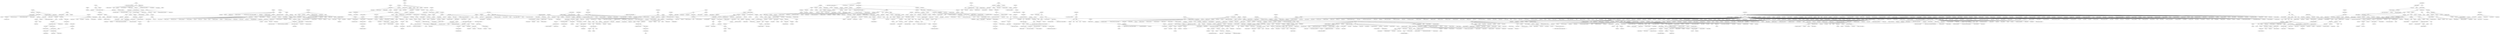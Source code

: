 strict graph layer7 {
	graph [name=layer7];
	node [label="\N"];
	588	[label=Leuprolide,
		level=3,
		pos="-114168.15,26810.046",
		src_id=7,
		weight=0.0007127923237353811];
	1181	[label=Endometriosis,
		level=3,
		pos="-137731.309,38911.609",
		src_id=175911,
		weight=0.0004022032546138692];
	588 -- 1181	[level=3,
		weight=84.25];
	93	[label=Hysterectomy,
		level=2,
		pos="-105071.90199999999,22504.514",
		src_id=178681,
		weight=0.0010370897838074833];
	588 -- 93	[level=3,
		weight=77.21];
	118	[label="Conjugated estrogens",
		level=2,
		pos="-134889.75199999998,36315.962",
		src_id=277,
		weight=0.0014908202270783619];
	93 -- 118	[level=2,
		weight=55.43];
	25	[label="Blood oestrogen",
		level=1,
		pos="-78161.503,7608.067",
		src_id=172274,
		weight=0.002595204538722153];
	93 -- 25	[level=2,
		weight=70.64];
	641	[label="Uterine cancer",
		level=4,
		pos="-136619.989,29457.516",
		src_id=188072,
		weight=0.00015265573253592918];
	93 -- 641	[level=4,
		weight=18.03];
	639	[label="Uterine leiomyoma",
		level=4,
		pos="-135401.58,33748.74",
		src_id=188107,
		weight=0.00015265573253592918];
	93 -- 639	[level=4,
		weight=18.03];
	555	[label=Desipramine,
		level=2,
		pos="-155499.198,51848.377",
		src_id=1135,
		weight=0.0009441154002589242];
	118 -- 555	[level=2,
		weight=185.6];
	1420	[label="Anxiety disorder",
		level=4,
		pos="-162632.67200000002,49514.144",
		src_id=170662,
		weight=0.00017108016814032452];
	118 -- 1420	[level=4,
		weight=29.69];
	982	[label="Major depression",
		level=4,
		pos="-160660.85799999998,47101.145000000004",
		src_id=180375,
		weight=0.00018099967815758428];
	118 -- 982	[level=4,
		weight=33.16];
	940	[label="Muscle atrophy",
		level=3,
		pos="-164668.575,52852.318",
		src_id=181237,
		weight=0.00048484541871508964];
	118 -- 940	[level=3,
		weight=139.45];
	190	[label=Testosterone,
		level=2,
		pos="-108242.89,14088.715",
		src_id=611,
		weight=0.0009505272177491349];
	25 -- 190	[level=2,
		weight=54.07];
	33	[label=Contraception,
		level=1,
		pos="-49808.161,2992.317",
		src_id=174350,
		weight=0.001688357640760394];
	25 -- 33	[level=1,
		weight=92.05];
	193	[label=Progesterone,
		level=1,
		pos="-113714.485,11210.595",
		src_id=385,
		weight=0.0016132666340623466];
	25 -- 193	[level=1,
		weight=257.77];
	1652	[label=Estradiol,
		level=4,
		pos="-105209.016,16666.705",
		src_id=769,
		weight=0.00017854793870470534];
	25 -- 1652	[level=4,
		weight=26.8];
	375	[label=Progesterone,
		level=3,
		pos="-95243.955,6313.377",
		src_id=184202,
		weight=0.0006976367023899153];
	25 -- 375	[level=3,
		weight=65.33];
	1082	[label="Hormone level abnormal",
		level=4,
		pos="-91327.305,8958.042000000001",
		src_id=178304,
		weight=0.0001493984903235777];
	25 -- 1082	[level=4,
		weight=18.34];
	1081	[label="Hormone replacement therapy",
		level=4,
		pos="-108510.143,8633.307999999999",
		src_id=178305,
		weight=0.00016380093645042325];
	25 -- 1081	[level=4,
		weight=22.52];
	1080	[label="Hormone therapy",
		level=4,
		pos="-96941.04400000001,11962.26",
		src_id=178307,
		weight=0.00019584465630201748];
	25 -- 1080	[level=4,
		weight=31.82];
	1740	[label=Somatotropin,
		level=4,
		pos="-284089.13300000003,-184746.715",
		src_id=51,
		weight=0.00013227410260549432];
	2	[label=Epilepsy,
		level=1,
		pos="-277022.72,-157157.88",
		src_id=176107,
		weight=0.02345683872889738];
	1740 -- 2	[level=4,
		weight=1.09];
	1	[label=Convulsion,
		level=1,
		pos="-182041.033,-173270.851",
		src_id=174366,
		weight=0.04384272583999458];
	2 -- 1	[level=1,
		weight=333.89];
	1734	[label=Serine,
		level=4,
		pos="-296983.10500000004,-185284.027",
		src_id=125,
		weight=0.00013354200735926782];
	2 -- 1734	[level=4,
		weight=1.12];
	1690	[label=Prochlorperazine,
		level=4,
		pos="-283522.776,-174629.783",
		src_id=422,
		weight=0.00013227410260549432];
	2 -- 1690	[level=4,
		weight=1.09];
	1676	[label=Cephalexin,
		level=4,
		pos="-312549.952,-178210.178",
		src_id=554,
		weight=0.00013227410260549432];
	2 -- 1676	[level=4,
		weight=1.09];
	1664	[label=Tamoxifen,
		level=4,
		pos="-307093.733,-182395.33599999998",
		src_id=661,
		weight=0.00013227410260549432];
	2 -- 1664	[level=4,
		weight=1.09];
	1614	[label=Atorvastatin,
		level=4,
		pos="-284548.466,-180213.12699999998",
		src_id=1060,
		weight=0.00013227410260549432];
	2 -- 1614	[level=4,
		weight=1.09];
	1606	[label=Zopiclone,
		level=4,
		pos="-294124.99700000003,-187584.702",
		src_id=1182,
		weight=0.00013354200735926782];
	2 -- 1606	[level=4,
		weight=1.12];
	1592	[label="Ginkgo biloba",
		level=4,
		pos="-293095.239,-182735.302",
		src_id=1332,
		weight=0.00013227410260549432];
	2 -- 1592	[level=4,
		weight=1.09];
	1584	[label="Amyl Nitrite",
		level=4,
		pos="-304660.841,-177333.881",
		src_id=1544,
		weight=0.00013227410260549432];
	2 -- 1584	[level=4,
		weight=1.09];
	1582	[label="Isopropyl Alcohol",
		level=4,
		pos="-280899.20399999997,-177184.13799999998",
		src_id=2207,
		weight=0.00013227410260549432];
	2 -- 1582	[level=4,
		weight=1.09];
	1580	[label=Pregnenolone,
		level=4,
		pos="-314908.91099999996,-180848.005",
		src_id=2634,
		weight=0.00013354200735926782];
	2 -- 1580	[level=4,
		weight=1.12];
	1576	[label=Formaldehyde,
		level=4,
		pos="-298530.717,-180071.555",
		src_id=3618,
		weight=0.00013354200735926782];
	2 -- 1576	[level=4,
		weight=1.12];
	1547	[label=Sulfur,
		level=4,
		pos="-301361.472,-184710.307",
		src_id=8292,
		weight=0.00013227410260549432];
	2 -- 1547	[level=4,
		weight=1.09];
	1528	[label="Mustard seed",
		level=4,
		pos="-285647.584,-187472.407",
		src_id=8615,
		weight=0.0001348099121130413];
	2 -- 1528	[level=4,
		weight=1.15];
	1514	[label=Raspberry,
		level=4,
		pos="-292296.379,-174974.294",
		src_id=8686,
		weight=0.00013227410260549432];
	2 -- 1514	[level=4,
		weight=1.09];
	1512	[label=Beet,
		level=4,
		pos="-291436.43700000003,-172080.681",
		src_id=8690,
		weight=0.0001348099121130413];
	2 -- 1512	[level=4,
		weight=1.15];
	1504	[label=Hops,
		level=4,
		pos="-294390.65599999996,-171036.002",
		src_id=8731,
		weight=0.0001348099121130413];
	2 -- 1504	[level=4,
		weight=1.15];
	1499	[label="Red currant",
		level=4,
		pos="-300204.494,-173114.774",
		src_id=8879,
		weight=0.00013227410260549432];
	2 -- 1499	[level=4,
		weight=1.09];
	1432	[label=Androgens,
		level=4,
		pos="-314173.945,-171039.574",
		src_id=170311,
		weight=0.00013354200735926782];
	2 -- 1432	[level=4,
		weight=1.12];
	1430	[label="Angina pectoris",
		level=4,
		pos="-305257.821,-170615.258",
		src_id=170329,
		weight=0.00013227410260549432];
	2 -- 1430	[level=4,
		weight=1.09];
	1421	[label="Antisocial behaviour",
		level=4,
		pos="-284394.138,-168676.803",
		src_id=170646,
		weight=0.00013227410260549432];
	2 -- 1421	[level=4,
		weight=1.09];
	1396	[label="Autoimmune thyroiditis",
		level=4,
		pos="-312309.68100000004,-165389.672",
		src_id=171148,
		weight=0.00013227410260549432];
	2 -- 1396	[level=4,
		weight=1.09];
	1389	[label=Azotaemia,
		level=4,
		pos="-301210.935,-166171.047",
		src_id=171178,
		weight=0.00013227410260549432];
	2 -- 1389	[level=4,
		weight=1.09];
	1369	[label="Bladder cancer",
		level=4,
		pos="-290592.16099999996,-165978.779",
		src_id=171782,
		weight=0.00013227410260549432];
	2 -- 1369	[level=4,
		weight=1.09];
	1361	[label="Blood disorder",
		level=4,
		pos="-316539.379,-175909.327",
		src_id=172101,
		weight=0.00013227410260549432];
	2 -- 1361	[level=4,
		weight=1.09];
	1358	[label="Blood lead normal",
		level=4,
		pos="-292816.275,-177590.272",
		src_id=172252,
		weight=0.0001360778168668148];
	2 -- 1358	[level=4,
		weight=1.18];
	1330	[label="Bundle branch block left",
		level=4,
		pos="-320727.281,-167990.414",
		src_id=172807,
		weight=0.00013227410260549432];
	2 -- 1330	[level=4,
		weight=1.09];
	1325	[label=Calcinosis,
		level=4,
		pos="-307954.885,-175008.025",
		src_id=172883,
		weight=0.00013227410260549432];
	2 -- 1325	[level=4,
		weight=1.09];
	1306	[label="Chemical poisoning",
		level=4,
		pos="-310558.902,-162896.30299999999",
		src_id=173507,
		weight=0.00013227410260549432];
	2 -- 1306	[level=4,
		weight=1.09];
	1298	[label="Chronic paroxysmal hemicrania",
		level=4,
		pos="-328353.52499999997,-162597.567",
		src_id=173727,
		weight=0.00013227410260549432];
	2 -- 1298	[level=4,
		weight=1.09];
	1297	[label="Chronic sinusitis",
		level=4,
		pos="-306979.197,-145857.606",
		src_id=173733,
		weight=0.00013227410260549432];
	2 -- 1297	[level=4,
		weight=1.09];
	1295	[label=Circumstantiality,
		level=4,
		pos="-286196.405,-159175.98799999998",
		src_id=173763,
		weight=0.00013227410260549432];
	2 -- 1295	[level=4,
		weight=1.09];
	1286	[label=Cluttering,
		level=4,
		pos="-306969.316,-141252.913",
		src_id=173815,
		weight=0.00013227410260549432];
	2 -- 1286	[level=4,
		weight=1.09];
	1271	[label=Compulsions,
		level=4,
		pos="-300071.421,-163680.231",
		src_id=174031,
		weight=0.00013354200735926782];
	2 -- 1271	[level=4,
		weight=1.12];
	1238	[label="Dermoid cyst",
		level=4,
		pos="-315933.609,-173421.42799999999",
		src_id=175060,
		weight=0.00013227410260549432];
	2 -- 1238	[level=4,
		weight=1.09];
	1236	[label="Diabetic neuropathy",
		level=4,
		pos="-327124.712,-164994.285",
		src_id=175170,
		weight=0.00013227410260549432];
	2 -- 1236	[level=4,
		weight=1.09];
	155	[label=Disability,
		level=1,
		pos="-326279.663,-157283.00400000002",
		src_id=175257,
		weight=0.002704038405888001];
	2 -- 155	[level=1,
		weight=32.3];
	1226	[label="Divorced parents",
		level=4,
		pos="-288266.99000000005,-163629.166",
		src_id=175316,
		weight=0.00013227410260549432];
	2 -- 1226	[level=4,
		weight=1.09];
	1201	[label="Ear piercing",
		level=4,
		pos="-283991.892,-152043.159",
		src_id=175543,
		weight=0.00013227410260549432];
	2 -- 1201	[level=4,
		weight=1.09];
	1199	[label="Early retirement",
		level=4,
		pos="-298108.88999999996,-161164.655",
		src_id=175554,
		weight=0.00013354200735926782];
	2 -- 1199	[level=4,
		weight=1.12];
	1194	[label="Elder abuse",
		level=4,
		pos="-308469.09599999996,-167774.25199999998",
		src_id=175647,
		weight=0.00013227410260549432];
	2 -- 1194	[level=4,
		weight=1.09];
	1182	[label=Endocarditis,
		level=4,
		pos="-295713.498,-168497.496",
		src_id=175857,
		weight=0.00013227410260549432];
	2 -- 1182	[level=4,
		weight=1.09];
	1179	[label=Ephelides,
		level=4,
		pos="-314480.034,-157776.97900000002",
		src_id=176056,
		weight=0.00013354200735926782];
	2 -- 1179	[level=4,
		weight=1.12];
	1178	[label="Epidermal naevus",
		level=4,
		pos="-322979.61500000005,-170627.26499999998",
		src_id=176065,
		weight=0.00013227410260549432];
	2 -- 1178	[level=4,
		weight=1.09];
	1167	[label="Facial pain",
		level=4,
		pos="-314875.114,-160237.097",
		src_id=176491,
		weight=0.00013227410260549432];
	2 -- 1167	[level=4,
		weight=1.09];
	1148	[label="Foetal monitoring",
		level=4,
		pos="-289232.592,-135435.06300000002",
		src_id=176809,
		weight=0.00013227410260549432];
	2 -- 1148	[level=4,
		weight=1.09];
	1145	[label="Foot deformity",
		level=4,
		pos="-290202.91,-138658.261",
		src_id=176849,
		weight=0.00013227410260549432];
	2 -- 1145	[level=4,
		weight=1.09];
	1132	[label="Gene sequencing",
		level=4,
		pos="-283780.649,-128390.93",
		src_id=177266,
		weight=0.00013354200735926782];
	2 -- 1132	[level=4,
		weight=1.12];
	1067	[label=Hypervigilance,
		level=4,
		pos="-295038.409,-131906.906",
		src_id=178551,
		weight=0.00013354200735926782];
	2 -- 1067	[level=4,
		weight=1.12];
	1050	[label="Immune system disorder",
		level=4,
		pos="-315936.246,-149859.389",
		src_id=178763,
		weight=0.00013227410260549432];
	2 -- 1050	[level=4,
		weight=1.09];
	1047	[label=Impatience,
		level=4,
		pos="-307395.631,-160311.40600000002",
		src_id=178801,
		weight=0.00013227410260549432];
	2 -- 1047	[level=4,
		weight=1.09];
	1038	[label="Influenza immunisation",
		level=4,
		pos="-302040.55,-157792.473",
		src_id=179013,
		weight=0.00013227410260549432];
	2 -- 1038	[level=4,
		weight=1.09];
	1027	[label=Ischaemia,
		level=4,
		pos="-319536.626,-134120.999",
		src_id=179440,
		weight=0.00013354200735926782];
	2 -- 1027	[level=4,
		weight=1.12];
	1024	[label="Jaw fracture",
		level=4,
		pos="-322371.827,-154811.673",
		src_id=179478,
		weight=0.00013354200735926782];
	2 -- 1024	[level=4,
		weight=1.12];
	992	[label=Logorrhoea,
		level=4,
		pos="-316732.364,-145791.421",
		src_id=180113,
		weight=0.0001360778168668148];
	2 -- 992	[level=4,
		weight=1.18];
	987	[label="Lung infection",
		level=4,
		pos="-326179.418,-140570.53199999998",
		src_id=180195,
		weight=0.00013227410260549432];
	2 -- 987	[level=4,
		weight=1.09];
	974	[label="Medication error",
		level=4,
		pos="-329186.239,-143959.784",
		src_id=180661,
		weight=0.00013354200735926782];
	2 -- 974	[level=4,
		weight=1.12];
	973	[label=Melanodermia,
		level=4,
		pos="-301082.419,-138705.34900000002",
		src_id=180686,
		weight=0.0001360778168668148];
	2 -- 973	[level=4,
		weight=1.18];
	968	[label="Meningitis viral",
		level=4,
		pos="-282282.54600000003,-140980.66",
		src_id=180740,
		weight=0.0001348099121130413];
	2 -- 968	[level=4,
		weight=1.15];
	964	[label="Mental disability",
		level=4,
		pos="-324730.94800000003,-160011.609",
		src_id=180779,
		weight=0.00013354200735926782];
	2 -- 964	[level=4,
		weight=1.12];
	951	[label="Moderate mental retardation",
		level=4,
		pos="-293934.535,-143488.837",
		src_id=181067,
		weight=0.00013227410260549432];
	2 -- 951	[level=4,
		weight=1.09];
	947	[label=Morose,
		level=4,
		pos="-320004.006,-157444.655",
		src_id=181127,
		weight=0.00013354200735926782];
	2 -- 947	[level=4,
		weight=1.12];
	944	[label="Multiple allergies",
		level=4,
		pos="-314111.836,-138887.275",
		src_id=181196,
		weight=0.00013227410260549432];
	2 -- 944	[level=4,
		weight=1.09];
	923	[label="Neck surgery",
		level=4,
		pos="-309568.24,-136237.386",
		src_id=181555,
		weight=0.00013227410260549432];
	2 -- 923	[level=4,
		weight=1.09];
	920	[label="Neonatal asphyxia",
		level=4,
		pos="-296406.119,-150711.085",
		src_id=181597,
		weight=0.00013227410260549432];
	2 -- 920	[level=4,
		weight=1.09];
	898	[label="Obsessive-compulsive disorder",
		level=4,
		pos="-331316.14300000004,-146319.942",
		src_id=181988,
		weight=0.00013227410260549432];
	2 -- 898	[level=4,
		weight=1.09];
	889	[label="Open fracture",
		level=4,
		pos="-306918.885,-155366.96",
		src_id=182234,
		weight=0.00013227410260549432];
	2 -- 889	[level=4,
		weight=1.09];
	872	[label="Oxygen saturation",
		level=4,
		pos="-286530.667,-156765.171",
		src_id=182603,
		weight=0.00013227410260549432];
	2 -- 872	[level=4,
		weight=1.09];
	867	[label=Paraplegia,
		level=4,
		pos="-306270.753,-152546.898",
		src_id=182836,
		weight=0.0001348099121130413];
	2 -- 867	[level=4,
		weight=1.15];
	864	[label=Parosmia,
		level=4,
		pos="-292977.473,-146600.795",
		src_id=182907,
		weight=0.00013227410260549432];
	2 -- 864	[level=4,
		weight=1.09];
	859	[label="Peripheral coldness",
		level=4,
		pos="-295133.903,-154434.44400000002",
		src_id=183178,
		weight=0.0001348099121130413];
	2 -- 859	[level=4,
		weight=1.15];
	857	[label="Peroneal nerve palsy",
		level=4,
		pos="-276626.911,-144120.34499999997",
		src_id=183290,
		weight=0.00013354200735926782];
	2 -- 857	[level=4,
		weight=1.12];
	847	[label="Physical disability",
		level=4,
		pos="-320902.325,-136513.126",
		src_id=183463,
		weight=0.00013354200735926782];
	2 -- 847	[level=4,
		weight=1.12];
	836	[label=Pleurisy,
		level=4,
		pos="-287182.454,-130728.947",
		src_id=183656,
		weight=0.00013227410260549432];
	2 -- 836	[level=4,
		weight=1.09];
	835	[label="Pneumonia aspiration",
		level=4,
		pos="-305911.156,-129555.57999999999",
		src_id=183688,
		weight=0.00013354200735926782];
	2 -- 835	[level=4,
		weight=1.12];
	834	[label="Pneumonia viral",
		level=4,
		pos="-285269.979,-124772.055",
		src_id=183717,
		weight=0.00013227410260549432];
	2 -- 834	[level=4,
		weight=1.09];
	801	[label=Psoriasis,
		level=4,
		pos="-300369.605,-124509.845",
		src_id=184425,
		weight=0.00013692308670266377];
	2 -- 801	[level=4,
		weight=1.2];
	790	[label=Rabies,
		level=4,
		pos="-293592.131,-129502.48",
		src_id=184679,
		weight=0.0001348099121130413];
	2 -- 790	[level=4,
		weight=1.15];
	780	[label="Renal failure chronic",
		level=4,
		pos="-275516.037,-135939.492",
		src_id=185037,
		weight=0.00013227410260549432];
	2 -- 780	[level=4,
		weight=1.09];
	750	[label="Self-medication",
		level=4,
		pos="-329173.32399999996,-148917.857",
		src_id=185698,
		weight=0.00013354200735926782];
	2 -- 750	[level=4,
		weight=1.12];
	748	[label="Sense of oppression",
		level=4,
		pos="-283604.369,-149361.327",
		src_id=185736,
		weight=0.00013692308670266377];
	2 -- 748	[level=4,
		weight=1.2];
	741	[label=Shoplifting,
		level=4,
		pos="-313952.078,-152280.718",
		src_id=185830,
		weight=0.00013227410260549432];
	2 -- 741	[level=4,
		weight=1.09];
	734	[label="Sjogren's syndrome",
		level=4,
		pos="-326714.26300000004,-152371.945",
		src_id=185913,
		weight=0.00013227410260549432];
	2 -- 734	[level=4,
		weight=1.09];
	728	[label="Skin test",
		level=4,
		pos="-314931.475,-154956.721",
		src_id=185978,
		weight=0.00013227410260549432];
	2 -- 728	[level=4,
		weight=1.09];
	727	[label="Skin wrinkling",
		level=4,
		pos="-284981.234,-146486.347",
		src_id=185989,
		weight=0.00013354200735926782];
	2 -- 727	[level=4,
		weight=1.12];
	713	[label="Status migrainosus",
		level=4,
		pos="-296681.416,-127109.85800000001",
		src_id=186375,
		weight=0.00013227410260549432];
	2 -- 713	[level=4,
		weight=1.09];
	712	[label=Sterilisation,
		level=4,
		pos="-277925.37600000005,-133216.384",
		src_id=186395,
		weight=0.00013945889621021077];
	2 -- 712	[level=4,
		weight=1.26];
	705	[label="Sturge-Weber syndrome",
		level=4,
		pos="-308679.308,-133916.25199999998",
		src_id=186484,
		weight=0.00013354200735926782];
	2 -- 705	[level=4,
		weight=1.12];
	664	[label="Toxicologic test",
		level=4,
		pos="-301754.864,-148267.03900000002",
		src_id=187231,
		weight=0.00013354200735926782];
	2 -- 664	[level=4,
		weight=1.12];
	654	[label=Trismus,
		level=4,
		pos="-297831.739,-136034.95799999998",
		src_id=187436,
		weight=0.00013227410260549432];
	2 -- 654	[level=4,
		weight=1.09];
	651	[label=Tuberculosis,
		level=4,
		pos="-293493.282,-141103.38999999998",
		src_id=187483,
		weight=0.0001360778168668148];
	2 -- 651	[level=4,
		weight=1.18];
	645	[label="Urinary hesitation",
		level=4,
		pos="-317155.521,-143281.827",
		src_id=187833,
		weight=0.00013227410260549432];
	2 -- 645	[level=4,
		weight=1.09];
	638	[label=Vaginismus,
		level=4,
		pos="-286207.181,-133049.71",
		src_id=188244,
		weight=0.00013227410260549432];
	2 -- 638	[level=4,
		weight=1.09];
	624	[label="Visual acuity reduced",
		level=4,
		pos="-277428.03400000004,-138647.889",
		src_id=188582,
		weight=0.0001348099121130413];
	2 -- 624	[level=4,
		weight=1.15];
	609	[label="Wrist fracture",
		level=4,
		pos="-308171.17100000003,-127175.08499999999",
		src_id=188907,
		weight=0.00013227410260549432];
	2 -- 609	[level=4,
		weight=1.09];
	593	[label=Passer,
		level=4,
		pos="-315729.20900000003,-131598.904",
		src_id=240589,
		weight=0.00013227410260549432];
	2 -- 593	[level=4,
		weight=1.09];
	1738	[label=Pancrelipase,
		level=4,
		pos="-85334.091,-148791.413",
		src_id=80,
		weight=0.00012317421371563892];
	1 -- 1738	[level=4,
		weight=1.07];
	7	[label=Anxiety,
		level=1,
		pos="-140357.23799999998,-249621.70599999998",
		src_id=170661,
		weight=0.010312381534872536];
	1 -- 7	[level=1,
		weight=75.71];
	1732	[label="Glutamic Acid",
		level=4,
		pos="-99743.57500000001,-142389.376",
		src_id=134,
		weight=0.00012317421371563892];
	1 -- 1732	[level=4,
		weight=1.07];
	1730	[label=Creatine,
		level=4,
		pos="-148257.212,-145239.137",
		src_id=140,
		weight=0.0001224832358247246];
	1 -- 1730	[level=4,
		weight=1.05];
	1724	[label=Phentermine,
		level=4,
		pos="-141251.719,-142794.177",
		src_id=182,
		weight=0.0001224832358247246];
	1 -- 1724	[level=4,
		weight=1.05];
	1722	[label=Erythromycin,
		level=4,
		pos="-115877.636,-146939.083",
		src_id=190,
		weight=0.0001224832358247246];
	1 -- 1722	[level=4,
		weight=1.05];
	1721	[label=Azithromycin,
		level=4,
		pos="-100699.66100000001,-152869.18",
		src_id=198,
		weight=0.0001224832358247246];
	1 -- 1721	[level=4,
		weight=1.05];
	1719	[label=Pantoprazole,
		level=4,
		pos="-124551.684,-137147.864",
		src_id=204,
		weight=0.0001224832358247246];
	1 -- 1719	[level=4,
		weight=1.05];
	1716	[label=Temazepam,
		level=4,
		pos="-100907.66399999999,-145495.849",
		src_id=222,
		weight=0.00012351970266109605];
	1 -- 1716	[level=4,
		weight=1.08];
	1714	[label=Cabergoline,
		level=4,
		pos="-80909.177,-163184.155",
		src_id=239,
		weight=0.0001224832358247246];
	1 -- 1714	[level=4,
		weight=1.05];
	6	[label=Levetiracetam,
		level=1,
		pos="-166964.75,-96186.241",
		src_id=1186,
		weight=0.010030972226360069];
	1 -- 6	[level=1,
		weight=145.77];
	1704	[label=Methadone,
		level=4,
		pos="-153507.605,-147653.091",
		src_id=323,
		weight=0.0001224832358247246];
	1 -- 1704	[level=4,
		weight=1.05];
	1697	[label=Clozapine,
		level=4,
		pos="-134084.269,-144608.032",
		src_id=353,
		weight=0.0001224832358247246];
	1 -- 1697	[level=4,
		weight=1.05];
	1696	[label=Amlodipine,
		level=4,
		pos="-114182.351,-142137.068",
		src_id=371,
		weight=0.0001224832358247246];
	1 -- 1696	[level=4,
		weight=1.05];
	1695	[label=Phenylpropanolamine,
		level=4,
		pos="-149032.25,-139241.24",
		src_id=386,
		weight=0.00012317421371563892];
	1 -- 1695	[level=4,
		weight=1.07];
	3	[label=Electroencephalogram,
		level=1,
		pos="-200424.48500000002,-187728.31199999998",
		src_id=175720,
		weight=0.00973212502859358];
	1 -- 3	[level=1,
		weight=147.32];
	44	[label="Grand mal convulsion",
		level=1,
		pos="-98068.692,-218133.48500000002",
		src_id=177516,
		weight=0.0079300130694745];
	1 -- 44	[level=1,
		weight=122.06];
	1674	[label=Atropine,
		level=4,
		pos="-109766.004,-154934.724",
		src_id=559,
		weight=0.0001224832358247246];
	1 -- 1674	[level=4,
		weight=1.05];
	1671	[label="Fluticasone propionate",
		level=4,
		pos="-115089.095,-149379.26200000002",
		src_id=575,
		weight=0.0001224832358247246];
	1 -- 1671	[level=4,
		weight=1.05];
	1662	[label="Mycophenolate mofetil",
		level=4,
		pos="-97294.412,-149768.93999999997",
		src_id=674,
		weight=0.0001224832358247246];
	1 -- 1662	[level=4,
		weight=1.05];
	1657	[label=Procaine,
		level=4,
		pos="-121877.787,-156721.956",
		src_id=707,
		weight=0.0001224832358247246];
	1 -- 1657	[level=4,
		weight=1.05];
	1656	[label=Lisinopril,
		level=4,
		pos="-124979.40800000001,-151693.408",
		src_id=708,
		weight=0.00012421068055201034];
	1 -- 1656	[level=4,
		weight=1.1];
	1655	[label=Nitroglycerin,
		level=4,
		pos="-123868.719,-161728.059",
		src_id=713,
		weight=0.0001224832358247246];
	1 -- 1655	[level=4,
		weight=1.05];
	1649	[label=Propofol,
		level=4,
		pos="-115484.708,-156720.16",
		src_id=804,
		weight=0.0001224832358247246];
	1 -- 1649	[level=4,
		weight=1.05];
	1618	[label=Selegiline,
		level=4,
		pos="-124062.566,-144523.07400000002",
		src_id=1022,
		weight=0.0001224832358247246];
	1 -- 1618	[level=4,
		weight=1.05];
	1613	[label=Orlistat,
		level=4,
		pos="-94456.982,-147234.807",
		src_id=1067,
		weight=0.00012317421371563892];
	1 -- 1613	[level=4,
		weight=1.07];
	1609	[label=Diphenylpyraline,
		level=4,
		pos="-131838.76,-147035.812",
		src_id=1130,
		weight=0.0001224832358247246];
	1 -- 1609	[level=4,
		weight=1.05];
	1608	[label=Naloxone,
		level=4,
		pos="-91017.574,-155225.069",
		src_id=1167,
		weight=0.0001224832358247246];
	1 -- 1608	[level=4,
		weight=1.05];
	1605	[label=Clarithromycin,
		level=4,
		pos="-110412.951,-151832.731",
		src_id=1195,
		weight=0.0001224832358247246];
	1 -- 1605	[level=4,
		weight=1.05];
	1587	[label=Methamphetamine,
		level=4,
		pos="-82734.461,-155705.612",
		src_id=1511,
		weight=0.0001224832358247246];
	1 -- 1587	[level=4,
		weight=1.05];
	1581	[label="gamma-Aminobutyric acid",
		level=4,
		pos="-127114.46599999999,-154279.977",
		src_id=2399,
		weight=0.0001224832358247246];
	1 -- 1581	[level=4,
		weight=1.05];
	1577	[label="Butyric Acid",
		level=4,
		pos="-165010.779,-152741.78",
		src_id=3363,
		weight=0.0001224832358247246];
	1 -- 1577	[level=4,
		weight=1.05];
	1575	[label=Urea,
		level=4,
		pos="-124171.789,-147045.648",
		src_id=3677,
		weight=0.0001224832358247246];
	1 -- 1575	[level=4,
		weight=1.05];
	5	[label=Surgery,
		level=1,
		pos="-158404.37,-216620.373",
		src_id=186589,
		weight=0.009304016121721907];
	1 -- 5	[level=1,
		weight=88.66];
	1563	[label="Nitrous oxide",
		level=4,
		pos="-145189.627,-152115.712",
		src_id=5750,
		weight=0.0001224832358247246];
	1 -- 1563	[level=4,
		weight=1.05];
	1558	[label=Tyramine,
		level=4,
		pos="-157310.354,-152338.828",
		src_id=7811,
		weight=0.0001224832358247246];
	1 -- 1558	[level=4,
		weight=1.05];
	1550	[label=Ubidecarenone,
		level=4,
		pos="-125414.45899999999,-159148.01499999998",
		src_id=8210,
		weight=0.00012317421371563892];
	1 -- 1550	[level=4,
		weight=1.07];
	1548	[label=Tianeptine,
		level=4,
		pos="-119726.19799999999,-139578.31999999998",
		src_id=8229,
		weight=0.0001224832358247246];
	1 -- 1548	[level=4,
		weight=1.05];
	1541	[label="Candida albicans",
		level=4,
		pos="-135740.998,-149675.612",
		src_id=8508,
		weight=0.00012317421371563892];
	1 -- 1541	[level=4,
		weight=1.07];
	1540	[label=Almond,
		level=4,
		pos="-127152.70099999999,-164659.84399999998",
		src_id=8574,
		weight=0.00012317421371563892];
	1 -- 1540	[level=4,
		weight=1.07];
	1531	[label=Lettuce,
		level=4,
		pos="-106654.099,-147048.004",
		src_id=8609,
		weight=0.00012317421371563892];
	1 -- 1531	[level=4,
		weight=1.07];
	1524	[label=Pineapple,
		level=4,
		pos="-98856.506,-155241.595",
		src_id=8628,
		weight=0.0001224832358247246];
	1 -- 1524	[level=4,
		weight=1.05];
	1522	[label="Sesame seed",
		level=4,
		pos="-128922.608,-156818.776",
		src_id=8635,
		weight=0.00012317421371563892];
	1 -- 1522	[level=4,
		weight=1.07];
	1516	[label=Blackberry,
		level=4,
		pos="-141102.92899999997,-147015.738",
		src_id=8678,
		weight=0.00012421068055201034];
	1 -- 1516	[level=4,
		weight=1.1];
	1509	[label=Eggplant,
		level=4,
		pos="-115887.319,-154275.54",
		src_id=8694,
		weight=0.0001224832358247246];
	1 -- 1509	[level=4,
		weight=1.05];
	1502	[label="Urtica dioica pollen",
		level=4,
		pos="-77087.70800000001,-153313.891",
		src_id=8802,
		weight=0.0001224832358247246];
	1 -- 1502	[level=4,
		weight=1.05];
	1498	[label="Acheta domesticus",
		level=4,
		pos="-90360.674,-152492.796",
		src_id=8882,
		weight=0.00012490165844292466];
	1 -- 1498	[level=4,
		weight=1.12];
	1496	[label=Venison,
		level=4,
		pos="-176079.371,-157638.98599999998",
		src_id=8931,
		weight=0.0001224832358247246];
	1 -- 1496	[level=4,
		weight=1.05];
	1490	[label=Chlorine,
		level=4,
		pos="-107432.13500000001,-140280.55800000002",
		src_id=9054,
		weight=0.00012939301473386755];
	1 -- 1490	[level=4,
		weight=1.25];
	1487	[label="Silicon dioxide",
		level=4,
		pos="-109957.632,-144591.702",
		src_id=9077,
		weight=0.0001224832358247246];
	1 -- 1487	[level=4,
		weight=1.05];
	1478	[label=Creatinine,
		level=4,
		pos="-127124.789,-142040.442",
		src_id=9515,
		weight=0.0001224832358247246];
	1 -- 1478	[level=4,
		weight=1.05];
	1477	[label=Gadolinium,
		level=4,
		pos="-153730.32799999998,-160775.805",
		src_id=9755,
		weight=0.0001224832358247246];
	1 -- 1477	[level=4,
		weight=1.05];
	1475	[label=Theanine,
		level=4,
		pos="-131700.926,-162063.91",
		src_id=10098,
		weight=0.0001224832358247246];
	1 -- 1475	[level=4,
		weight=1.05];
	1474	[label=Ozone,
		level=4,
		pos="-119601.023,-142219.513",
		src_id=10159,
		weight=0.00012351970266109605];
	1 -- 1474	[level=4,
		weight=1.08];
	1472	[label="Passiflora incarnata flower",
		level=4,
		pos="-161072.081,-149967.894",
		src_id=11006,
		weight=0.00012351970266109605];
	1 -- 1472	[level=4,
		weight=1.08];
	1465	[label="Accident at work",
		level=4,
		pos="-114513.56599999999,-159386.08099999998",
		src_id=169614,
		weight=0.00012317421371563892];
	1 -- 1465	[level=4,
		weight=1.07];
	1464	[label="Accidental death",
		level=4,
		pos="-118197.182,-164612.649",
		src_id=169615,
		weight=0.0001224832358247246];
	1 -- 1464	[level=4,
		weight=1.05];
	1463	[label="Accidental overdose",
		level=4,
		pos="-92256.432,-160633.66199999998",
		src_id=169618,
		weight=0.0001224832358247246];
	1 -- 1463	[level=4,
		weight=1.05];
	1457	[label="Adverse drug reaction",
		level=4,
		pos="-101494.33399999999,-157944.47400000002",
		src_id=169884,
		weight=0.0001224832358247246];
	1 -- 1457	[level=4,
		weight=1.05];
	1451	[label="Airway complication of anaesthesia",
		level=4,
		pos="-141958.56900000002,-168483.542",
		src_id=169923,
		weight=0.0001224832358247246];
	1 -- 1451	[level=4,
		weight=1.05];
	1443	[label="Allergy to animal",
		level=4,
		pos="-105302.972,-161804.41400000002",
		src_id=170012,
		weight=0.00012317421371563892];
	1 -- 1443	[level=4,
		weight=1.07];
	1424	[label=Anoxia,
		level=4,
		pos="-164699.65099999998,-158852.03100000002",
		src_id=170458,
		weight=0.0001224832358247246];
	1 -- 1424	[level=4,
		weight=1.05];
	1417	[label="Apparent death",
		level=4,
		pos="-134797.314,-164408.558",
		src_id=170770,
		weight=0.00012421068055201034];
	1 -- 1417	[level=4,
		weight=1.1];
	1406	[label=Aspiration,
		level=4,
		pos="-109144.429,-166964.675",
		src_id=171004,
		weight=0.00012490165844292466];
	1 -- 1406	[level=4,
		weight=1.12];
	1401	[label="Atrial fibrillation",
		level=4,
		pos="-87375.144,-158268.45",
		src_id=171069,
		weight=0.00012351970266109605];
	1 -- 1401	[level=4,
		weight=1.08];
	1393	[label="Autonomic neuropathy",
		level=4,
		pos="-78143.27500000001,-160735.873",
		src_id=171160,
		weight=0.00012317421371563892];
	1 -- 1393	[level=4,
		weight=1.07];
	1386	[label=Ballismus,
		level=4,
		pos="-134267.0,-159530.006",
		src_id=171248,
		weight=0.0001224832358247246];
	1 -- 1386	[level=4,
		weight=1.05];
	1380	[label="Benign familial neonatal convulsions",
		level=4,
		pos="-148056.008,-155050.606",
		src_id=171356,
		weight=0.0001224832358247246];
	1 -- 1380	[level=4,
		weight=1.05];
	1375	[label="Biopsy liver",
		level=4,
		pos="-117789.388,-167127.424",
		src_id=171638,
		weight=0.00012317421371563892];
	1 -- 1375	[level=4,
		weight=1.07];
	1373	[label="Biopsy skin",
		level=4,
		pos="-103716.936,-169574.04700000002",
		src_id=171706,
		weight=0.0001224832358247246];
	1 -- 1373	[level=4,
		weight=1.05];
	1357	[label="Blood magnesium",
		level=4,
		pos="-143125.302,-157427.828",
		src_id=172259,
		weight=0.0001224832358247246];
	1 -- 1357	[level=4,
		weight=1.05];
	1350	[label="Bone densitometry",
		level=4,
		pos="-123314.44399999999,-172477.055",
		src_id=172466,
		weight=0.0001224832358247246];
	1 -- 1350	[level=4,
		weight=1.05];
	1348	[label="Bone marrow transplant",
		level=4,
		pos="-134317.56999999998,-139706.39800000002",
		src_id=172516,
		weight=0.0001224832358247246];
	1 -- 1348	[level=4,
		weight=1.05];
	1335	[label="Breast mass",
		level=4,
		pos="-125926.416,-167241.59900000002",
		src_id=172684,
		weight=0.0001224832358247246];
	1 -- 1335	[level=4,
		weight=1.05];
	1326	[label="Caffeine consumption",
		level=4,
		pos="-92048.66,-163764.86299999998",
		src_id=172877,
		weight=0.0001224832358247246];
	1 -- 1326	[level=4,
		weight=1.05];
	1322	[label="Cardiac ablation",
		level=4,
		pos="-106756.38100000001,-164493.62300000002",
		src_id=173015,
		weight=0.0001224832358247246];
	1 -- 1322	[level=4,
		weight=1.05];
	1308	[label="Cerebral haemorrhage",
		level=4,
		pos="-166721.40300000002,-161205.199",
		src_id=173375,
		weight=0.0001224832358247246];
	1 -- 1308	[level=4,
		weight=1.05];
	1274	[label="Complex regional pain syndrome",
		level=4,
		pos="-85174.514,-166138.605",
		src_id=174012,
		weight=0.00012317421371563892];
	1 -- 1274	[level=4,
		weight=1.07];
	1272	[label="Compression fracture",
		level=4,
		pos="-73503.70999999999,-158131.371",
		src_id=174029,
		weight=0.0001224832358247246];
	1 -- 1272	[level=4,
		weight=1.05];
	1222	[label="Drug hypersensitivity",
		level=4,
		pos="-161038.615,-166102.925",
		src_id=175372,
		weight=0.00012317421371563892];
	1 -- 1222	[level=4,
		weight=1.07];
	1213	[label="Dry throat",
		level=4,
		pos="-155736.82700000002,-163576.269",
		src_id=175423,
		weight=0.00012317421371563892];
	1 -- 1213	[level=4,
		weight=1.07];
	1211	[label=Dysaesthesia,
		level=4,
		pos="-142181.05800000002,-160721.161",
		src_id=175467,
		weight=0.0001224832358247246];
	1 -- 1211	[level=4,
		weight=1.05];
	1210	[label=Dyscalculia,
		level=4,
		pos="-107751.47,-175131.687",
		src_id=175470,
		weight=0.00012351970266109605];
	1 -- 1210	[level=4,
		weight=1.08];
	1203	[label="Dysthymic disorder",
		level=4,
		pos="-167209.791,-155750.77300000002",
		src_id=175510,
		weight=0.00012317421371563892];
	1 -- 1203	[level=4,
		weight=1.07];
	1191	[label="Electrocardiogram normal",
		level=4,
		pos="-141441.906,-173325.412",
		src_id=175663,
		weight=0.0001224832358247246];
	1 -- 1191	[level=4,
		weight=1.05];
	1170	[label="Eye irritation",
		level=4,
		pos="-112285.806,-172590.14500000002",
		src_id=176416,
		weight=0.0001224832358247246];
	1 -- 1170	[level=4,
		weight=1.05];
	1143	[label=Formication,
		level=4,
		pos="-133323.334,-170791.258",
		src_id=176868,
		weight=0.00012317421371563892];
	1 -- 1143	[level=4,
		weight=1.07];
	1135	[label="Gastric ulcer",
		level=4,
		pos="-112365.803,-170088.955",
		src_id=177111,
		weight=0.0001224832358247246];
	1 -- 1135	[level=4,
		weight=1.05];
	1134	[label=Gastroenteritis,
		level=4,
		pos="-145275.778,-163112.404",
		src_id=177145,
		weight=0.00012317421371563892];
	1 -- 1134	[level=4,
		weight=1.07];
	1130	[label="Genetic counselling",
		level=4,
		pos="-155612.214,-158344.87999999998",
		src_id=177279,
		weight=0.0001224832358247246];
	1 -- 1130	[level=4,
		weight=1.05];
	1122	[label=Gliosis,
		level=4,
		pos="-74113.92700000001,-163295.423",
		src_id=177390,
		weight=0.0001224832358247246];
	1 -- 1122	[level=4,
		weight=1.05];
	1110	[label="Haemorrhagic stroke",
		level=4,
		pos="-122903.141,-177530.61500000002",
		src_id=177707,
		weight=0.0001224832358247246];
	1 -- 1110	[level=4,
		weight=1.05];
	1101	[label="Heart alternation",
		level=4,
		pos="-147632.97499999998,-165983.679",
		src_id=177794,
		weight=0.0001224832358247246];
	1 -- 1101	[level=4,
		weight=1.05];
	1092	[label=Hernia,
		level=4,
		pos="-116275.42599999999,-175152.762",
		src_id=178084,
		weight=0.00012421068055201034];
	1 -- 1092	[level=4,
		weight=1.1];
	1087	[label="Hip dysplasia",
		level=4,
		pos="-111626.572,-177906.921",
		src_id=178155,
		weight=0.0001224832358247246];
	1 -- 1087	[level=4,
		weight=1.05];
	1077	[label="Hyperbaric oxygen therapy",
		level=4,
		pos="-147011.999,-170924.14299999998",
		src_id=178422,
		weight=0.00013181143735206758];
	1 -- 1077	[level=4,
		weight=1.32];
	1060	[label=Hypoparathyroidism,
		level=4,
		pos="-162063.831,-168519.15",
		src_id=178615,
		weight=0.0001224832358247246];
	1 -- 1060	[level=4,
		weight=1.05];
	1029	[label="Iron deficiency",
		level=4,
		pos="-127659.753,-174926.32499999998",
		src_id=179432,
		weight=0.0001224832358247246];
	1 -- 1029	[level=4,
		weight=1.05];
	1026	[label="Ischaemic stroke",
		level=4,
		pos="-123244.978,-169799.923",
		src_id=179451,
		weight=0.0001224832358247246];
	1 -- 1026	[level=4,
		weight=1.05];
	1012	[label="Laser therapy",
		level=4,
		pos="-100694.648,-167133.94199999998",
		src_id=179805,
		weight=0.00012317421371563892];
	1 -- 1012	[level=4,
		weight=1.07];
	1004	[label="Lice infestation",
		level=4,
		pos="-174733.972,-165600.13",
		src_id=179944,
		weight=0.00012421068055201034];
	1 -- 1004	[level=4,
		weight=1.1];
	1001	[label="Limb injury",
		level=4,
		pos="-115151.15900000001,-162091.254",
		src_id=179982,
		weight=0.0001224832358247246];
	1 -- 1001	[level=4,
		weight=1.05];
	999	[label=Lipids,
		level=4,
		pos="-104983.177,-172061.188",
		src_id=180038,
		weight=0.00012317421371563892];
	1 -- 999	[level=4,
		weight=1.07];
	998	[label=Lissencephaly,
		level=4,
		pos="-134283.762,-178392.15300000002",
		src_id=180069,
		weight=0.00012317421371563892];
	1 -- 998	[level=4,
		weight=1.07];
	983	[label="Magnetic therapy",
		level=4,
		pos="-118777.895,-182898.483",
		src_id=180371,
		weight=0.0001224832358247246];
	1 -- 983	[level=4,
		weight=1.05];
	978	[label=Mammogram,
		level=4,
		pos="-153697.12999999998,-173642.413",
		src_id=180491,
		weight=0.00012351970266109605];
	1 -- 978	[level=4,
		weight=1.08];
	971	[label=Menarche,
		level=4,
		pos="-132696.333,-182652.527",
		src_id=180697,
		weight=0.0001224832358247246];
	1 -- 971	[level=4,
		weight=1.05];
	950	[label=Monoplegia,
		level=4,
		pos="-172265.14,-168211.19100000002",
		src_id=181113,
		weight=0.0001224832358247246];
	1 -- 950	[level=4,
		weight=1.05];
	939	[label="Muscle contractions involuntary",
		level=4,
		pos="-180625.811,-170689.431",
		src_id=181239,
		weight=0.0001224832358247246];
	1 -- 939	[level=4,
		weight=1.05];
	932	[label="Musculoskeletal chest pain",
		level=4,
		pos="-93503.235,-171892.245",
		src_id=181281,
		weight=0.0001224832358247246];
	1 -- 932	[level=4,
		weight=1.05];
	925	[label="Neck injury",
		level=4,
		pos="-102995.728,-177643.095",
		src_id=181551,
		weight=0.0001224832358247246];
	1 -- 925	[level=4,
		weight=1.05];
	918	[label="Nerve compression",
		level=4,
		pos="-162845.918,-172174.353",
		src_id=181678,
		weight=0.00012317421371563892];
	1 -- 918	[level=4,
		weight=1.07];
	914	[label=Neurofibromatosis,
		level=4,
		pos="-144082.394,-175909.099",
		src_id=181728,
		weight=0.0001224832358247246];
	1 -- 914	[level=4,
		weight=1.05];
	911	[label=Neuromyopathy,
		level=4,
		pos="-124255.92899999999,-180244.294",
		src_id=181758,
		weight=0.00012351970266109605];
	1 -- 911	[level=4,
		weight=1.08];
	908	[label=Neurotoxicity,
		level=4,
		pos="-98014.359,-174594.956",
		src_id=181782,
		weight=0.0001224832358247246];
	1 -- 908	[level=4,
		weight=1.05];
	904	[label="No adverse event",
		level=4,
		pos="-65305.511,-160986.412",
		src_id=181851,
		weight=0.0001224832358247246];
	1 -- 904	[level=4,
		weight=1.05];
	896	[label="Occipital neuralgia",
		level=4,
		pos="-64710.487,-164058.42799999999",
		src_id=182001,
		weight=0.00012317421371563892];
	1 -- 896	[level=4,
		weight=1.07];
	894	[label="Oedema mouth",
		level=4,
		pos="-70390.096,-167778.534",
		src_id=182064,
		weight=0.0001224832358247246];
	1 -- 894	[level=4,
		weight=1.05];
	892	[label="Off label use",
		level=4,
		pos="-85138.95999999999,-168883.10100000002",
		src_id=182190,
		weight=0.00012317421371563892];
	1 -- 892	[level=4,
		weight=1.07];
	887	[label=Opisthotonus,
		level=4,
		pos="-103208.551,-182790.55299999999",
		src_id=182255,
		weight=0.0001224832358247246];
	1 -- 887	[level=4,
		weight=1.05];
	886	[label="Oppositional defiant disorder",
		level=4,
		pos="-125258.231,-185376.82799999998",
		src_id=182258,
		weight=0.0001224832358247246];
	1 -- 886	[level=4,
		weight=1.05];
	883	[label="Oral surgery",
		level=4,
		pos="-94835.065,-180055.69600000003",
		src_id=182328,
		weight=0.00012317421371563892];
	1 -- 883	[level=4,
		weight=1.07];
	860	[label="Periodic limb movement disorder",
		level=4,
		pos="-73249.801,-176919.98200000002",
		src_id=183150,
		weight=0.0001224832358247246];
	1 -- 860	[level=4,
		weight=1.05];
	853	[label="Phantom pain",
		level=4,
		pos="-88790.982,-174390.52599999998",
		src_id=183343,
		weight=0.00012317421371563892];
	1 -- 853	[level=4,
		weight=1.07];
	852	[label=Phlebotomy,
		level=4,
		pos="-93340.95499999999,-169531.41700000002",
		src_id=183411,
		weight=0.0001224832358247246];
	1 -- 852	[level=4,
		weight=1.05];
	841	[label="Pituitary tumour benign",
		level=4,
		pos="-170325.20400000003,-174662.69199999998",
		src_id=183515,
		weight=0.00012421068055201034];
	1 -- 841	[level=4,
		weight=1.1];
	837	[label="Platelet count decreased",
		level=4,
		pos="-147246.7,-179533.171",
		src_id=183595,
		weight=0.0001224832358247246];
	1 -- 837	[level=4,
		weight=1.05];
	828	[label=Polymyositis,
		level=4,
		pos="-140537.432,-185010.783",
		src_id=183780,
		weight=0.0001224832358247246];
	1 -- 828	[level=4,
		weight=1.05];
	797	[label="Psychopathic personality",
		level=4,
		pos="-75768.45400000001,-172059.787",
		src_id=184446,
		weight=0.0001224832358247246];
	1 -- 797	[level=4,
		weight=1.05];
	793	[label="Pulmonary oedema",
		level=4,
		pos="-61562.41,-171244.908",
		src_id=184534,
		weight=0.00012351970266109605];
	1 -- 793	[level=4,
		weight=1.08];
	789	[label="Radiation exposure",
		level=4,
		pos="-157033.488,-177141.506",
		src_id=184698,
		weight=0.0001224832358247246];
	1 -- 789	[level=4,
		weight=1.05];
	782	[label="Relaxation therapy",
		level=4,
		pos="-107485.743,-180252.334",
		src_id=184965,
		weight=0.00012317421371563892];
	1 -- 782	[level=4,
		weight=1.07];
	777	[label="Respiratory distress",
		level=4,
		pos="-91807.13,-177222.113",
		src_id=185132,
		weight=0.0001224832358247246];
	1 -- 777	[level=4,
		weight=1.05];
	775	[label="Respiratory therapy",
		level=4,
		pos="-81367.981,-181993.22100000002",
		src_id=185152,
		weight=0.0001224832358247246];
	1 -- 775	[level=4,
		weight=1.05];
	769	[label="Retrograde amnesia",
		level=4,
		pos="-142740.641,-187555.69600000003",
		src_id=185284,
		weight=0.00012490165844292466];
	1 -- 769	[level=4,
		weight=1.12];
	768	[label="Reye's syndrome",
		level=4,
		pos="-108783.166,-185378.557",
		src_id=185319,
		weight=0.0001224832358247246];
	1 -- 768	[level=4,
		weight=1.05];
	767	[label=Rhabdomyolysis,
		level=4,
		pos="-93763.307,-182511.60100000002",
		src_id=185322,
		weight=0.0001224832358247246];
	1 -- 767	[level=4,
		weight=1.05];
	764	[label="Rib fracture",
		level=4,
		pos="-95506.489,-185214.47900000002",
		src_id=185375,
		weight=0.00012421068055201034];
	1 -- 764	[level=4,
		weight=1.1];
	744	[label="Severe mental retardation",
		level=4,
		pos="-83976.439,-187544.666",
		src_id=185804,
		weight=0.0001224832358247246];
	1 -- 744	[level=4,
		weight=1.05];
	725	[label="Sleep talking",
		level=4,
		pos="-114390.351,-187721.294",
		src_id=186014,
		weight=0.00012351970266109605];
	1 -- 725	[level=4,
		weight=1.08];
	719	[label="Social problem",
		level=4,
		pos="-140582.936,-191527.946",
		src_id=186091,
		weight=0.0001224832358247246];
	1 -- 719	[level=4,
		weight=1.05];
	715	[label="Spousal abuse",
		level=4,
		pos="-149590.781,-183510.65399999998",
		src_id=186330,
		weight=0.0001224832358247246];
	1 -- 715	[level=4,
		weight=1.05];
	697	[label="Swollen tongue",
		level=4,
		pos="-102174.798,-187761.78999999998",
		src_id=186617,
		weight=0.00012421068055201034];
	1 -- 697	[level=4,
		weight=1.1];
	685	[label=Tetany,
		level=4,
		pos="-108450.817,-190123.006",
		src_id=186855,
		weight=0.0001224832358247246];
	1 -- 685	[level=4,
		weight=1.05];
	678	[label=Thrombosis,
		level=4,
		pos="-101901.56899999999,-190473.981",
		src_id=186970,
		weight=0.00012317421371563892];
	1 -- 678	[level=4,
		weight=1.07];
	677	[label="Thyroid cancer",
		level=4,
		pos="-155015.077,-186228.544",
		src_id=187010,
		weight=0.0001224832358247246];
	1 -- 677	[level=4,
		weight=1.05];
	676	[label="Thyroid disorder",
		level=4,
		pos="-161151.96800000002,-188918.263",
		src_id=187020,
		weight=0.0001224832358247246];
	1 -- 676	[level=4,
		weight=1.05];
	671	[label="Tonic clonic movements",
		level=4,
		pos="-118132.492,-192749.824",
		src_id=187141,
		weight=0.0001224832358247246];
	1 -- 671	[level=4,
		weight=1.05];
	659	[label=Transfusion,
		level=4,
		pos="-102254.096,-192985.98",
		src_id=187305,
		weight=0.0001224832358247246];
	1 -- 659	[level=4,
		weight=1.05];
	652	[label=Truancy,
		level=4,
		pos="-122613.969,-195061.72900000002",
		src_id=187464,
		weight=0.0001224832358247246];
	1 -- 652	[level=4,
		weight=1.05];
	634	[label=Vasculitis,
		level=4,
		pos="-158222.85400000002,-182299.695",
		src_id=188335,
		weight=0.00012351970266109605];
	1 -- 634	[level=4,
		weight=1.08];
	628	[label="Victim of abuse",
		level=4,
		pos="-84629.435,-179624.43099999998",
		src_id=188522,
		weight=0.0001224832358247246];
	1 -- 628	[level=4,
		weight=1.05];
	623	[label="Vitamin B12 deficiency",
		level=4,
		pos="-169511.42799999999,-179535.91",
		src_id=188631,
		weight=0.0001224832358247246];
	1 -- 623	[level=4,
		weight=1.05];
	620	[label="Vitamin supplementation",
		level=4,
		pos="-127964.57800000001,-187843.827",
		src_id=188663,
		weight=0.0001224832358247246];
	1 -- 620	[level=4,
		weight=1.05];
	619	[label=Vitiligo,
		level=4,
		pos="-138749.09,-181912.243",
		src_id=188669,
		weight=0.0001224832358247246];
	1 -- 619	[level=4,
		weight=1.05];
	610	[label="Withdrawal syndrome",
		level=4,
		pos="-128558.336,-190408.218",
		src_id=188878,
		weight=0.00012317421371563892];
	1 -- 610	[level=4,
		weight=1.07];
	606	[label=Mistletoe,
		level=4,
		pos="-152329.413,-189663.409",
		src_id=239785,
		weight=0.0001224832358247246];
	1 -- 606	[level=4,
		weight=1.05];
	603	[label=Hawthorn,
		level=4,
		pos="-88011.56199999999,-184962.295",
		src_id=239819,
		weight=0.0001224832358247246];
	1 -- 603	[level=4,
		weight=1.05];
	602	[label=Kava,
		level=4,
		pos="-147129.513,-192197.005",
		src_id=239835,
		weight=0.0001224832358247246];
	1 -- 602	[level=4,
		weight=1.05];
	597	[label=Chrysanthemum,
		level=4,
		pos="-131374.038,-193933.278",
		src_id=240134,
		weight=0.0001224832358247246];
	1 -- 597	[level=4,
		weight=1.05];
	590	[label=Rosa,
		level=4,
		pos="-126575.086,-196733.816",
		src_id=240709,
		weight=0.0001224832358247246];
	1 -- 590	[level=4,
		weight=1.05];
	1144	[label="Foot fracture",
		level=4,
		pos="-338595.66000000003,-158991.23",
		src_id=176850,
		weight=0.00019226887376087306];
	155 -- 1144	[level=4,
		weight=3.16];
	770	[label=Retirement,
		level=2,
		pos="-342414.72599999997,-161560.109",
		src_id=185278,
		weight=0.0010001523520596748];
	155 -- 770	[level=2,
		weight=27.23];
	617	[label="Vocational rehabilitation",
		level=3,
		pos="-340233.072,-156660.945",
		src_id=188701,
		weight=0.00028188453171923623];
	155 -- 617	[level=3,
		weight=5.83];
	1739	[label=Vasopressin,
		level=3,
		pos="-163492.482,108077.284",
		src_id=65,
		weight=0.0006400904562495778];
	423	[label=Hyponatraemia,
		level=2,
		pos="-166843.796,97565.081",
		src_id=178612,
		weight=0.0008512657711791569];
	1739 -- 423	[level=3,
		weight=114.73];
	48	[label="Blood sodium",
		level=2,
		pos="-139302.491,100591.42599999999",
		src_id=172362,
		weight=0.0014845352159584234];
	423 -- 48	[level=2,
		weight=35.1];
	16	[label=Calcium,
		level=1,
		pos="-115990.692,83669.869",
		src_id=1327,
		weight=0.0025229737918949463];
	48 -- 16	[level=2,
		weight=75.83];
	316	[label=Oxcarbazepine,
		level=3,
		pos="-161693.677,119742.687",
		src_id=762,
		weight=0.0006713603238166];
	48 -- 316	[level=3,
		weight=65.33];
	1634	[label=Famotidine,
		level=4,
		pos="-160074.076,122464.39700000001",
		src_id=913,
		weight=0.00012014694208440545];
	48 -- 1634	[level=4,
		weight=5.4];
	1482	[label="Sea salt",
		level=4,
		pos="-151313.773,111522.803",
		src_id=9169,
		weight=0.000129449028637807];
	48 -- 1482	[level=4,
		weight=6.88];
	1363	[label="Blood chloride",
		level=4,
		pos="-162230.25,92011.903",
		src_id=172018,
		weight=0.00012951188057397863];
	48 -- 1363	[level=4,
		weight=6.89];
	1100	[label="Heat exhaustion",
		level=4,
		pos="-157254.62300000002,125077.378",
		src_id=177818,
		weight=0.00011995838627589057];
	48 -- 1100	[level=4,
		weight=5.37];
	1733	[label="L-Tyrosine",
		level=4,
		pos="-157849.34000000003,-270553.27999999997",
		src_id=127,
		weight=0.00011359460183588265];
	7 -- 1733	[level=4,
		weight=1.51];
	9	[label=Depression,
		level=1,
		pos="-157762.326,-294858.916",
		src_id=175023,
		weight=0.0044799153809282405];
	7 -- 9	[level=1,
		weight=108.88];
	1638	[label=Triazolam,
		level=4,
		pos="-128587.43899999998,-276522.723",
		src_id=883,
		weight=0.00011359460183588265];
	7 -- 1638	[level=4,
		weight=1.51];
	32	[label=Fear,
		level=1,
		pos="-145382.387,-284864.594",
		src_id=176601,
		weight=0.003091900262013508];
	7 -- 32	[level=1,
		weight=72.45];
	36	[label=Stress,
		level=1,
		pos="-130751.58899999999,-281733.632",
		src_id=186464,
		weight=0.0025139528086730546];
	7 -- 36	[level=1,
		weight=100.25];
	1258	[label="Cytogenetic abnormality",
		level=4,
		pos="-140954.655,-282553.888",
		src_id=174831,
		weight=0.00011359460183588265];
	7 -- 1258	[level=4,
		weight=1.51];
	1117	[label=Gout,
		level=4,
		pos="-152528.65099999998,-277199.606",
		src_id=177495,
		weight=0.00011359460183588265];
	7 -- 1117	[level=4,
		weight=1.51];
	1112	[label=Haemoglobin,
		level=4,
		pos="-150855.88100000002,-280196.234",
		src_id=177625,
		weight=0.00011649661034281336];
	7 -- 1112	[level=4,
		weight=1.67];
	1010	[label="Learning disorder",
		level=4,
		pos="-153237.075,-274565.05",
		src_id=179832,
		weight=0.00011649661034281336];
	7 -- 1010	[level=4,
		weight=1.67];
	394	[label=Nervousness,
		level=2,
		pos="-119436.832,-271416.295",
		src_id=181699,
		weight=0.0009267283382410614];
	7 -- 394	[level=2,
		weight=39.88];
	882	[label="Organ failure",
		level=4,
		pos="-134738.46800000002,-279106.113",
		src_id=182351,
		weight=0.00011649661034281336];
	7 -- 882	[level=4,
		weight=1.67];
	874	[label="Overprotective parent",
		level=4,
		pos="-139388.3,-275132.042",
		src_id=182590,
		weight=0.00011359460183588265];
	7 -- 874	[level=4,
		weight=1.51];
	92	[label="Panic attack",
		level=1,
		pos="-125516.148,-279407.024",
		src_id=182745,
		weight=0.0021381315188019217];
	7 -- 92	[level=1,
		weight=68.7];
	730	[label="Skin papilloma",
		level=4,
		pos="-144591.047,-277436.735",
		src_id=185972,
		weight=0.00013481553904281344];
	7 -- 730	[level=4,
		weight=2.68];
	629	[label=Verbigeration,
		level=4,
		pos="-120863.406,-274703.985",
		src_id=188462,
		weight=0.00011359460183588265];
	7 -- 629	[level=4,
		weight=1.51];
	10	[label=Lamotrigine,
		level=1,
		pos="-152021.696,-55038.325",
		src_id=542,
		weight=0.00892886896589501];
	6 -- 10	[level=1,
		weight=159.17];
	11	[label=Topiramate,
		level=1,
		pos="-160144.59,-87597.95",
		src_id=264,
		weight=0.004371180654737915];
	6 -- 11	[level=1,
		weight=92.43];
	1623	[label=Azathioprine,
		level=4,
		pos="-192601.63199999998,-74712.50200000001",
		src_id=979,
		weight=0.00011138321162158191];
	6 -- 1623	[level=4,
		weight=1.23];
	1573	[label=Lactose,
		level=4,
		pos="-189899.362,-77028.687",
		src_id=4202,
		weight=0.0001128160100401917];
	6 -- 1573	[level=4,
		weight=1.3];
	1568	[label=Histamine,
		level=4,
		pos="-186148.616,-72095.716",
		src_id=5011,
		weight=0.00011138321162158191];
	6 -- 1568	[level=4,
		weight=1.23];
	1551	[label=Piracetam,
		level=4,
		pos="-191109.361,-80821.63799999999",
		src_id=8150,
		weight=0.00011752377627276674];
	6 -- 1551	[level=4,
		weight=1.53];
	1309	[label="Cerebral atrophy",
		level=4,
		pos="-191874.88,-85715.062",
		src_id=173361,
		weight=0.00011138321162158191];
	6 -- 1309	[level=4,
		weight=1.23];
	1262	[label="Crohn's disease",
		level=4,
		pos="-177274.338,-73356.61399999999",
		src_id=174559,
		weight=0.00011138321162158191];
	6 -- 1262	[level=4,
		weight=1.23];
	1260	[label="Cyclothymic disorder",
		level=4,
		pos="-188611.068,-66819.841",
		src_id=174765,
		weight=0.00011138321162158191];
	6 -- 1260	[level=4,
		weight=1.23];
	1212	[label=Dwarfism,
		level=4,
		pos="-187498.63199999998,-69638.95700000001",
		src_id=175465,
		weight=0.0001128160100401917];
	6 -- 1212	[level=4,
		weight=1.3];
	1162	[label="Family stress",
		level=4,
		pos="-181048.69,-76132.436",
		src_id=176577,
		weight=0.00011138321162158191];
	6 -- 1162	[level=4,
		weight=1.23];
	955	[label="Middle aged",
		level=4,
		pos="-172802.853,-63100.18",
		src_id=180984,
		weight=0.00011138321162158191];
	6 -- 955	[level=4,
		weight=1.23];
	938	[label="Muscle fatigue",
		level=4,
		pos="-181922.853,-64376.11200000001",
		src_id=181246,
		weight=0.00011445349394717432];
	6 -- 938	[level=4,
		weight=1.38];
	907	[label=Neutropenia,
		level=4,
		pos="-175117.684,-70970.303",
		src_id=181788,
		weight=0.00011138321162158191];
	6 -- 907	[level=4,
		weight=1.23];
	903	[label="Non-smoker",
		level=4,
		pos="-183523.198,-78639.15400000001",
		src_id=181920,
		weight=0.00011138321162158191];
	6 -- 903	[level=4,
		weight=1.23];
	861	[label="Pectus carinatum",
		level=4,
		pos="-166886.787,-65950.21800000001",
		src_id=182965,
		weight=0.00011138321162158191];
	6 -- 861	[level=4,
		weight=1.23];
	779	[label="Renal impairment",
		level=4,
		pos="-175563.39500000002,-68510.46399999999",
		src_id=185052,
		weight=0.00011138321162158191];
	6 -- 779	[level=4,
		weight=1.23];
	1689	[label=Cyproheptadine,
		level=4,
		pos="-226400.435,-176300.663",
		src_id=423,
		weight=0.0001188482725518877];
	3 -- 1689	[level=4,
		weight=1.29];
	1588	[label="Chloral hydrate",
		level=4,
		pos="-238302.93,-182311.89800000002",
		src_id=1497,
		weight=0.0001188482725518877];
	3 -- 1588	[level=4,
		weight=1.29];
	1574	[label="Lactic Acid",
		level=4,
		pos="-235943.604,-185147.738",
		src_id=4144,
		weight=0.0001188482725518877];
	3 -- 1574	[level=4,
		weight=1.29];
	24	[label="Confusional state",
		level=1,
		pos="-242684.921,-209452.723",
		src_id=174071,
		weight=0.00570327354560458];
	3 -- 24	[level=1,
		weight=81.5];
	1360	[label="Blood gases",
		level=4,
		pos="-221290.62,-193351.542",
		src_id=172141,
		weight=0.0001188482725518877];
	3 -- 1360	[level=4,
		weight=1.29];
	1352	[label="Blood pyruvic acid",
		level=4,
		pos="-225614.777,-187162.70700000002",
		src_id=172349,
		weight=0.0001188482725518877];
	3 -- 1352	[level=4,
		weight=1.29];
	67	[label="Computerised tomogram",
		level=1,
		pos="-219353.047,-211389.381",
		src_id=174039,
		weight=0.0035296011964764847];
	3 -- 67	[level=1,
		weight=73.05];
	1318	[label="Cardiac murmur",
		level=4,
		pos="-215729.556,-199671.331",
		src_id=173066,
		weight=0.0001188482725518877];
	3 -- 1318	[level=4,
		weight=1.29];
	1296	[label="Circadian rhythm sleep disorder",
		level=4,
		pos="-217363.15600000002,-197083.08500000002",
		src_id=173754,
		weight=0.00012112557785422468];
	3 -- 1296	[level=4,
		weight=1.38];
	1273	[label="Complicated migraine",
		level=4,
		pos="-237561.466,-197627.095",
		src_id=174014,
		weight=0.0001188482725518877];
	3 -- 1273	[level=4,
		weight=1.29];
	1232	[label=Disinhibition,
		level=4,
		pos="-227256.133,-184455.219",
		src_id=175271,
		weight=0.00012112557785422468];
	3 -- 1232	[level=4,
		weight=1.38];
	1219	[label="Drug screen",
		level=4,
		pos="-238003.117,-194855.963",
		src_id=175398,
		weight=0.0001188482725518877];
	3 -- 1219	[level=4,
		weight=1.29];
	1192	[label="Electrocardiogram ambulatory",
		level=4,
		pos="-241724.165,-192149.926",
		src_id=175657,
		weight=0.00012112557785422468];
	3 -- 1192	[level=4,
		weight=1.38];
	1189	[label=Electrocution,
		level=4,
		pos="-242175.568,-187549.53900000002",
		src_id=175718,
		weight=0.0001188482725518877];
	3 -- 1189	[level=4,
		weight=1.29];
	1106	[label="Hallucinations, mixed",
		level=4,
		pos="-226199.131,-202383.869",
		src_id=177741,
		weight=0.00012112557785422468];
	3 -- 1106	[level=4,
		weight=1.38];
	1058	[label=Hyporeflexia,
		level=4,
		pos="-229867.828,-194771.889",
		src_id=178644,
		weight=0.0001188482725518877];
	3 -- 1058	[level=4,
		weight=1.29];
	1031	[label="Intracranial pressure increased",
		level=4,
		pos="-232009.82400000002,-200082.753",
		src_id=179337,
		weight=0.0001188482725518877];
	3 -- 1031	[level=4,
		weight=1.29];
	783	[label="Rebound effect",
		level=4,
		pos="-214025.736,-184867.975",
		src_id=184820,
		weight=0.00012112557785422468];
	3 -- 783	[level=4,
		weight=1.38];
	776	[label="Respiratory failure",
		level=4,
		pos="-212498.375,-190953.58",
		src_id=185134,
		weight=0.0001188482725518877];
	3 -- 776	[level=4,
		weight=1.29];
	742	[label="Shared psychotic disorder",
		level=4,
		pos="-228213.47499999998,-189687.744",
		src_id=185821,
		weight=0.0001188482725518877];
	3 -- 742	[level=4,
		weight=1.29];
	632	[label="Vasodilation procedure",
		level=4,
		pos="-224722.181,-204954.987",
		src_id=188345,
		weight=0.0001188482725518877];
	3 -- 632	[level=4,
		weight=1.29];
	1686	[label=Imipramine,
		level=4,
		pos="-74483.338,-232556.93",
		src_id=447,
		weight=0.00012209409014790086];
	44 -- 1686	[level=4,
		weight=1.37];
	1610	[label=Levofloxacin,
		level=4,
		pos="-76911.93,-239841.849",
		src_id=1121,
		weight=0.00012209409014790086];
	44 -- 1610	[level=4,
		weight=1.37];
	1597	[label="Bismuth Subsalicylate",
		level=4,
		pos="-82864.922,-242170.278",
		src_id=1272,
		weight=0.00012209409014790086];
	44 -- 1597	[level=4,
		weight=1.37];
	130	[label="Partial seizures",
		level=1,
		pos="-78157.641,-249514.02899999998",
		src_id=182927,
		weight=0.002283289165749464];
	44 -- 130	[level=1,
		weight=69.43];
	383	[label="Petit mal epilepsy",
		level=1,
		pos="-78147.77100000001,-237316.537",
		src_id=183307,
		weight=0.001798291889556248];
	44 -- 383	[level=1,
		weight=59.99];
	1105	[label=Hamartoma,
		level=4,
		pos="-70817.415,-234917.81900000002",
		src_id=177746,
		weight=0.0001283808977851873];
	44 -- 1105	[level=4,
		weight=1.61];
	1567	[label=Iodine,
		level=4,
		pos="-184103.95500000002,-230403.07200000001",
		src_id=5012,
		weight=0.00012465099033548486];
	5 -- 1567	[level=4,
		weight=1.65];
	84	[label="Vagal nerve stimulator implantation",
		level=1,
		pos="-182593.33000000002,-242334.11000000002",
		src_id=188187,
		weight=0.002775812546417932];
	5 -- 84	[level=1,
		weight=92.26];
	1437	[label=Amygdalohippocampectomy,
		level=4,
		pos="-162662.961,-248219.451",
		src_id=170175,
		weight=0.00013676670474006402];
	5 -- 1437	[level=4,
		weight=2.17];
	1416	[label=Appendicectomy,
		level=4,
		pos="-151944.059,-245720.829",
		src_id=170774,
		weight=0.0001185931331331953];
	5 -- 1416	[level=4,
		weight=1.39];
	1415	[label=Appendicitis,
		level=4,
		pos="-155955.624,-243150.904",
		src_id=170775,
		weight=0.0001185931331331953];
	5 -- 1415	[level=4,
		weight=1.39];
	487	[label="Brain lobectomy",
		level=1,
		pos="-176445.137,-247398.888",
		src_id=172601,
		weight=0.002694700047847313];
	5 -- 487	[level=1,
		weight=83.51];
	1336	[label="Brain operation",
		level=4,
		pos="-158443.05800000002,-250626.78399999999",
		src_id=172614,
		weight=0.00012162206173434009];
	5 -- 1336	[level=4,
		weight=1.52];
	1312	[label=Cataract,
		level=4,
		pos="-162968.163,-245222.581",
		src_id=173218,
		weight=0.00013676670474006402];
	5 -- 1312	[level=4,
		weight=2.17];
	1278	[label=Colostomy,
		level=4,
		pos="-166953.862,-242843.777",
		src_id=173956,
		weight=0.00012162206173434009];
	5 -- 1278	[level=4,
		weight=1.52];
	1267	[label="Congenital hydrocephalus",
		level=4,
		pos="-172917.27599999998,-239986.42",
		src_id=174178,
		weight=0.0001185931331331953];
	5 -- 1267	[level=4,
		weight=1.39];
	1155	[label="Feeling guilty",
		level=4,
		pos="-175948.311,-237202.35199999998",
		src_id=176625,
		weight=0.00012162206173434009];
	5 -- 1155	[level=4,
		weight=1.52];
	1123	[label=Glioblastoma,
		level=4,
		pos="-166380.446,-235619.484",
		src_id=177384,
		weight=0.0001185931331331953];
	5 -- 1123	[level=4,
		weight=1.39];
	1111	[label="Haemorrhage intracranial",
		level=4,
		pos="-155458.081,-240484.494",
		src_id=177688,
		weight=0.0001185931331331953];
	5 -- 1111	[level=4,
		weight=1.39];
	1021	[label=Keratomileusis,
		level=4,
		pos="-186465.274,-237992.808",
		src_id=179581,
		weight=0.0001185931331331953];
	5 -- 1021	[level=4,
		weight=1.39];
	910	[label="Neuropsychological test",
		level=4,
		pos="-182000.33,-234654.899",
		src_id=181771,
		weight=0.00013070884753777444];
	5 -- 910	[level=4,
		weight=1.91];
	890	[label=Oophorectomy,
		level=4,
		pos="-175647.431,-244675.887",
		src_id=182229,
		weight=0.0001185931331331953];
	5 -- 890	[level=4,
		weight=1.39];
	760	[label=Scar,
		level=2,
		pos="-162410.158,-238074.15800000002",
		src_id=185551,
		weight=0.001312456990999801];
	5 -- 760	[level=2,
		weight=52.63];
	1737	[label=Oxytocin,
		level=3,
		pos="88393.282,156879.318",
		src_id=100,
		weight=0.00027557757598379223];
	468	[label=Discomfort,
		level=3,
		pos="84706.202,137701.015",
		src_id=175264,
		weight=0.00044579056435161313];
	1737 -- 468	[level=3,
		weight=21.81];
	31	[label="Feeling hot",
		level=1,
		pos="90193.042,109278.666",
		src_id=176626,
		weight=0.0017473991179379955];
	468 -- 31	[level=3,
		weight=21.71];
	136	[label=Mydriasis,
		level=2,
		pos="90188.939,77921.731",
		src_id=181328,
		weight=0.0013257266416520426];
	31 -- 136	[level=1,
		weight=47.66];
	426	[label=Hunger,
		level=3,
		pos="77309.51000000001,136811.529",
		src_id=178358,
		weight=0.0004976855502098903];
	31 -- 426	[level=2,
		weight=34.38];
	379	[label=Piloerection,
		level=3,
		pos="94354.075,141677.04",
		src_id=183488,
		weight=0.0004917852904315279];
	31 -- 379	[level=3,
		weight=28.69];
	1153	[label=Flashback,
		level=4,
		pos="92219.368,137838.084",
		src_id=176739,
		weight=0.00023985006271394428];
	31 -- 1153	[level=4,
		weight=26.73];
	1011	[label=Laziness,
		level=3,
		pos="98073.95,135377.031",
		src_id=179820,
		weight=0.00037906583093126454];
	31 -- 1011	[level=3,
		weight=50.95];
	829	[label=Polymenorrhoea,
		level=4,
		pos="84098.91,130037.41400000002",
		src_id=183774,
		weight=0.0002101905514009231];
	31 -- 829	[level=4,
		weight=21.57];
	661	[label=Trance,
		level=4,
		pos="87766.194,140180.714",
		src_id=187288,
		weight=0.00024577046904193103];
	31 -- 661	[level=4,
		weight=27.76];
	587	[label=Cyanocobalamin,
		level=3,
		pos="-51476.784999999996,24152.046",
		src_id=108,
		weight=0.0005602158268527941];
	586	[label=Choline,
		level=2,
		pos="-43924.651,22020.078",
		src_id=115,
		weight=0.001207731122092793];
	587 -- 586	[level=2,
		weight=542.33];
	304	[label=Methylcobalamin,
		level=2,
		pos="-71734.42,41898.563",
		src_id=3406,
		weight=0.0008722099274804297];
	587 -- 304	[level=2,
		weight=54.07];
	114	[label="Inositol nicotinate",
		level=1,
		pos="-27093.993000000002,7813.954",
		src_id=7903,
		weight=0.002194504709405285];
	586 -- 114	[level=2,
		weight=861.13];
	395	[label="Nerve injury",
		level=3,
		pos="-84389.719,38828.341",
		src_id=181684,
		weight=0.00032798384985037275];
	304 -- 395	[level=3,
		weight=53.42];
	686	[label=Tetanus,
		level=3,
		pos="-94045.997,31823.457000000002",
		src_id=186852,
		weight=0.0006719298145701466];
	304 -- 686	[level=3,
		weight=405.36];
	198	[label=Biotin,
		level=2,
		pos="-29409.488,12774.855000000001",
		src_id=114,
		weight=0.0011258512616127542];
	114 -- 198	[level=1,
		weight=431.07];
	305	[label=Nicotinamide,
		level=1,
		pos="-47653.294,26512.685",
		src_id=2556,
		weight=0.0018503998594221061];
	114 -- 305	[level=1,
		weight=438.61];
	545	[label="Pantothenic acid",
		level=2,
		pos="-29895.298,10411.602",
		src_id=1701,
		weight=0.0009624153533375981];
	114 -- 545	[level=2,
		weight=549.21];
	182	[label=Paraldehyde,
		level=3,
		pos="-45607.128000000004,31319.786",
		src_id=8062,
		weight=0.0007808865129707756];
	114 -- 182	[level=3,
		weight=58.9];
	899	[label="Obsessive thoughts",
		level=4,
		pos="-103197.754,33199.770000000004",
		src_id=181987,
		weight=0.00019365310776999628];
	395 -- 899	[level=4,
		weight=33.49];
	1699	[label=Minoxidil,
		level=4,
		pos="-20903.601,10299.74",
		src_id=340,
		weight=0.0001237452478860848];
	198 -- 1699	[level=4,
		weight=26.27];
	173	[label=Selenium,
		level=2,
		pos="-9616.441,-13167.282",
		src_id=9080,
		weight=0.0010042446927168594];
	198 -- 173	[level=1,
		weight=145.41];
	110	[label=Alopecia,
		level=3,
		pos="-49298.9,36665.996999999996",
		src_id=170026,
		weight=0.0007307056528455718];
	198 -- 110	[level=1,
		weight=66.97];
	306	[label=Zinc,
		level=3,
		pos="-15223.656,-17048.577",
		src_id=1526,
		weight=0.0007667013766820344];
	173 -- 306	[level=1,
		weight=234.71];
	1673	[label="L-Carnitine",
		level=4,
		pos="9977.616,-34479.731",
		src_id=570,
		weight=0.00015424292630518226];
	173 -- 1673	[level=4,
		weight=40.31];
	178	[label=Spinach,
		level=2,
		pos="11511.938,-39381.134000000005",
		src_id=8638,
		weight=0.0014327736794283237];
	173 -- 178	[level=1,
		weight=85.24];
	1691	[label=Spironolactone,
		level=4,
		pos="-67657.793,60021.223",
		src_id=410,
		weight=0.0001247073711109712];
	110 -- 1691	[level=4,
		weight=7.48];
	49	[label=Acne,
		level=1,
		pos="-71033.27,62350.596000000005",
		src_id=169642,
		weight=0.001782056461819542];
	110 -- 49	[level=1,
		weight=34.29];
	1604	[label=Finasteride,
		level=4,
		pos="-22857.689000000002,33697.769",
		src_id=1200,
		weight=0.00011636903303797918];
	110 -- 1604	[level=4,
		weight=5.86];
	1109	[label="Hair transplant",
		level=4,
		pos="-48382.047,65840.00600000001",
		src_id=177730,
		weight=0.00011642050426065197];
	110 -- 1109	[level=4,
		weight=5.87];
	197	[label=Riboflavin,
		level=1,
		pos="-64809.503000000004,47802.479",
		src_id=132,
		weight=0.00227239059051472];
	305 -- 197	[level=1,
		weight=1000.0];
	301	[label=Dexpanthenol,
		level=2,
		pos="-62200.337,40219.048",
		src_id=8294,
		weight=0.0012702624438648495];
	305 -- 301	[level=2,
		weight=596.89];
	565	[label=Niacin,
		level=3,
		pos="-34113.057,14476.800000000001",
		src_id=614,
		weight=0.0005635230185196716];
	545 -- 565	[level=3,
		weight=451.31];
	552	[label=Ketamine,
		level=3,
		pos="-72835.20300000001,54888.390999999996",
		src_id=1205,
		weight=0.0005532417068038585];
	182 -- 552	[level=3,
		weight=177.91];
	450	[label="Endotracheal intubation",
		level=3,
		pos="-63406.021,52963.64",
		src_id=175952,
		weight=0.0006349449666281687];
	182 -- 450	[level=3,
		weight=236.88];
	721	[label="Social avoidant behaviour",
		level=4,
		pos="-64003.585999999996,50285.439",
		src_id=186088,
		weight=0.00012266754380178458];
	182 -- 721	[level=4,
		weight=27.54];
	1728	[label="Vitamin A",
		level=4,
		pos="-25767.213000000003,-5604.2880000000005",
		src_id=154,
		weight=0.00017556600456531492];
	306 -- 1728	[level=4,
		weight=46.17];
	492	[label="Blood copper",
		level=3,
		pos="-4912.342,-33474.145",
		src_id=172045,
		weight=0.0003847138605821579];
	306 -- 492	[level=1,
		weight=55.9];
	300	[label=Asparagus,
		level=2,
		pos="30527.362,-61563.964",
		src_id=8577,
		weight=0.001062092513950625];
	178 -- 300	[level=2,
		weight=236.88];
	77	[label=Broccoli,
		level=1,
		pos="34367.193,-57715.366",
		src_id=8584,
		weight=0.001610594567986371];
	178 -- 77	[level=1,
		weight=258.32];
	296	[label="Lima bean",
		level=2,
		pos="27058.867,-65873.904",
		src_id=8610,
		weight=0.001185610296059662];
	178 -- 296	[level=1,
		weight=250.75];
	1626	[label=Isotretinoin,
		level=3,
		pos="-97357.039,81535.793",
		src_id=968,
		weight=0.0003919033952142784];
	49 -- 1626	[level=3,
		weight=42.83];
	1620	[label=Minocycline,
		level=4,
		pos="-93992.33,83938.466",
		src_id=1003,
		weight=0.0002426595524163795];
	49 -- 1620	[level=4,
		weight=21.92];
	1607	[label=Clindamycin,
		level=4,
		pos="-88312.65999999999,81582.67",
		src_id=1174,
		weight=0.00020583036882780188];
	49 -- 1607	[level=4,
		weight=16.76];
	1555	[label="Benzoyl peroxide",
		level=3,
		pos="-92202.189,78772.33",
		src_id=8041,
		weight=0.000355859329880496];
	49 -- 1555	[level=3,
		weight=37.78];
	1461	[label="Acne cystic",
		level=3,
		pos="-82065.18800000001,87714.848",
		src_id=169645,
		weight=0.000355859329880496];
	49 -- 1461	[level=3,
		weight=37.78];
	1085	[label=Hirsutism,
		level=4,
		pos="-89429.77,86395.83399999999",
		src_id=178160,
		weight=0.00024044694642559285];
	49 -- 1085	[level=4,
		weight=21.61];
	585	[label="Vitamin C",
		level=3,
		pos="79845.23199999999,-28831.779000000002",
		src_id=118,
		weight=0.0005792489061179007];
	583	[label="Vitamin E",
		level=3,
		pos="80374.038,-20314.543",
		src_id=155,
		weight=0.0004957488761140248];
	585 -- 583	[level=3,
		weight=99.95];
	69	[label="Blood triglycerides",
		level=1,
		pos="92022.823,-51372.368",
		src_id=172398,
		weight=0.0020127820066019064];
	585 -- 69	[level=3,
		weight=118.94];
	1055	[label=Hypovitaminosis,
		level=4,
		pos="92163.656,-2831.1510000000003",
		src_id=178675,
		weight=0.00021752486489745457];
	583 -- 1055	[level=4,
		weight=45.23];
	543	[label=Cholesterol,
		level=3,
		pos="82199.85800000001,-24012.174000000003",
		src_id=4273,
		weight=0.000596105015590967];
	69 -- 543	[level=2,
		weight=160.94];
	102	[label=Constipation,
		level=2,
		pos="110195.42599999999,-39457.108",
		src_id=174340,
		weight=0.0010925019631173453];
	69 -- 102	[level=1,
		weight=63.44];
	139	[label="Low carbohydrate diet",
		level=1,
		pos="80753.865,-63779.149",
		src_id=180136,
		weight=0.002218806008110028];
	69 -- 139	[level=1,
		weight=472.75];
	1525	[label=Peanut,
		level=3,
		pos="101573.893,-27005.437",
		src_id=8623,
		weight=0.0002941427145252244];
	69 -- 1525	[level=3,
		weight=121.92];
	386	[label=Overweight,
		level=3,
		pos="87253.568,-32752.351",
		src_id=182592,
		weight=0.0003309750480014521];
	69 -- 386	[level=3,
		weight=65.55];
	288	[label="Castor oil",
		level=3,
		pos="97134.909,196.91500000000002",
		src_id=9058,
		weight=0.0008030686748252779];
	543 -- 288	[level=2,
		weight=69.04];
	46	[label=Diarrhoea,
		level=1,
		pos="122407.797,-16391.21",
		src_id=175200,
		weight=0.0016948606007577234];
	102 -- 46	[level=1,
		weight=63.65];
	1549	[label="Polyethylene glycol",
		level=4,
		pos="128515.33699999998,-50885.939999999995",
		src_id=8227,
		weight=0.00021528512592603637];
	102 -- 1549	[level=4,
		weight=36.15];
	1470	[label="Abdominal distension",
		level=4,
		pos="133471.574,-57593.825000000004",
		src_id=169492,
		weight=0.00020257368756994922];
	102 -- 1470	[level=4,
		weight=32.59];
	65	[label="Dry mouth",
		level=2,
		pos="108117.131,-26616.235",
		src_id=175420,
		weight=0.0014254720076736314];
	102 -- 65	[level=1,
		weight=63.75];
	295	[label="Cow milk",
		level=2,
		pos="86287.116,-84735.203",
		src_id=8613,
		weight=0.0011237342517793564];
	139 -- 295	[level=1,
		weight=284.05];
	277	[label="Blood ketone body",
		level=2,
		pos="71709.979,-34906.504",
		src_id=172233,
		weight=0.0010208761385491804];
	139 -- 277	[level=1,
		weight=300.38];
	714	[label=Starvation,
		level=3,
		pos="90185.47,-61363.979999999996",
		src_id=186370,
		weight=0.0005912294118039624];
	139 -- 714	[level=3,
		weight=386.98];
	975	[label="Medical diet",
		level=4,
		pos="93125.13,-29361.054",
		src_id=180654,
		weight=0.0001564188090281933];
	386 -- 975	[level=4,
		weight=21.81];
	1736	[label=Ornithine,
		level=3,
		pos="-20114.84,-91411.77500000001",
		src_id=121,
		weight=0.0007370325043955995];
	401	[label="Metabolic disorder",
		level=3,
		pos="-47014.754,-79900.906",
		src_id=180819,
		weight=0.000807870719829019];
	1736 -- 401	[level=3,
		weight=147.41];
	68	[label="Brain injury",
		level=2,
		pos="-74038.785,-70097.37",
		src_id=172600,
		weight=0.0014020060021746666];
	401 -- 68	[level=3,
		weight=7.66];
	123	[label="Status epilepticus",
		level=2,
		pos="-98242.43800000001,-57257.738000000005",
		src_id=186374,
		weight=0.0014010537907086004];
	68 -- 123	[level=2,
		weight=45.08];
	1338	[label="Brain mass",
		level=4,
		pos="-82709.354,-69653.877",
		src_id=172603,
		weight=0.00013970930873921297];
	68 -- 1338	[level=4,
		weight=4.38];
	481	[label=Childhood,
		level=3,
		pos="-43729.962,-74124.04",
		src_id=173551,
		weight=0.0005911380099412989];
	68 -- 481	[level=3,
		weight=31.74];
	962	[label="Mental disorder due to a general medical condition",
		level=4,
		pos="-70976.32,-78208.022",
		src_id=180781,
		weight=0.00014007576361720945];
	68 -- 962	[level=4,
		weight=4.41];
	913	[label="Neurological examination",
		level=4,
		pos="-53566.533,-82991.613",
		src_id=181742,
		weight=0.00013983146036521178];
	68 -- 913	[level=4,
		weight=4.39];
	1735	[label="L-Glutamine",
		level=4,
		pos="165634.09999999998,-50844.04",
		src_id=122,
		weight=0.00018600879019967366];
	180	[label="Amino acids",
		level=2,
		pos="162635.386,-53307.358",
		src_id=8309,
		weight=0.001000032620526876];
	1735 -- 180	[level=4,
		weight=56.87];
	584	[label="L-Tryptophan",
		level=3,
		pos="154884.944,-24684.642",
		src_id=142,
		weight=0.0004975205822659481];
	180 -- 584	[level=1,
		weight=61.08];
	256	[label="Excessive exercise",
		level=1,
		pos="158933.721,-48412.492",
		src_id=176247,
		weight=0.002109734300955528];
	180 -- 256	[level=1,
		weight=292.38];
	1018	[label="Laboratory test",
		level=4,
		pos="164355.176,-38043.687",
		src_id=179654,
		weight=0.000216193291179887];
	180 -- 1018	[level=4,
		weight=74.07];
	537	[label=Serotonin,
		level=3,
		pos="174953.491,-32476.652000000002",
		src_id=7810,
		weight=0.000673588565290134];
	584 -- 537	[level=1,
		weight=143.89];
	34	[label=Acetylcholine,
		level=1,
		pos="130628.37400000001,-42661.200000000004",
		src_id=2951,
		weight=0.004129814689207429];
	256 -- 34	[level=1,
		weight=480.36];
	287	[label="Evening primrose oil",
		level=2,
		pos="143458.222,-26386.283",
		src_id=9213,
		weight=0.0011072517313021554];
	256 -- 287	[level=1,
		weight=402.63];
	1698	[label=Methylergometrine,
		level=4,
		pos="-181736.963,-312411.844",
		src_id=343,
		weight=0.00011735321448391752];
	9 -- 1698	[level=4,
		weight=1.82];
	103	[label="Completed suicide",
		level=1,
		pos="-176883.057,-321799.245",
		src_id=174010,
		weight=0.0017448613927763756];
	9 -- 103	[level=1,
		weight=45.98];
	1530	[label=Lobster,
		level=4,
		pos="-181376.31300000002,-319392.436",
		src_id=8611,
		weight=0.00011735321448391752];
	9 -- 1530	[level=4,
		weight=1.82];
	138	[label="Mood swings",
		level=1,
		pos="-176094.725,-324170.452",
		src_id=181119,
		weight=0.0016620765499499475];
	9 -- 138	[level=1,
		weight=45.59];
	1422	[label="Antidepressant therapy",
		level=4,
		pos="-168048.085,-317470.125",
		src_id=170601,
		weight=0.0001219738220892429];
	9 -- 1422	[level=4,
		weight=2.09];
	1243	[label=Dependence,
		level=4,
		pos="-172687.73799999998,-314792.562",
		src_id=175013,
		weight=0.00012659442969456829];
	9 -- 1243	[level=4,
		weight=2.36];
	1230	[label="Dissociative fugue",
		level=4,
		pos="-164491.019,-319953.223",
		src_id=175288,
		weight=0.00011735321448391752];
	9 -- 1230	[level=4,
		weight=1.82];
	1229	[label="Dissociative identity disorder",
		level=4,
		pos="-186914.322,-316909.239",
		src_id=175289,
		weight=0.00011735321448391752];
	9 -- 1229	[level=4,
		weight=1.82];
	1118	[label=Goitre,
		level=4,
		pos="-162133.53100000002,-322900.678",
		src_id=177483,
		weight=0.0001219738220892429];
	9 -- 1118	[level=4,
		weight=2.09];
	753	[label="Seasonal affective disorder",
		level=4,
		pos="-153896.84600000002,-325224.36199999996",
		src_id=185646,
		weight=0.00013600677852023112];
	9 -- 753	[level=4,
		weight=2.91];
	707	[label=Stubbornness,
		level=4,
		pos="-155463.434,-328648.79000000004",
		src_id=186482,
		weight=0.00011735321448391752];
	9 -- 707	[level=4,
		weight=1.82];
	660	[label="Transcranial magnetic stimulation",
		level=4,
		pos="-175128.479,-326775.63",
		src_id=187294,
		weight=0.00011735321448391752];
	9 -- 660	[level=4,
		weight=1.82];
	595	[label=Ginkgo,
		level=4,
		pos="-157098.686,-322690.552",
		src_id=240339,
		weight=0.0001219738220892429];
	9 -- 595	[level=4,
		weight=2.09];
	1501	[label="Artemisia absinthium pollen",
		level=4,
		pos="-155499.729,-311948.38499999995",
		src_id=8807,
		weight=0.00011804579771085138];
	32 -- 1501	[level=4,
		weight=2.1];
	108	[label=Aura,
		level=1,
		pos="-150675.482,-316818.55",
		src_id=171120,
		weight=0.0020774190396517264];
	32 -- 108	[level=1,
		weight=66.63];
	1160	[label="Fear of death",
		level=4,
		pos="-155672.517,-309205.569",
		src_id=176605,
		weight=0.00012926522002406764];
	32 -- 1160	[level=4,
		weight=2.84];
	1140	[label=Frustration,
		level=3,
		pos="-148080.948,-314326.849",
		src_id=176931,
		weight=0.00040641527392351807];
	32 -- 1140	[level=3,
		weight=21.12];
	1008	[label=Leprosy,
		level=4,
		pos="-155479.201,-303985.142",
		src_id=179879,
		weight=0.0001347233173656323];
	32 -- 1008	[level=4,
		weight=3.2];
	803	[label=Prostitute,
		level=4,
		pos="-139430.463,-316376.657",
		src_id=184311,
		weight=0.00011804579771085138];
	32 -- 803	[level=4,
		weight=2.1];
	693	[label=Tachyphrenia,
		level=4,
		pos="-140632.21,-311929.246",
		src_id=186709,
		weight=0.0001347233173656323];
	32 -- 693	[level=4,
		weight=3.2];
	1440	[label=Amenorrhoea,
		level=4,
		pos="-140922.482,-307720.258",
		src_id=170117,
		weight=0.000116974187499127];
	36 -- 1440	[level=4,
		weight=1.59];
	1376	[label="Biofeedback therapy",
		level=4,
		pos="-122834.972,-312010.817",
		src_id=171538,
		weight=0.000116974187499127];
	36 -- 1376	[level=4,
		weight=1.59];
	1251	[label=Deformity,
		level=4,
		pos="-133008.493,-313970.713",
		src_id=174928,
		weight=0.000116974187499127];
	36 -- 1251	[level=4,
		weight=1.59];
	1147	[label="Food allergy",
		level=4,
		pos="-124337.023,-307816.198",
		src_id=176840,
		weight=0.0001285844859698451];
	36 -- 1147	[level=4,
		weight=2.19];
	988	[label="Lower respiratory tract infection",
		level=4,
		pos="-140072.046,-305173.274",
		src_id=180151,
		weight=0.00012084428698936638];
	36 -- 988	[level=4,
		weight=1.79];
	845	[label=Phytotherapy,
		level=4,
		pos="-132772.853,-309564.774",
		src_id=183478,
		weight=0.000116974187499127];
	36 -- 845	[level=4,
		weight=1.59];
	1057	[label=Hypothermia,
		level=4,
		pos="-112917.473,-300542.686",
		src_id=178659,
		weight=0.00013796344850509166];
	394 -- 1057	[level=4,
		weight=2.8];
	223	[label="Panic disorder",
		level=2,
		pos="-111979.489,-309335.824",
		src_id=182746,
		weight=0.0015512405679490504];
	92 -- 223	[level=2,
		weight=47.18];
	1395	[label=Automatism,
		level=4,
		pos="-116418.813,-306894.131",
		src_id=171152,
		weight=0.0001572624193897288];
	92 -- 1395	[level=4,
		weight=4.98];
	1205	[label=Dysphoria,
		level=4,
		pos="-124690.205,-304907.914",
		src_id=175497,
		weight=0.00013443333574699639];
	92 -- 1205	[level=4,
		weight=3.38];
	953	[label="Mitral valve prolapse",
		level=4,
		pos="-113870.517,-304306.938",
		src_id=181050,
		weight=0.00013457601751976347];
	92 -- 953	[level=4,
		weight=3.39];
	1729	[label=Thiamine,
		level=2,
		pos="-90066.524,64435.597",
		src_id=144,
		weight=0.0008751385844770516];
	197 -- 1729	[level=2,
		weight=984.77];
	332	[label=Pyridoxine,
		level=3,
		pos="-70834.85500000001,45367.657",
		src_id=156,
		weight=0.000538617231663905];
	197 -- 332	[level=3,
		weight=343.79];
	184	[label=Magnesium,
		level=2,
		pos="-96098.174,62331.977",
		src_id=1330,
		weight=0.0014302089561109921];
	197 -- 184	[level=1,
		weight=91.78];
	1668	[label=Leucovorin,
		level=4,
		pos="-94415.48,53156.906",
		src_id=637,
		weight="9.853403991734238e-05"];
	332 -- 1668	[level=4,
		weight=10.07];
	622	[label="Vitamin B6 deficiency",
		level=4,
		pos="-80135.936,51004.994000000006",
		src_id=188641,
		weight=0.00010957583069766775];
	332 -- 622	[level=4,
		weight=19.09];
	79	[label=Potassium,
		level=2,
		pos="-118769.676,46687.348",
		src_id=1306,
		weight=0.0011167890655659778];
	184 -- 79	[level=2,
		weight=64.85];
	184 -- 16	[level=1,
		weight=221.48];
	984	[label="Magnesium deficiency",
		level=3,
		pos="-113838.393,86154.765",
		src_id=180368,
		weight=0.0002495760506480492];
	184 -- 984	[level=3,
		weight=58.75];
	489	[label="Blood phosphorus",
		level=3,
		pos="-109445.737,76282.15699999999",
		src_id=172294,
		weight=0.0008057239580784243];
	79 -- 489	[level=3,
		weight=44.1];
	1539	[label=Banana,
		level=3,
		pos="-126903.151,62641.672",
		src_id=8579,
		weight=0.0002957928551489594];
	79 -- 1539	[level=3,
		weight=48.81];
	1366	[label="Blood bromide",
		level=4,
		pos="-147769.23400000003,56455.530000000006",
		src_id=171981,
		weight=0.00018694212680558892];
	79 -- 1366	[level=4,
		weight=23.46];
	1187	[label="Electrolyte imbalance",
		level=4,
		pos="-140337.816,54138.238",
		src_id=175725,
		weight=0.00015688472647408622];
	79 -- 1187	[level=4,
		weight=16.46];
	1063	[label=Hypokalaemia,
		level=4,
		pos="-106629.345,66011.93100000001",
		src_id=178603,
		weight=0.00018797266624552615];
	79 -- 1063	[level=4,
		weight=23.7];
	111	[label="Vitamin D",
		level=2,
		pos="-140208.277,91276.948",
		src_id=9042,
		weight=0.0012853998756132367];
	16 -- 111	[level=2,
		weight=149.84];
	134	[label=Osteoporosis,
		level=2,
		pos="-138687.975,63532.134999999995",
		src_id=182448,
		weight=0.0011569793778963033];
	16 -- 134	[level=1,
		weight=103.4];
	546	[label=Iron,
		level=3,
		pos="-119974.57699999999,80042.108",
		src_id=1525,
		weight=0.0006568945937189637];
	16 -- 546	[level=3,
		weight=8.08];
	518	[label="Cimicifuga racemosa",
		level=3,
		pos="-122130.776,77635.028",
		src_id=11007,
		weight=0.0007035804061818811];
	16 -- 518	[level=3,
		weight=15.44];
	1113	[label=Haematocrit,
		level=4,
		pos="-130383.971,94710.59700000001",
		src_id=177592,
		weight=0.00011542757932687818];
	16 -- 1113	[level=4,
		weight=8.3];
	1090	[label="High fat diet",
		level=4,
		pos="-130190.21900000001,109608.841",
		src_id=178137,
		weight=0.00011486428905651377];
	16 -- 1090	[level=4,
		weight=8.14];
	1065	[label=Hypocalcaemia,
		level=4,
		pos="-126162.79400000001,112283.264",
		src_id=178570,
		weight=0.00012377131645665106];
	16 -- 1065	[level=4,
		weight=10.67];
	1013	[label="Lactose intolerance",
		level=4,
		pos="-140280.6,103121.995",
		src_id=179700,
		weight=0.00011479387777271821];
	16 -- 1013	[level=4,
		weight=8.12];
	1593	[label="Magnesium oxide",
		level=4,
		pos="-81131.725,48543.112",
		src_id=1329,
		weight=0.00016396327668710808];
	301 -- 1593	[level=4,
		weight=75.75];
	335	[label="Aloe vera",
		level=3,
		pos="-78745.839,46005.529",
		src_id=239686,
		weight=0.0008495622742558318];
	301 -- 335	[level=2,
		weight=382.64];
	1731	[label=Pyridoxal,
		level=3,
		pos="-118295.943,66096.3",
		src_id=139,
		weight=0.0006218396243450038];
	1731 -- 489	[level=3,
		weight=160.22];
	326	[label=Norepinephrine,
		level=2,
		pos="180848.014,-8196.831",
		src_id=358,
		weight=0.0008980084608098013];
	537 -- 326	[level=1,
		weight=126.93];
	1709	[label=Atomoxetine,
		level=3,
		pos="184164.535,-36854.979999999996",
		src_id=280,
		weight=0.00025320717335622486];
	326 -- 1709	[level=3,
		weight=72.96];
	312	[label=Dopamine,
		level=3,
		pos="188269.838,-34364.077000000005",
		src_id=974,
		weight=0.0006653144450635018];
	326 -- 312	[level=1,
		weight=133.68];
	333	[label="Folic Acid",
		level=1,
		pos="-145758.385,-25481.474",
		src_id=150,
		weight=0.0024845476899730446];
	1439	[label=Amniocentesis,
		level=4,
		pos="-169276.772,-8770.873",
		src_id=170138,
		weight=0.00012126271110889568];
	333 -- 1439	[level=4,
		weight=4.59];
	161	[label="Congenital anomaly",
		level=2,
		pos="-140729.24699999997,-16275.151999999998",
		src_id=174082,
		weight=0.001354224235863074];
	333 -- 161	[level=1,
		weight=110.38];
	8	[label=Pregnancy,
		level=1,
		pos="-116036.743,-36024.904",
		src_id=184014,
		weight=0.004025241046263508];
	333 -- 8	[level=1,
		weight=161.48];
	1339	[label="Brain malformation",
		level=4,
		pos="-145474.595,-13549.731",
		src_id=172602,
		weight=0.000156042768195182];
	161 -- 1339	[level=4,
		weight=12.41];
	88	[label="Spina bifida",
		level=1,
		pos="-110989.525,-20969.857",
		src_id=186194,
		weight=0.001828235028581937];
	161 -- 88	[level=1,
		weight=74.13];
	814	[label="Pregnancy test",
		level=4,
		pos="-118130.916,-12213.934",
		src_id=184020,
		weight=0.00012942522807644265];
	161 -- 814	[level=4,
		weight=7.68];
	8 -- 10	[level=1,
		weight=89.36];
	1405	[label="Assisted fertilisation",
		level=4,
		pos="-100731.29400000001,-52164.041",
		src_id=171031,
		weight=0.00010569736063803766];
	8 -- 1405	[level=4,
		weight=1.88];
	1387	[label="Bacterial toxaemia",
		level=4,
		pos="-108023.60299999999,-46591.634999999995",
		src_id=171231,
		weight=0.00010870386839603284];
	8 -- 1387	[level=4,
		weight=2.17];
	1359	[label="Blood homocysteine",
		level=4,
		pos="-111372.552,-49016.047999999995",
		src_id=172188,
		weight=0.00010569736063803766];
	8 -- 1359	[level=4,
		weight=1.88];
	486	[label="Breast feeding",
		level=3,
		pos="-86637.229,-35815.081",
		src_id=172671,
		weight=0.0007682073388500694];
	8 -- 486	[level=3,
		weight=15.9];
	1233	[label="Disabled relative",
		level=4,
		pos="-105212.292,-43203.814",
		src_id=175258,
		weight=0.00010870386839603284];
	8 -- 1233	[level=4,
		weight=2.17];
	238	[label=Married,
		level=2,
		pos="-88502.812,-49111.252",
		src_id=180527,
		weight=0.0009738645720714957];
	8 -- 238	[level=2,
		weight=40.32];
	1195	[label="Ectopic pregnancy",
		level=4,
		pos="-107599.99799999999,-40675.46",
		src_id=175604,
		weight=0.00010569736063803766];
	8 -- 1195	[level=4,
		weight=1.88];
	820	[label="Postpartum depression",
		level=4,
		pos="-95732.019,-33099.327000000005",
		src_id=183951,
		weight=0.00010569736063803766];
	8 -- 820	[level=4,
		weight=1.88];
	816	[label="Pre-eclampsia",
		level=4,
		pos="-83524.33600000001,-33179.562",
		src_id=183982,
		weight=0.00011482055659333336];
	8 -- 816	[level=4,
		weight=2.76];
	663	[label=Toxoplasmosis,
		level=4,
		pos="-148311.002,-32545.161999999997",
		src_id=187238,
		weight=0.00010569736063803766];
	8 -- 663	[level=4,
		weight=1.88];
	647	[label="Unintended pregnancy",
		level=4,
		pos="-145132.135,-29840.187",
		src_id=187674,
		weight=0.00011181404883533818];
	8 -- 647	[level=4,
		weight=2.47];
	640	[label="Uterine contractions during pregnancy",
		level=4,
		pos="-91183.12299999999,-38326.659",
		src_id=188087,
		weight=0.00010569736063803766];
	8 -- 640	[level=4,
		weight=1.88];
	633	[label=Vasectomy,
		level=4,
		pos="-90092.505,-41149.801",
		src_id=188339,
		weight=0.00010870386839603284];
	8 -- 633	[level=4,
		weight=2.17];
	393	[label="Neural tube defect",
		level=2,
		pos="-102042.334,-14918.699999999999",
		src_id=181701,
		weight=0.001127042231907036];
	88 -- 393	[level=1,
		weight=243.61];
	477	[label="Cleft lip",
		level=3,
		pos="-84664.811,-23444.396",
		src_id=173778,
		weight=0.0007153026390042124];
	88 -- 477	[level=3,
		weight=179.66];
	1291	[label="Cleft palate",
		level=3,
		pos="-129737.42899999999,-15091.627",
		src_id=173781,
		weight=0.0002797647784161003];
	88 -- 1291	[level=3,
		weight=78.67];
	443	[label="Foetal anticonvulsant syndrome",
		level=3,
		pos="-88721.673,-27537.522",
		src_id=176776,
		weight=0.00034009555906882737];
	88 -- 443	[level=3,
		weight=55.43];
	557	[label=Clonazepam,
		level=2,
		pos="-118817.921,-38330.123",
		src_id=1052,
		weight=0.0010794105011147843];
	10 -- 557	[level=2,
		weight=44.03];
	13	[label=Phenytoin,
		level=1,
		pos="-97249.087,-71284.605",
		src_id=243,
		weight=0.00457089379012619];
	10 -- 13	[level=1,
		weight=96.5];
	51	[label="Valproic Acid",
		level=1,
		pos="-142458.304,-51470.312",
		src_id=304,
		weight=0.0028508274237053887];
	10 -- 51	[level=1,
		weight=120.82];
	1703	[label=Atenolol,
		level=4,
		pos="-170551.377,-42725.673",
		src_id=325,
		weight=0.0001043713966367353];
	10 -- 1703	[level=4,
		weight=1.38];
	1526	[label=Peach,
		level=4,
		pos="-163474.647,-35822.738",
		src_id=8622,
		weight=0.00010318675532684328];
	10 -- 1526	[level=4,
		weight=1.29];
	1381	[label=Bedridden,
		level=4,
		pos="-170031.733,-45515.598",
		src_id=171333,
		weight=0.0001043713966367353];
	10 -- 1381	[level=4,
		weight=1.38];
	1223	[label="Drug eruption",
		level=4,
		pos="-165757.764,-33481.18",
		src_id=175369,
		weight=0.0001043713966367353];
	10 -- 1223	[level=4,
		weight=1.38];
	1127	[label="Gingival bleeding",
		level=4,
		pos="-172916.171,-47881.819",
		src_id=177347,
		weight=0.00010318675532684328];
	10 -- 1127	[level=4,
		weight=1.29];
	966	[label="Menstruation delayed",
		level=4,
		pos="-168176.953,-40286.678",
		src_id=180776,
		weight=0.00010318675532684328];
	10 -- 966	[level=4,
		weight=1.29];
	919	[label="Nephrotic syndrome",
		level=4,
		pos="-171595.701,-37750.33",
		src_id=181675,
		weight=0.00010318675532684328];
	10 -- 919	[level=4,
		weight=1.29];
	12	[label=Rash,
		level=1,
		pos="-119690.136,-73761.843",
		src_id=184786,
		weight=0.002831584768486793];
	10 -- 12	[level=1,
		weight=57.5];
	1343	[label="Bottle feeding",
		level=3,
		pos="-86446.67,-46042.646",
		src_id=172548,
		weight=0.0006077499512718584];
	486 -- 1343	[level=3,
		weight=63.44];
	263	[label=Divorced,
		level=2,
		pos="-61590.490000000005,-62356.806",
		src_id=175315,
		weight=0.0012335615503476576];
	238 -- 263	[level=2,
		weight=42.19];
	653	[label="Trisomy 21",
		level=4,
		pos="-101077.43000000001,-49375.352999999996",
		src_id=187444,
		weight=0.00011589867079646093];
	238 -- 653	[level=4,
		weight=3.07];
	242	[label="Intra-uterine contraceptive device",
		level=2,
		pos="-29532.025,-16065.358",
		src_id=179325,
		weight=0.0010021432116518211];
	492 -- 242	[level=1,
		weight=79.3];
	196	[label=Aspartame,
		level=3,
		pos="95675.723,-123331.73700000001",
		src_id=159,
		weight=0.0006994739768180504];
	176	[label=Corn,
		level=2,
		pos="74896.437,-106789.167",
		src_id=8641,
		weight=0.0011257353826963333];
	196 -- 176	[level=3,
		weight=86.16];
	1476	[label=Saccharin,
		level=4,
		pos="96692.882,-118103.68699999999",
		src_id=10073,
		weight=0.0001485998090628826];
	196 -- 1476	[level=4,
		weight=19.43];
	1356	[label="Blood methanol",
		level=4,
		pos="81890.531,-105423.145",
		src_id=172270,
		weight=0.0001380993034575564];
	196 -- 1356	[level=4,
		weight=16.16];
	183	[label=Fructose,
		level=2,
		pos="98479.931,-125968.528",
		src_id=3934,
		weight=0.0010020748898238215];
	176 -- 183	[level=2,
		weight=191.26];
	112	[label=Wheat,
		level=2,
		pos="74365.604,-78281.738",
		src_id=8648,
		weight=0.001350608917292089];
	176 -- 112	[level=2,
		weight=144.12];
	519	[label="Starch, corn",
		level=3,
		pos="88187.758,-96746.656",
		src_id=9274,
		weight=0.0007347917095822486];
	176 -- 519	[level=3,
		weight=63.44];
	186	[label=Metronidazole,
		level=2,
		pos="107623.91100000001,-126566.174",
		src_id=902,
		weight=0.0014610449082085736];
	183 -- 186	[level=2,
		weight=147.41];
	535	[label=Apple,
		level=3,
		pos="94199.962,-99263.915",
		src_id=8575,
		weight=0.00036402805935501945];
	183 -- 535	[level=3,
		weight=26.68];
	206	[label=Tic,
		level=3,
		pos="99590.43800000001,-100047.45",
		src_id=187074,
		weight=0.0007837122360586953];
	183 -- 206	[level=2,
		weight=88.0];
	299	[label=Casein,
		level=2,
		pos="87679.827,-89710.7",
		src_id=8589,
		weight=0.0010664295842427256];
	112 -- 299	[level=1,
		weight=156.56];
	76	[label=Rice,
		level=2,
		pos="52156.996,-66717.063",
		src_id=8633,
		weight=0.0012649412773325943];
	112 -- 76	[level=1,
		weight=107.14];
	269	[label="Coeliac disease",
		level=3,
		pos="85028.151,-93933.259",
		src_id=173886,
		weight=0.0005975173522217018];
	112 -- 269	[level=3,
		weight=98.01];
	1263	[label="Cows milk free diet",
		level=4,
		pos="67223.253,-101175.561",
		src_id=174499,
		weight=0.0001514485616383432];
	112 -- 1263	[level=4,
		weight=30.48];
	1483	[label=Gelatin,
		level=3,
		pos="95335.471,-115238.258",
		src_id=9151,
		weight=0.0006163637500303471];
	519 -- 1483	[level=3,
		weight=354.81];
	71	[label="Blood insulin",
		level=1,
		pos="156238.749,-64002.127",
		src_id=172218,
		weight=0.0017421589272280302];
	71 -- 34	[level=1,
		weight=157.97];
	576	[label=Metformin,
		level=3,
		pos="169276.334,-46772.37",
		src_id=321,
		weight=0.0006046539885992551];
	71 -- 576	[level=3,
		weight=34.59];
	278	[label="Blood glucose decreased",
		level=2,
		pos="169000.747,-61874.845",
		src_id=172155,
		weight=0.001041534395560266];
	71 -- 278	[level=2,
		weight=84.45];
	66	[label="Diabetes mellitus",
		level=2,
		pos="183407.507,-75404.083",
		src_id=175126,
		weight=0.0009284030241391976];
	71 -- 66	[level=2,
		weight=86.5];
	141	[label=Infusion,
		level=2,
		pos="185328.03999999998,-62689.495",
		src_id=179021,
		weight=0.001381532291008538];
	71 -- 141	[level=2,
		weight=43.46];
	1725	[label=Nicotine,
		level=3,
		pos="151741.20500000002,-61503.638",
		src_id=175,
		weight=0.0006638092710469301];
	34 -- 1725	[level=3,
		weight=321.9];
	564	[label=Epinephrine,
		level=3,
		pos="134326.89500000002,-34864.804",
		src_id=654,
		weight=0.00042722324614868375];
	34 -- 564	[level=3,
		weight=126.93];
	1447	[label="Alcohol use",
		level=3,
		pos="156808.342,-56181.294",
		src_id=169962,
		weight=0.0007581384317403536];
	34 -- 1447	[level=3,
		weight=374.47];
	491	[label="Blood cortisol",
		level=2,
		pos="140238.641,-30756.514",
		src_id=172060,
		weight=0.0009959798157575916];
	34 -- 491	[level=2,
		weight=224.46];
	34 -- 46	[level=1,
		weight=81.69];
	373	[label="Rapid eye movements sleep abnormal",
		level=3,
		pos="147180.229,-37028.92",
		src_id=184785,
		weight=0.0005654687055539937];
	34 -- 373	[level=3,
		weight=187.73];
	1640	[label=Clomifene,
		level=3,
		pos="173670.116,-41756.221",
		src_id=868,
		weight=0.0004822048780734873];
	576 -- 1640	[level=3,
		weight=115.75];
	1075	[label=Hyperinsulinism,
		level=4,
		pos="178363.50100000002,-52734.383",
		src_id=178467,
		weight=0.00013650228091579062];
	278 -- 1075	[level=4,
		weight=11.47];
	143	[label=Hypoglycaemia,
		level=2,
		pos="175419.17,-36677.318",
		src_id=178590,
		weight=0.0010213494068452335];
	278 -- 143	[level=2,
		weight=106.03];
	1235	[label=Dialysis,
		level=4,
		pos="200500.777,-81136.90800000001",
		src_id=175180,
		weight=0.0001339970796261275];
	66 -- 1235	[level=4,
		weight=7.52];
	1120	[label="Glucose tolerance impaired",
		level=4,
		pos="211859.712,-71766.396",
		src_id=177436,
		weight=0.0001345690366044116];
	66 -- 1120	[level=4,
		weight=7.61];
	1035	[label="Insulin resistance",
		level=4,
		pos="210916.64599999998,-74270.64",
		src_id=179186,
		weight=0.0001343783842783169];
	66 -- 1035	[level=4,
		weight=7.58];
	900	[label=Obesity,
		level=4,
		pos="207127.482,-58928.55",
		src_id=181982,
		weight=0.00014352969593086221];
	66 -- 900	[level=4,
		weight=9.02];
	650	[label="Type 1 diabetes mellitus",
		level=4,
		pos="210761.64,-66018.524",
		src_id=187539,
		weight=0.0001240831586692034];
	66 -- 650	[level=4,
		weight=5.96];
	418	[label="Intensive care",
		level=3,
		pos="182332.955,-60306.25",
		src_id=179204,
		weight=0.00039443185581764];
	141 -- 418	[level=3,
		weight=48.18];
	216	[label="Progesterone decreased",
		level=2,
		pos="210919.142,-49705.748",
		src_id=184204,
		weight=0.0010384281455019927];
	141 -- 216	[level=2,
		weight=160.22];
	809	[label="Premenstrual syndrome",
		level=3,
		pos="178145.584,-72919.072",
		src_id=184049,
		weight=0.0005046883054356302];
	141 -- 809	[level=3,
		weight=139.45];
	1727	[label=Cholecalciferol,
		level=4,
		pos="-144676.007,98289.736",
		src_id=160,
		weight=0.00023941801894040684];
	1727 -- 111	[level=4,
		weight=39.5];
	1521	[label=Strawberry,
		level=4,
		pos="-135544.923,88787.067",
		src_id=8640,
		weight=0.00015063314320681325];
	111 -- 1521	[level=4,
		weight=16.61];
	1324	[label="Calcium deficiency",
		level=4,
		pos="-149787.582,93651.15900000001",
		src_id=172886,
		weight=0.0001547446315544589];
	111 -- 1324	[level=4,
		weight=17.67];
	343	[label="Vitamin D deficiency",
		level=3,
		pos="-152726.26299999998,88077.81300000001",
		src_id=188653,
		weight=0.0007479315006385253];
	111 -- 343	[level=3,
		weight=58.07];
	1481	[label="Cod liver oil",
		level=3,
		pos="-153029.89500000002,85626.386",
		src_id=9191,
		weight=0.0005133864604370288];
	343 -- 1481	[level=3,
		weight=118.94];
	1726	[label=Baclofen,
		level=3,
		pos="110615.2,-76931.19099999999",
		src_id=172,
		weight=0.0003507519830527186];
	424	[label=Hydrocephalus,
		level=3,
		pos="106756.242,-101324.552",
		src_id=178376,
		weight=0.000602312828360788];
	1726 -- 424	[level=3,
		weight=81.41];
	169	[label="Arnold-Chiari malformation",
		level=2,
		pos="113367.953,-108173.935",
		src_id=170858,
		weight=0.000936713375160956];
	424 -- 169	[level=3,
		weight=76.15];
	158	[label=Cyst,
		level=3,
		pos="125579.046,-81559.484",
		src_id=174772,
		weight=0.000499886724676581];
	169 -- 158	[level=2,
		weight=35.99];
	169 -- 206	[level=2,
		weight=94.31];
	695	[label=Syringomyelia,
		level=3,
		pos="119682.72899999999,-97708.484",
		src_id=186670,
		weight=0.00029160308283470056];
	169 -- 695	[level=3,
		weight=71.76];
	195	[label=Amphetamine,
		level=1,
		pos="-11521.238000000001,60649.772",
		src_id=173,
		weight=0.0023025738717270517];
	1601	[label=Lisdexamfetamine,
		level=4,
		pos="2321.82,46762.990000000005",
		src_id=1239,
		weight=0.0001601223728874964];
	195 -- 1601	[level=4,
		weight=40.31];
	307	[label=Dextroamphetamine,
		level=1,
		pos="-18487.372,89163.058",
		src_id=1510,
		weight=0.0025160390272079888];
	195 -- 307	[level=1,
		weight=864.22];
	272	[label="Central auditory processing disorder",
		level=3,
		pos="-15062.616,84677.034",
		src_id=173299,
		weight=0.0008060358317299234];
	195 -- 272	[level=1,
		weight=74.2];
	350	[label=Trichotillomania,
		level=3,
		pos="9059.612,41858.438",
		src_id=187413,
		weight=0.0005816137214217034];
	195 -- 350	[level=1,
		weight=91.19];
	192	[label=Methylphenidate,
		level=2,
		pos="-30241.528,116205.03",
		src_id=411,
		weight=0.001357220779642328];
	307 -- 192	[level=1,
		weight=180.57];
	403	[label=Meningioma,
		level=3,
		pos="-25387.458,79350.193",
		src_id=180703,
		weight=0.0004998296363878588];
	307 -- 403	[level=3,
		weight=52.36];
	153	[label=Dyspraxia,
		level=2,
		pos="-20625.364,107690.919",
		src_id=175506,
		weight=0.0013637552892951596];
	272 -- 153	[level=1,
		weight=179.89];
	1228	[label=Distractibility,
		level=4,
		pos="-19798.978000000003,96918.64700000001",
		src_id=175293,
		weight=0.00017694131144115836];
	272 -- 1228	[level=4,
		weight=38.91];
	80	[label=Quetiapine,
		level=1,
		pos="36030.593,26210.101000000002",
		src_id=1208,
		weight=0.001601842137233802];
	350 -- 80	[level=1,
		weight=107.14];
	82	[label=Caffeine,
		level=1,
		pos="-23279.643,118666.389",
		src_id=192,
		weight=0.002334705699678128];
	192 -- 82	[level=1,
		weight=57.82];
	1467	[label=Abortion,
		level=4,
		pos="-21819.344999999998,102302.81",
		src_id=169547,
		weight=0.0001437472197759895];
	192 -- 1467	[level=4,
		weight=18.4];
	167	[label="Attention deficit/hyperactivity disorder",
		level=2,
		pos="-40847.46,106896.049",
		src_id=171101,
		weight=0.0014684738177731709];
	192 -- 167	[level=2,
		weight=113.03];
	163	[label="Brain neoplasm",
		level=3,
		pos="-35409.27,101140.78000000001",
		src_id=172610,
		weight=0.0006688939862157711];
	403 -- 163	[level=3,
		weight=27.02];
	249	[label=Hemiparesis,
		level=2,
		pos="-21446.453,137551.145",
		src_id=177843,
		weight=0.0010270914187134367];
	153 -- 249	[level=1,
		weight=152.63];
	1654	[label=Meclizine,
		level=4,
		pos="-2622.5190000000002,86997.419",
		src_id=723,
		weight=0.00023606827770790624];
	153 -- 1654	[level=4,
		weight=62.24];
	1414	[label=Apraxia,
		level=3,
		pos="-1737.684,96395.147",
		src_id=170828,
		weight=0.00029809316810930803];
	153 -- 1414	[level=3,
		weight=88.0];
	318	[label=Risperidone,
		level=3,
		pos="14643.206,39381.774",
		src_id=720,
		weight=0.0008468161517964322];
	80 -- 318	[level=1,
		weight=84.02];
	554	[label=Bupropion,
		level=3,
		pos="34691.204,13314.548999999999",
		src_id=1140,
		weight=0.0004691186869095583];
	80 -- 554	[level=3,
		weight=44.86];
	309	[label=Aripiprazole,
		level=3,
		pos="42314.191999999995,-3017.7839999999997",
		src_id=1222,
		weight=0.0008326842639996687];
	80 -- 309	[level=1,
		weight=74.9];
	191	[label=Fluoxetine,
		level=2,
		pos="18777.21,45321.66",
		src_id=461,
		weight=0.0011362384990171285];
	80 -- 191	[level=2,
		weight=107.14];
	95	[label=Homeless,
		level=2,
		pos="31715.609,55684.86",
		src_id=178289,
		weight=0.0010512830754894494];
	80 -- 95	[level=2,
		weight=25.98];
	1434	[label="Anaphylactic reaction",
		level=4,
		pos="125358.43400000001,-7436.318",
		src_id=170275,
		weight=0.00013325432400777593];
	564 -- 1434	[level=4,
		weight=18.89];
	247	[label=Hyperventilation,
		level=2,
		pos="137320.37,-5797.990000000001",
		src_id=178550,
		weight=0.0008571738375796362];
	491 -- 247	[level=2,
		weight=137.08];
	53	[label=Vomiting,
		level=2,
		pos="132119.638,16011.024",
		src_id=188709,
		weight=0.001519122012635948];
	46 -- 53	[level=1,
		weight=58.45];
	285	[label="Abdominal pain upper",
		level=3,
		pos="126136.14300000001,-44910.195999999996",
		src_id=169505,
		weight=0.0006183170110164374];
	46 -- 285	[level=3,
		weight=31.33];
	459	[label=Dyspepsia,
		level=3,
		pos="112440.90400000001,-29036.504",
		src_id=175492,
		weight=0.0003869878680406234];
	46 -- 459	[level=1,
		weight=34.47];
	439	[label="Gastroenteritis viral",
		level=3,
		pos="127511.16500000001,-32570.528000000002",
		src_id=177170,
		weight=0.0004566823123535069];
	46 -- 439	[level=3,
		weight=34.04];
	646	[label="Upper respiratory tract infection",
		level=4,
		pos="119227.82599999999,-44972.087",
		src_id=187693,
		weight=0.0001798171211077884];
	46 -- 646	[level=4,
		weight=21.03];
	1469	[label="Abnormal behaviour",
		level=4,
		pos="138346.564,-13346.443000000001",
		src_id=169531,
		weight=0.00016755466211910286];
	373 -- 1469	[level=4,
		weight=38.24];
	582	[label=Lorazepam,
		level=2,
		pos="-123038.921,-41784.036",
		src_id=177,
		weight=0.001147658059927911];
	315	[label=Diazepam,
		level=2,
		pos="-121045.565,-44601.97",
		src_id=815,
		weight=0.0013172759417770326];
	582 -- 315	[level=2,
		weight=64.04];
	582 -- 557	[level=2,
		weight=47.22];
	1557	[label=Perampanel,
		level=4,
		pos="-129739.622,-44176.257999999994",
		src_id=7842,
		weight=0.0001469230423190579];
	315 -- 1557	[level=4,
		weight=6.63];
	315 -- 123	[level=2,
		weight=51.73];
	1079	[label=Hospitalisation,
		level=4,
		pos="-80058.968,-73520.407",
		src_id=178311,
		weight=0.00019224438819677193];
	123 -- 1079	[level=4,
		weight=10.06];
	755	[label=Scoliosis,
		level=4,
		pos="-120916.337,-47602.257000000005",
		src_id=185619,
		weight=0.00014923912319559946];
	123 -- 755	[level=4,
		weight=5.98];
	194	[label=Carbidopa,
		level=1,
		pos="10502.967999999999,83509.03",
		src_id=181,
		weight=0.001820895223381786];
	329	[label=Olanzapine,
		level=2,
		pos="8537.196,54864.953",
		src_id=324,
		weight=0.0009014436378500246];
	194 -- 329	[level=1,
		weight=245.95];
	1602	[label=Levodopa,
		level=3,
		pos="7704.162,96955.8",
		src_id=1219,
		weight=0.0006298585603581369];
	194 -- 1602	[level=3,
		weight=438.06];
	303	[label=Pizotifen,
		level=2,
		pos="11872.522,112332.508",
		src_id=5441,
		weight=0.0010043914336316324];
	194 -- 303	[level=2,
		weight=327.6];
	1061	[label=Hypometabolism,
		level=3,
		pos="9080.178,114859.966",
		src_id=178611,
		weight=0.00038018536096861465];
	194 -- 1061	[level=3,
		weight=236.88];
	1710	[label=Venlafaxine,
		level=4,
		pos="9833.545,65646.565",
		src_id=276,
		weight=0.00016367447226746148];
	329 -- 1710	[level=4,
		weight=46.9];
	329 -- 318	[level=1,
		weight=170.21];
	319	[label=Sumatriptan,
		level=3,
		pos="13706.708,142718.582",
		src_id=655,
		weight=0.0006049616610178802];
	303 -- 319	[level=3,
		weight=87.65];
	1619	[label=Guanfacine,
		level=3,
		pos="18171.821,140095.341",
		src_id=1004,
		weight=0.0003421158737304318];
	303 -- 1619	[level=3,
		weight=177.91];
	372	[label=Reflexology,
		level=3,
		pos="3010.0229999999997,68859.16500000001",
		src_id=184940,
		weight=0.0005492532811747228];
	318 -- 372	[level=2,
		weight=76.82];
	321	[label=Nortriptyline,
		level=3,
		pos="6243.3820000000005,169417.638",
		src_id=527,
		weight=0.0007899355534310768];
	319 -- 321	[level=3,
		weight=58.38];
	1650	[label=Naproxen,
		level=4,
		pos="15635.945,170997.818",
		src_id=774,
		weight=0.00023193891766671264];
	319 -- 1650	[level=4,
		weight=57.86];
	581	[label=Tramadol,
		level=3,
		pos="215352.016,30506.338",
		src_id=184,
		weight=0.0003739705982285607];
	577	[label=Morphine,
		level=3,
		pos="203910.395,9651.98",
		src_id=286,
		weight=0.00038978570226312956];
	581 -- 577	[level=3,
		weight=29.43];
	324	[label=Pethidine,
		level=3,
		pos="208765.585,44714.536",
		src_id=443,
		weight=0.0008130943703725188];
	581 -- 324	[level=3,
		weight=58.9];
	322	[label=Oxycodone,
		level=2,
		pos="184748.682,-2083.228",
		src_id=486,
		weight=0.0009329944539558484];
	577 -- 322	[level=3,
		weight=62.83];
	1615	[label=Promethazine,
		level=3,
		pos="217768.924,33119.558",
		src_id=1053,
		weight=0.0005128182476038831];
	324 -- 1615	[level=3,
		weight=137.96];
	475	[label="Cortical dysplasia",
		level=3,
		pos="223517.03900000002,24293.868",
		src_id=174475,
		weight=0.0006298603576001958];
	324 -- 475	[level=3,
		weight=26.68];
	1635	[label=Cyclobenzaprine,
		level=3,
		pos="197075.11500000002,12329.63",
		src_id=910,
		weight=0.0003336958803125513];
	322 -- 1635	[level=3,
		weight=78.67];
	389	[label=Opiates,
		level=3,
		pos="189261.704,-28791.976",
		src_id=182251,
		weight=0.0006300884540675643];
	322 -- 389	[level=2,
		weight=110.8];
	1204	[label=Dysplasia,
		level=3,
		pos="244970.0,16310.794000000002",
		src_id=175498,
		weight=0.0005422107836903834];
	475 -- 1204	[level=3,
		weight=153.85];
	1723	[label=Oseltamivir,
		level=4,
		pos="206783.408,87404.70999999999",
		src_id=189,
		weight=0.0001542556907488559];
	420	[label=Influenza,
		level=3,
		pos="191371.776,62575.956",
		src_id=179006,
		weight=0.00048147684027388167];
	1723 -- 420	[level=4,
		weight=9.16];
	29	[label=Pyrexia,
		level=1,
		pos="181580.547,41746.882999999994",
		src_id=184658,
		weight=0.0018830801634752033];
	420 -- 29	[level=3,
		weight=45.97];
	35	[label=Acetaminophen,
		level=1,
		pos="172646.65,13004.836",
		src_id=307,
		weight=0.0018009398215968093];
	29 -- 35	[level=1,
		weight=47.75];
	1333	[label="Breath holding",
		level=4,
		pos="194207.97,69160.591",
		src_id=172705,
		weight=0.00011816065755178117];
	29 -- 1333	[level=4,
		weight=5.56];
	97	[label="Febrile convulsion",
		level=2,
		pos="208242.97699999998,51442.24",
		src_id=176614,
		weight=0.0013774781879227608];
	29 -- 97	[level=1,
		weight=109.81];
	1039	[label=Infection,
		level=3,
		pos="209397.292,55067.289000000004",
		src_id=178954,
		weight=0.0003614345250216399];
	29 -- 1039	[level=3,
		weight=47.89];
	981	[label=Malaria,
		level=4,
		pos="203661.17,54969.179",
		src_id=180381,
		weight=0.0001183330699312779];
	29 -- 981	[level=4,
		weight=5.59];
	746	[label=Sepsis,
		level=4,
		pos="203827.375,61032.29",
		src_id=185748,
		weight=0.00011189634109673403];
	29 -- 746	[level=4,
		weight=4.47];
	690	[label=Teething,
		level=4,
		pos="201630.361,64041.47",
		src_id=186732,
		weight=0.00015080406806982505];
	29 -- 690	[level=4,
		weight=11.24];
	1661	[label=Ergotamine,
		level=4,
		pos="-32669.339999999997,144782.565",
		src_id=682,
		weight=0.00011319598953528966];
	82 -- 1661	[level=4,
		weight=5.15];
	17	[label=Ethanol,
		level=1,
		pos="-39017.165,139190.397",
		src_id=884,
		weight=0.002161183165215026];
	82 -- 17	[level=1,
		weight=61.89];
	179	[label="Coffee bean",
		level=1,
		pos="-40048.146,133279.756",
		src_id=8595,
		weight=0.0019368446972410553];
	82 -- 179	[level=1,
		weight=185.8];
	291	[label=Cocoa,
		level=3,
		pos="-51885.234,120523.609",
		src_id=8976,
		weight=0.0006453095475763754];
	82 -- 291	[level=3,
		weight=62.32];
	840	[label=Plague,
		level=4,
		pos="-30881.195000000003,148583.011",
		src_id=183538,
		weight=0.00011220027542521637];
	82 -- 840	[level=4,
		weight=4.96];
	52	[label=Cannabis,
		level=2,
		pos="-50828.452,156024.649",
		src_id=240914,
		weight=0.0014195913019644413];
	17 -- 52	[level=2,
		weight=80.45];
	1646	[label=Disulfiram,
		level=4,
		pos="-37144.363,168063.33599999998",
		src_id=808,
		weight=0.00010870303963573037];
	17 -- 1646	[level=4,
		weight=2.74];
	1449	[label="Alcohol abuse",
		level=4,
		pos="-72527.034,154136.485",
		src_id=169954,
		weight=0.00015115014173219468];
	17 -- 1449	[level=4,
		weight=7.91];
	1448	[label="Alcohol poisoning",
		level=4,
		pos="-52046.974,163506.665",
		src_id=169959,
		weight=0.00012758666339237793];
	17 -- 1448	[level=4,
		weight=5.04];
	170	[label=Alcoholic,
		level=2,
		pos="-65761.29000000001,134532.139",
		src_id=169964,
		weight=0.0012533634156100387];
	17 -- 170	[level=2,
		weight=47.03];
	1378	[label="Binge drinking",
		level=4,
		pos="-70122.247,148820.752",
		src_id=171535,
		weight=0.00017495992820796768];
	17 -- 1378	[level=4,
		weight=10.81];
	1367	[label="Blood alcohol",
		level=4,
		pos="-68059.91799999999,151682.521",
		src_id=171922,
		weight=0.00010870303963573037];
	17 -- 1367	[level=4,
		weight=2.74];
	1097	[label="Helminthic infection",
		level=4,
		pos="-60818.039,155992.232",
		src_id=177835,
		weight=0.00010853883421175952];
	17 -- 1097	[level=4,
		weight=2.72];
	830	[label=Polydipsia,
		level=4,
		pos="-57364.351,152682.981",
		src_id=183765,
		weight=0.00010870303963573037];
	17 -- 830	[level=4,
		weight=2.74];
	175	[label="Tea leaf",
		level=2,
		pos="-44578.142,137981.125",
		src_id=8649,
		weight=0.0011242353627899232];
	179 -- 175	[level=2,
		weight=108.23];
	1534	[label=Cinnamon,
		level=4,
		pos="-34994.174,128849.662",
		src_id=8593,
		weight=0.00011858261596147516];
	179 -- 1534	[level=4,
		weight=5.98];
	1196	[label="Economic problem",
		level=4,
		pos="-57929.143000000004,131814.636",
		src_id=175590,
		weight=0.00011159855608880312];
	179 -- 1196	[level=4,
		weight=4.69];
	1589	[label=Theobromine,
		level=4,
		pos="-29374.732,122245.813",
		src_id=1355,
		weight=0.00016908207243694536];
	291 -- 1589	[level=4,
		weight=14.27];
	524	[label=Blueberry,
		level=3,
		pos="-41025.264,130833.981",
		src_id=8679,
		weight=0.00044143508153137335];
	291 -- 524	[level=3,
		weight=18.05];
	1561	[label=Dexmethylphenidate,
		level=4,
		pos="-28092.706,111170.042",
		src_id=5761,
		weight=0.00015354971749224113];
	167 -- 1561	[level=4,
		weight=15.38];
	72	[label=Autism,
		level=2,
		pos="-72556.33899999999,108988.644",
		src_id=171128,
		weight=0.0012428961255552364];
	167 -- 72	[level=2,
		weight=44.37];
	374	[label="Psychomotor hyperactivity",
		level=3,
		pos="-39360.048,104245.199",
		src_id=184442,
		weight=0.0006779678738654265];
	167 -- 374	[level=3,
		weight=111.62];
	570	[label=Dronabinol,
		level=3,
		pos="-50319.454999999994,153284.21",
		src_id=459,
		weight=0.0004970156885656693];
	52 -- 570	[level=2,
		weight=15.84];
	397	[label="Muscle strain",
		level=3,
		pos="-77790.71999999999,166164.379",
		src_id=181272,
		weight=0.000534092745880012];
	52 -- 397	[level=3,
		weight=26.64];
	703	[label="Substance use",
		level=4,
		pos="-77585.421,161717.128",
		src_id=186529,
		weight=0.0001278328176129108];
	52 -- 703	[level=4,
		weight=4.71];
	599	[label=Canabis,
		level=4,
		pos="-58286.047000000006,180517.65",
		src_id=240091,
		weight=0.0001223533970061304];
	52 -- 599	[level=4,
		weight=4.09];
	589	[label=Salvia,
		level=4,
		pos="-55758.81,183590.96500000003",
		src_id=240720,
		weight=0.0001273909288542995];
	52 -- 589	[level=4,
		weight=4.66];
	466	[label="Drug abuser",
		level=3,
		pos="-95184.821,144185.72",
		src_id=175348,
		weight=0.0008477085635411132];
	170 -- 466	[level=2,
		weight=79.47];
	506	[label=Alcoholism,
		level=3,
		pos="-98452.68900000001,141072.606",
		src_id=169973,
		weight=0.0005299133509051514];
	170 -- 506	[level=3,
		weight=33.49];
	214	[label="Single parent family",
		level=3,
		pos="-63878.155,138798.721",
		src_id=185883,
		weight=0.0008330665547669669];
	170 -- 214	[level=3,
		weight=15.41];
	1590	[label=Ginseng,
		level=4,
		pos="-39192.167,135746.634",
		src_id=1347,
		weight=0.00014822004752473606];
	175 -- 1590	[level=4,
		weight=9.85];
	1495	[label=Peppermint,
		level=4,
		pos="-48495.396,135677.863",
		src_id=8982,
		weight=0.0002402009750085639];
	175 -- 1495	[level=4,
		weight=24.46];
	684	[label=Theft,
		level=4,
		pos="-57910.92600000001,134826.497",
		src_id=186874,
		weight=0.00014286865886209036];
	175 -- 684	[level=4,
		weight=9.0];
	530	[label=Lemon,
		level=3,
		pos="-53993.067,125373.22399999999",
		src_id=8608,
		weight=0.0008370266020145525];
	524 -- 530	[level=3,
		weight=57.86];
	331	[label=Sildenafil,
		level=2,
		pos="-124493.989,23567.558999999997",
		src_id=194,
		weight=0.0009398324555850455];
	1647	[label=Tadalafil,
		level=3,
		pos="-152799.963,33417.4",
		src_id=806,
		weight=0.00032881831090731826];
	331 -- 1647	[level=3,
		weight=65.99];
	1641	[label=Vardenafil,
		level=3,
		pos="-150535.84699999998,35937.299000000006",
		src_id=848,
		weight=0.00048010577417042946];
	331 -- 1641	[level=3,
		weight=107.14];
	448	[label="Erectile dysfunction",
		level=3,
		pos="-102670.895,19266.694",
		src_id=176149,
		weight=0.0004387336466472505];
	331 -- 448	[level=2,
		weight=45.23];
	448 -- 190	[level=2,
		weight=54.07];
	488	[label="Blood prolactin",
		level=3,
		pos="-112815.761,21057.714",
		src_id=172344,
		weight=0.00048416454932127644];
	190 -- 488	[level=3,
		weight=55.43];
	990	[label="Loss of libido",
		level=3,
		pos="-125777.298,18653.203999999998",
		src_id=180131,
		weight=0.0003333777168380947];
	190 -- 990	[level=3,
		weight=71.76];
	1720	[label=Midodrine,
		level=3,
		pos="163928.861,158209.53399999999",
		src_id=202,
		weight=0.0003206422128545604];
	246	[label=Hypotension,
		level=2,
		pos="153792.61399999997,152722.858",
		src_id=178653,
		weight=0.0013535079821083336];
	1720 -- 246	[level=3,
		weight=26.47];
	70	[label="Blood pressure",
		level=1,
		pos="137512.688,129218.623",
		src_id=172305,
		weight=0.0018022986801689812];
	246 -- 70	[level=2,
		weight=71.28];
	881	[label="Orthostatic hypotension",
		level=3,
		pos="169542.174,164651.432",
		src_id=182398,
		weight=0.0003715679049112778];
	246 -- 881	[level=3,
		weight=32.22];
	250	[label="Heart rate",
		level=2,
		pos="127007.364,101063.185",
		src_id=177799,
		weight=0.0012763385763344885];
	70 -- 250	[level=1,
		weight=60.51];
	1355	[label="Blood pressure decreased",
		level=4,
		pos="145878.839,157795.47",
		src_id=172312,
		weight=0.0001549955162937124];
	70 -- 1355	[level=4,
		weight=7.22];
	1320	[label="Cardiac failure",
		level=4,
		pos="144332.44199999998,152412.772",
		src_id=173035,
		weight=0.0001546144159073302];
	70 -- 1320	[level=4,
		weight=7.18];
	921	[label=Negativism,
		level=4,
		pos="145585.93300000002,133235.553",
		src_id=181587,
		weight=0.00015451914081073464];
	70 -- 921	[level=4,
		weight=7.17];
	819	[label="Postural orthostatic tachycardia syndrome",
		level=4,
		pos="154974.03399999999,144220.098",
		src_id=183964,
		weight=0.00015547189177669016];
	70 -- 819	[level=4,
		weight=7.27];
	1718	[label=Citalopram,
		level=3,
		pos="12377.922999999999,32667.678000000004",
		src_id=206,
		weight=0.00028905088339458123];
	1718 -- 554	[level=3,
		weight=46.36];
	1717	[label=Eletriptan,
		level=4,
		pos="167894.726,106472.162",
		src_id=207,
		weight=0.0001693869304125364];
	30	[label=Migraine,
		level=1,
		pos="157107.718,86449.712",
		src_id=180996,
		weight=0.002695993506544697];
	1717 -- 30	[level=4,
		weight=4.55];
	1632	[label=Naratriptan,
		level=4,
		pos="163222.335,89180.48400000001",
		src_id=938,
		weight=0.00015348217668530417];
	30 -- 1632	[level=4,
		weight=3.68];
	21	[label=Headache,
		level=1,
		pos="157802.783,79283.188",
		src_id=177790,
		weight=0.005250834729440146];
	30 -- 21	[level=1,
		weight=94.85];
	1034	[label="Intelligence test",
		level=4,
		pos="172582.596,103949.229",
		src_id=179201,
		weight=0.00015275092364037398];
	30 -- 1034	[level=4,
		weight=3.64];
	954	[label="Migraine prophylaxis",
		level=4,
		pos="172262.74000000002,108825.347",
		src_id=180997,
		weight=0.00015348217668530417];
	30 -- 954	[level=4,
		weight=3.68];
	948	[label="Mood disorder due to a general medical condition",
		level=4,
		pos="170901.632,101138.961",
		src_id=181118,
		weight=0.00018584012392346632];
	30 -- 948	[level=4,
		weight=5.45];
	850	[label=Photophobia,
		level=4,
		pos="168699.34,98331.953",
		src_id=183449,
		weight=0.00018584012392346632];
	30 -- 850	[level=4,
		weight=5.45];
	756	[label="Scintillating scotoma",
		level=4,
		pos="177030.213,111292.939",
		src_id=185595,
		weight=0.00016975255693500155];
	30 -- 756	[level=4,
		weight=4.57];
	4	[label=Pain,
		level=1,
		pos="179065.931,114228.69900000001",
		src_id=182630,
		weight=0.0034363057630249967];
	21 -- 4	[level=1,
		weight=64.19];
	14	[label=Nausea,
		level=1,
		pos="134537.72,48528.559",
		src_id=181546,
		weight=0.004639683981880418];
	21 -- 14	[level=1,
		weight=85.24];
	1627	[label=Ramelteon,
		level=4,
		pos="167565.831,68602.05399999999",
		src_id=966,
		weight=0.00013002355959952432];
	21 -- 1627	[level=4,
		weight=2.57];
	1458	[label="Adrenal insufficiency",
		level=4,
		pos="182278.697,79390.67300000001",
		src_id=169859,
		weight=0.00013002355959952432];
	21 -- 1458	[level=4,
		weight=2.57];
	851	[label=Phosphenes,
		level=4,
		pos="180129.0,76106.36700000001",
		src_id=183420,
		weight=0.00013002355959952432];
	21 -- 851	[level=4,
		weight=2.57];
	737	[label="Sinus headache",
		level=4,
		pos="177224.155,83831.12199999999",
		src_id=185900,
		weight=0.00013888918792048];
	21 -- 737	[level=4,
		weight=3.09];
	711	[label=Strabismus,
		level=4,
		pos="186592.473,85752.695",
		src_id=186445,
		weight=0.00012985306674719824];
	21 -- 711	[level=4,
		weight=2.56];
	675	[label=Thyroidectomy,
		level=4,
		pos="184488.365,90131.11899999999",
		src_id=187048,
		weight=0.00013905968077280605];
	21 -- 675	[level=4,
		weight=3.1];
	330	[label=Pregabalin,
		level=1,
		pos="-105755.309,-114661.20700000001",
		src_id=221,
		weight=0.001765694660728438];
	311	[label=Gabapentin,
		level=2,
		pos="-132379.106,-108144.12299999999",
		src_id=982,
		weight=0.0015351270910551008];
	330 -- 311	[level=1,
		weight=65.48];
	78	[label=Lacosamide,
		level=2,
		pos="-79521.434,-124982.02399999999",
		src_id=5491,
		weight=0.0015074354558048625];
	330 -- 78	[level=2,
		weight=44.65];
	701	[label="Suicidal behaviour",
		level=3,
		pos="-129611.931,-115922.674",
		src_id=186547,
		weight=0.0003285716855400785];
	330 -- 701	[level=3,
		weight=21.3];
	116	[label=Zonisamide,
		level=1,
		pos="-148248.91,-107674.353",
		src_id=895,
		weight=0.0017358953000514413];
	311 -- 116	[level=1,
		weight=42.55];
	757	[label=Sciatica,
		level=4,
		pos="-142418.118,-100919.095",
		src_id=185593,
		weight=0.00014121340612224334];
	311 -- 757	[level=4,
		weight=4.74];
	1694	[label="Zoledronic acid",
		level=4,
		pos="-94713.041,-121641.20599999999",
		src_id=388,
		weight=0.00013762143380011108];
	78 -- 1694	[level=4,
		weight=3.59];
	1571	[label=Ezogabine,
		level=3,
		pos="-102040.703,-123952.971",
		src_id=4664,
		weight=0.00046529959877033195];
	78 -- 1571	[level=3,
		weight=26.47];
	1519	[label=Watermelon,
		level=4,
		pos="-52246.488,-136686.654",
		src_id=8647,
		weight=0.0001374782178189178];
	78 -- 1519	[level=4,
		weight=3.58];
	1141	[label=Frostbite,
		level=4,
		pos="-54421.367,-133304.128",
		src_id=176919,
		weight=0.00016225458256535497];
	78 -- 1141	[level=4,
		weight=5.31];
	1095	[label="Hepatic enzyme increased",
		level=4,
		pos="-101493.101,-119318.78199999999",
		src_id=177895,
		weight=0.00017414150900439706];
	78 -- 1095	[level=4,
		weight=6.14];
	116 -- 11	[level=1,
		weight=54.66];
	1566	[label=Brivaracetam,
		level=4,
		pos="-140451.153,-107863.77500000001",
		src_id=5144,
		weight=0.0001324591086206561];
	116 -- 1566	[level=4,
		weight=3.37];
	1154	[label="Feeling jittery",
		level=4,
		pos="-151971.2,-104163.509",
		src_id=176627,
		weight=0.00012436154033559086];
	116 -- 1154	[level=4,
		weight=2.78];
	960	[label="Metabolic acidosis",
		level=4,
		pos="-138577.49300000002,-110597.145",
		src_id=180816,
		weight=0.00014069392382580717];
	116 -- 960	[level=4,
		weight=3.97];
	1715	[label=Butalbital,
		level=4,
		pos="187841.045,12607.404",
		src_id=232,
		weight=0.0001449405131768935];
	1715 -- 35	[level=4,
		weight=19.34];
	1706	[label=Codeine,
		level=4,
		pos="195133.49500000002,15081.65",
		src_id=309,
		weight=0.00014481903723764807];
	35 -- 1706	[level=4,
		weight=19.3];
	325	[label=Phenylephrine,
		level=2,
		pos="177707.41,36716.10600000001",
		src_id=377,
		weight=0.0012917981232776707];
	35 -- 325	[level=2,
		weight=70.22];
	1630	[label=Hydrocodone,
		level=3,
		pos="180907.167,16915.040999999997",
		src_id=942,
		weight=0.0004904484533757312];
	35 -- 1630	[level=3,
		weight=133.11];
	1625	[label=Dimenhydrinate,
		level=4,
		pos="187099.83500000002,9703.761",
		src_id=971,
		weight=0.00010937843196279149];
	35 -- 1625	[level=4,
		weight=7.63];
	310	[label=Ibuprofen,
		level=3,
		pos="172021.212,-7843.166",
		src_id=1035,
		weight=0.0007368761245271152];
	35 -- 310	[level=1,
		weight=143.43];
	556	[label=Diphenhydramine,
		level=3,
		pos="188533.742,32373.462000000003",
		src_id=1059,
		weight=0.0005066034350766756];
	35 -- 556	[level=3,
		weight=63.76];
	560	[label=Guaifenesin,
		level=3,
		pos="183820.217,49415.629",
		src_id=860,
		weight=0.0005486200273545079];
	325 -- 560	[level=3,
		weight=118.94];
	1611	[label=Chlorphenamine,
		level=2,
		pos="181664.51799999998,44647.147",
		src_id=1098,
		weight=0.0009762564821225113];
	325 -- 1611	[level=2,
		weight=822.76];
	561	[label=Pseudoephedrine,
		level=3,
		pos="167516.581,15474.303000000002",
		src_id=838,
		weight=0.0005838860255393915];
	310 -- 561	[level=3,
		weight=12.79];
	313	[label="Acetylsalicylic acid",
		level=3,
		pos="161449.952,-8649.08",
		src_id=931,
		weight=0.0005583688578593127];
	310 -- 313	[level=1,
		weight=94.01];
	1687	[label=Loratadine,
		level=3,
		pos="177930.12,22551.041",
		src_id=444,
		weight=0.0002666256446676492];
	556 -- 1687	[level=3,
		weight=46.03];
	580	[label=Mesalazine,
		level=2,
		pos="121288.995,-114733.26",
		src_id=235,
		weight=0.0012201552027479871];
	580 -- 186	[level=2,
		weight=531.72];
	1281	[label="Colitis ulcerative",
		level=3,
		pos="105267.444,-123141.62299999999",
		src_id=173909,
		weight=0.0006249272497447226];
	580 -- 1281	[level=3,
		weight=572.54];
	1282	[label=Colitis,
		level=3,
		pos="106218.64600000001,-140126.691",
		src_id=173903,
		weight=0.0004583551736652723];
	186 -- 1282	[level=3,
		weight=327.6];
	258	[label=Encephalopathy,
		level=3,
		pos="131405.285,-107286.216",
		src_id=175833,
		weight=0.0005935048533026562];
	186 -- 258	[level=2,
		weight=84.25];
	515	[label="Acquired epileptic aphasia",
		level=3,
		pos="134482.41100000002,-117122.246",
		src_id=169669,
		weight=0.0005722519023795345];
	258 -- 515	[level=2,
		weight=57.86];
	1200	[label="Early infantile epileptic encephalopathy with burst-suppression",
		level=4,
		pos="134462.84399999998,-126231.312",
		src_id=175552,
		weight=0.00024221566164633006];
	258 -- 1200	[level=4,
		weight=63.44];
	579	[label=Ziprasidone,
		level=3,
		pos="19072.237,15499.723",
		src_id=237,
		weight=0.0006628389715354794];
	579 -- 309	[level=1,
		weight=87.06];
	165	[label="Bipolar I disorder",
		level=2,
		pos="-3334.797,34688.556",
		src_id=171760,
		weight=0.0009578055367051631];
	579 -- 165	[level=1,
		weight=71.76];
	47	[label="Bulimia nervosa",
		level=1,
		pos="58183.142,-31005.228",
		src_id=172802,
		weight=0.0018807861194870571];
	309 -- 47	[level=1,
		weight=78.67];
	38	[label=Schizophrenia,
		level=2,
		pos="-25396.131,57213.055",
		src_id=185574,
		weight=0.0014792301015358078];
	165 -- 38	[level=1,
		weight=46.86];
	1224	[label="Drug abuse",
		level=3,
		pos="-2496.955,25139.036",
		src_id=175347,
		weight=0.0002541124343347121];
	165 -- 1224	[level=3,
		weight=37.6];
	875	[label=Overdose,
		level=4,
		pos="4622.552,44269.822",
		src_id=182586,
		weight=0.00020222247824326742];
	165 -- 875	[level=4,
		weight=25.98];
	569	[label=Buspirone,
		level=3,
		pos="53406.365,-40016.013999999996",
		src_id=479,
		weight=0.0007185145102710845];
	47 -- 569	[level=3,
		weight=107.14];
	567	[label=Clonidine,
		level=3,
		pos="71497.974,-57712.032",
		src_id=562,
		weight=0.0003801557311510104];
	47 -- 567	[level=1,
		weight=80.61];
	551	[label=Kava,
		level=3,
		pos="54510.392,-35476.957",
		src_id=1286,
		weight=0.0007917229181798204];
	47 -- 551	[level=2,
		weight=133.68];
	157	[label="Decreased appetite",
		level=3,
		pos="48570.305,-273.16200000000003",
		src_id=174910,
		weight=0.0007145132908775281];
	47 -- 157	[level=3,
		weight=53.2];
	382	[label="pH body fluid",
		level=3,
		pos="51949.215000000004,-24435.538999999997",
		src_id=183313,
		weight=0.0004024876795055601];
	47 -- 382	[level=3,
		weight=35.99];
	720	[label="Social phobia",
		level=3,
		pos="51035.695,-57271.295000000006",
		src_id=186090,
		weight=0.00038977662335502574];
	47 -- 720	[level=3,
		weight=114.73];
	568	[label=Haloperidol,
		level=3,
		pos="-10118.838,32344.511",
		src_id=491,
		weight=0.0007639486925810628];
	38 -- 568	[level=2,
		weight=30.28];
	368	[label="Schizoaffective disorder",
		level=2,
		pos="-30484.254,54713.955",
		src_id=185570,
		weight=0.000854417879594357];
	38 -- 368	[level=2,
		weight=32.68];
	19	[label="Psychotic disorder",
		level=1,
		pos="-49693.534,78477.894",
		src_id=184453,
		weight=0.002515431091399857];
	38 -- 19	[level=1,
		weight=54.72];
	1072	[label=Hypersexuality,
		level=4,
		pos="-16513.799,80823.44600000001",
		src_id=178511,
		weight=0.00020986383142222904];
	38 -- 1072	[level=4,
		weight=25.31];
	855	[label="Personality disorder",
		level=4,
		pos="-31261.359,82313.746",
		src_id=183302,
		weight=0.00022237121005788657];
	38 -- 855	[level=4,
		weight=27.87];
	758	[label="Schizophrenia, paranoid type",
		level=3,
		pos="-36996.483,70763.787",
		src_id=185578,
		weight=0.00028173240162946437];
	38 -- 758	[level=3,
		weight=40.02];
	50	[label=Carbamazepine,
		level=1,
		pos="-66734.51199999999,-80832.85100000001",
		src_id=551,
		weight=0.0018424741132274944];
	13 -- 50	[level=1,
		weight=81.22];
	1617	[label=Rifampicin,
		level=4,
		pos="-127202.928,-63514.371",
		src_id=1030,
		weight=0.00010991791068885889];
	13 -- 1617	[level=4,
		weight=1.65];
	26	[label=Phenobarbital,
		level=1,
		pos="-57627.876000000004,-91061.372",
		src_id=1158,
		weight=0.003003684210696954];
	13 -- 26	[level=1,
		weight=78.04];
	1599	[label=Varenicline,
		level=4,
		pos="-125068.776,-58582.422",
		src_id=1256,
		weight=0.00010991791068885889];
	13 -- 1599	[level=4,
		weight=1.65];
	1163	[label="Familial risk factor",
		level=4,
		pos="-111787.972,-67251.405",
		src_id=176574,
		weight=0.00010991791068885889];
	13 -- 1163	[level=4,
		weight=1.65];
	1126	[label="Gingival swelling",
		level=4,
		pos="-125044.307,-68330.265",
		src_id=177368,
		weight=0.00012242008177934814];
	13 -- 1126	[level=4,
		weight=2.52];
	844	[label="Pigmentation disorder",
		level=4,
		pos="-109788.89700000001,-70516.119",
		src_id=183486,
		weight=0.00011307937924047686];
	13 -- 844	[level=4,
		weight=1.87];
	827	[label=Polyp,
		level=4,
		pos="-98928.394,-68814.09700000001",
		src_id=183789,
		weight=0.00010991791068885889];
	13 -- 827	[level=4,
		weight=1.65];
	804	[label=Prostatitis,
		level=4,
		pos="-106790.69099999999,-63688.746",
		src_id=184301,
		weight=0.00010991791068885889];
	13 -- 804	[level=4,
		weight=1.65];
	682	[label="Therapeutic response decreased",
		level=4,
		pos="-121886.672,-61052.739",
		src_id=186888,
		weight=0.00011609714467611219];
	13 -- 682	[level=4,
		weight=2.08];
	1452	[label=Agranulocytosis,
		level=4,
		pos="-36606.025,-85773.32400000001",
		src_id=169910,
		weight=0.00011803578088513244];
	50 -- 1452	[level=4,
		weight=1.86];
	1240	[label="Depression suicidal",
		level=4,
		pos="-34315.886,-90368.72",
		src_id=175025,
		weight=0.00011427107413601963];
	50 -- 1240	[level=4,
		weight=1.64];
	915	[label=Neurocysticercosis,
		level=4,
		pos="-46771.762,-92674.864",
		src_id=181717,
		weight=0.00011786465785108186];
	50 -- 915	[level=4,
		weight=1.85];
	802	[label="Pruritus generalised",
		level=4,
		pos="-48347.254,-88094.279",
		src_id=184368,
		weight=0.00011427107413601963];
	50 -- 802	[level=4,
		weight=1.64];
	681	[label="Therapeutic response unexpected",
		level=4,
		pos="-79009.63500000001,-75897.277",
		src_id=186892,
		weight=0.00011427107413601963];
	50 -- 681	[level=4,
		weight=1.64];
	637	[label="Vaginitis bacterial",
		level=4,
		pos="-33632.706,-93191.05399999999",
		src_id=188245,
		weight=0.00011427107413601963];
	50 -- 637	[level=4,
		weight=1.64];
	117	[label=Primidone,
		level=1,
		pos="-24322.452999999998,-104124.284",
		src_id=780,
		weight=0.0017969816384099074];
	26 -- 117	[level=1,
		weight=52.86];
	1586	[label=Nitrazepam,
		level=4,
		pos="-33217.82,-112548.99799999999",
		src_id=1528,
		weight=0.00012894004657277834];
	26 -- 1586	[level=4,
		weight=3.15];
	1535	[label=Cherry,
		level=4,
		pos="-30563.963,-105944.652",
		src_id=8591,
		weight=0.00012853306419162544];
	26 -- 1535	[level=4,
		weight=3.12];
	62	[label=Infant,
		level=2,
		pos="-25442.818,-107834.766",
		src_id=178934,
		weight=0.0015526841010504188];
	26 -- 62	[level=2,
		weight=34.76];
	902	[label="Normal newborn",
		level=4,
		pos="-32970.413,-110038.51699999999",
		src_id=181937,
		weight=0.0001288043857790607];
	26 -- 902	[level=4,
		weight=3.14];
	891	[label="Office visit",
		level=4,
		pos="-27509.533,-98553.792",
		src_id=182191,
		weight=0.00012853306419162544];
	26 -- 891	[level=4,
		weight=3.12];
	879	[label="Osteogenesis imperfecta",
		level=4,
		pos="-28248.353000000003,-101565.67",
		src_id=182428,
		weight=0.00012894004657277834];
	26 -- 879	[level=4,
		weight=3.15];
	337	[label="Yellow skin",
		level=3,
		pos="-24874.553,-96039.673",
		src_id=188985,
		weight=0.0008309952753029643];
	26 -- 337	[level=3,
		weight=6.71];
	328	[label=Clobazam,
		level=2,
		pos="-131039.77,-53320.008",
		src_id=339,
		weight=0.001003418449107484];
	51 -- 328	[level=2,
		weight=26.02];
	566	[label=Ethosuximide,
		level=3,
		pos="-132148.083,-50445.361",
		src_id=580,
		weight=0.000692394512204641];
	51 -- 566	[level=3,
		weight=32.89];
	1494	[label=Quahog,
		level=4,
		pos="-139209.245,-48974.507000000005",
		src_id=8994,
		weight=0.00010599397898684461];
	51 -- 1494	[level=4,
		weight=1.52];
	1033	[label="Intermittent explosive disorder",
		level=4,
		pos="-125219.64099999999,-56236.804",
		src_id=179235,
		weight=0.00010599397898684461];
	51 -- 1033	[level=4,
		weight=1.52];
	800	[label="Psychiatric evaluation",
		level=4,
		pos="-132190.42799999999,-46498.033",
		src_id=184429,
		weight=0.00011042003689996365];
	51 -- 800	[level=4,
		weight=1.86];
	666	[label="Toxic nodular goitre",
		level=4,
		pos="-141059.25400000002,-53880.885",
		src_id=187223,
		weight=0.00010599397898684461];
	51 -- 666	[level=4,
		weight=1.52];
	320	[label=Prednisone,
		level=2,
		pos="-122939.52500000001,-70794.629",
		src_id=622,
		weight=0.0010826774442731842];
	12 -- 320	[level=2,
		weight=10.26];
	39	[label=Pruritus,
		level=1,
		pos="-86522.73,-92744.90299999999",
		src_id=184366,
		weight=0.0024121341744640446];
	12 -- 39	[level=1,
		weight=87.16];
	1503	[label="Aedes taeniorhynchus",
		level=4,
		pos="-129583.612,-90739.389",
		src_id=8734,
		weight=0.0001674225982822148];
	12 -- 1503	[level=4,
		weight=7.31];
	1410	[label="Arthropod bite",
		level=4,
		pos="-130950.271,-88166.17599999999",
		src_id=170959,
		weight=0.00014398003594961082];
	12 -- 1410	[level=4,
		weight=5.2];
	1239	[label="Dermatitis allergic",
		level=4,
		pos="-142053.609,-76799.119",
		src_id=175037,
		weight=0.00013253651026118326];
	12 -- 1239	[level=4,
		weight=4.17];
	1099	[label="Heat rash",
		level=4,
		pos="-141216.53,-82115.749",
		src_id=177821,
		weight=0.0001440911381407606];
	12 -- 1099	[level=4,
		weight=5.21];
	1000	[label="Lip swelling",
		level=4,
		pos="-143717.922,-73200.235",
		src_id=180023,
		weight=0.00016786700704681396];
	12 -- 1000	[level=4,
		weight=7.35];
	787	[label="Rash generalised",
		level=3,
		pos="-153818.172,-72811.253",
		src_id=184789,
		weight=0.0002488605043950051];
	12 -- 787	[level=3,
		weight=14.64];
	786	[label="Rash macular",
		level=4,
		pos="-153098.493,-75489.76000000001",
		src_id=184790,
		weight=0.00019097626280596862];
	12 -- 786	[level=4,
		weight=9.43];
	733	[label="Skin exfoliation",
		level=4,
		pos="-149410.988,-69593.88699999999",
		src_id=185939,
		weight=0.00017886612397064236];
	12 -- 733	[level=4,
		weight=8.34];
	1683	[label=Chlordiazepoxide,
		level=3,
		pos="-3964.0460000000003,-119186.50700000001",
		src_id=464,
		weight=0.0003153525078738849];
	117 -- 1683	[level=3,
		weight=17.21];
	1643	[label=Methylphenobarbital,
		level=3,
		pos="4902.777999999999,-113155.74100000001",
		src_id=835,
		weight=0.00025769995139364335];
	117 -- 1643	[level=3,
		weight=12.88];
	1218	[label="Drug therapy",
		level=3,
		pos="6022.013,-116829.159",
		src_id=175405,
		weight=0.00033745487363767257];
	117 -- 1218	[level=3,
		weight=18.87];
	839	[label="Plastic surgery",
		level=3,
		pos="-3998.5080000000003,-115549.907",
		src_id=183578,
		weight=0.00025956400633757727];
	117 -- 839	[level=3,
		weight=13.02];
	1300	[label=Chondrodystrophy,
		level=4,
		pos="-6671.805,-130561.12400000001",
		src_id=173634,
		weight=0.00022982872116751325];
	62 -- 1300	[level=4,
		weight=9.56];
	430	[label=Hiccups,
		level=3,
		pos="3730.373,-125008.726",
		src_id=178129,
		weight=0.0007327811571263187];
	62 -- 430	[level=3,
		weight=15.3];
	1264	[label="Convulsion neonatal",
		level=3,
		pos="-5780.146000000001,-125432.089",
		src_id=174368,
		weight=0.0002906726949848716];
	62 -- 1264	[level=3,
		weight=13.61];
	1128	[label="Gestational diabetes",
		level=4,
		pos="79.56,-121635.656",
		src_id=177333,
		weight=0.00019647720959355383];
	62 -- 1128	[level=4,
		weight=7.34];
	702	[label="Sudden infant death syndrome",
		level=4,
		pos="-3149.9640000000004,-128043.709",
		src_id=186541,
		weight=0.00019707813773002156];
	62 -- 702	[level=4,
		weight=7.38];
	1025	[label=Jaundice,
		level=3,
		pos="-32817.816999999995,-96103.474",
		src_id=179470,
		weight=0.0007710960802737118];
	337 -- 1025	[level=3,
		weight=203.18];
	1713	[label=Doxycycline,
		level=4,
		pos="160390.048,106185.551",
		src_id=245,
		weight=0.00012670335191508725];
	37	[label=Somnolence,
		level=2,
		pos="141359.118,85341.109",
		src_id=186129,
		weight=0.001561286672604171];
	1713 -- 37	[level=4,
		weight=2.94];
	22	[label=Dizziness,
		level=1,
		pos="125696.265,67070.565",
		src_id=175317,
		weight=0.0038730561594423588];
	37 -- 22	[level=2,
		weight=55.34];
	1399	[label="Atrioventricular block",
		level=4,
		pos="154368.55,113779.575",
		src_id=171087,
		weight=0.00012670335191508725];
	37 -- 1399	[level=4,
		weight=2.94];
	1341	[label=Bradyphrenia,
		level=4,
		pos="151139.329,110924.965",
		src_id=172591,
		weight=0.00012670335191508725];
	37 -- 1341	[level=4,
		weight=2.94];
	412	[label=Lethargy,
		level=3,
		pos="142674.057,88127.081",
		src_id=179887,
		weight=0.0008246626209231004];
	37 -- 412	[level=3,
		weight=26.78];
	997	[label=Listless,
		level=4,
		pos="154910.91,102236.918",
		src_id=180074,
		weight=0.00012656560886963364];
	37 -- 997	[level=4,
		weight=2.93];
	691	[label=Tattoo,
		level=4,
		pos="163135.416,103832.06800000001",
		src_id=186726,
		weight=0.0001262901227787264];
	37 -- 691	[level=4,
		weight=2.91];
	45	[label=Fatigue,
		level=2,
		pos="135526.439,95206.005",
		src_id=176597,
		weight=0.0014567036459125927];
	22 -- 45	[level=2,
		weight=49.45];
	22 -- 14	[level=1,
		weight=104.52];
	1408	[label="Aspartate aminotransferase increased",
		level=4,
		pos="131290.95,85314.57",
		src_id=170991,
		weight=0.00011024068289711122];
	22 -- 1408	[level=4,
		weight=2.17];
	1334	[label="Breast pain",
		level=4,
		pos="126682.389,82928.504",
		src_id=172691,
		weight=0.00011024068289711122];
	22 -- 1334	[level=4,
		weight=2.17];
	1234	[label=Diplopia,
		level=3,
		pos="152807.88,74011.712",
		src_id=175251,
		weight=0.000487139184894126];
	22 -- 1234	[level=3,
		weight=36.2];
	1156	[label="Feeling drunk",
		level=4,
		pos="150354.292,79664.086",
		src_id=176624,
		weight=0.00011456011915273377];
	22 -- 1156	[level=4,
		weight=2.56];
	980	[label="Malignant melanoma",
		level=4,
		pos="141397.628,90724.544",
		src_id=180426,
		weight=0.00011024068289711122];
	22 -- 980	[level=4,
		weight=2.17];
	119	[label=Vertigo,
		level=2,
		pos="128849.589,80580.467",
		src_id=188478,
		weight=0.001320241835540736];
	22 -- 119	[level=2,
		weight=41.14];
	467	[label=Disorientation,
		level=3,
		pos="160249.59000000003,108864.15",
		src_id=175277,
		weight=0.0007895893399355531];
	412 -- 467	[level=3,
		weight=30.67];
	1712	[label=Metoprolol,
		level=3,
		pos="-10095.245,155816.595",
		src_id=255,
		weight=0.0002995843102005501];
	144	[label=Hypertension,
		level=3,
		pos="-21394.911,143545.409",
		src_id=178519,
		weight=0.0008334127101651505];
	1712 -- 144	[level=3,
		weight=47.83];
	501	[label=Arrhythmia,
		level=3,
		pos="-9038.792000000001,152805.339",
		src_id=170862,
		weight=0.000606063278420297];
	144 -- 501	[level=3,
		weight=32.53];
	1319	[label="Cardiac failure congestive",
		level=3,
		pos="-23430.931,164386.494",
		src_id=173038,
		weight=0.00028526397781893336];
	144 -- 1319	[level=3,
		weight=44.62];
	144 -- 249	[level=3,
		weight=34.17];
	658	[label="Transient ischaemic attack",
		level=3,
		pos="-10633.391,182958.01700000002",
		src_id=187320,
		weight=0.00043988361398659753];
	501 -- 658	[level=3,
		weight=71.76];
	432	[label=Hemiplegia,
		level=3,
		pos="-21284.382999999998,115559.934",
		src_id=177845,
		weight=0.0006523169179595826];
	249 -- 432	[level=1,
		weight=141.19];
	1711	[label=Ropinirole,
		level=3,
		pos="49932.534,135655.731",
		src_id=259,
		weight=0.0007151895964751348];
	371	[label="Restless legs syndrome",
		level=3,
		pos="55569.513,107146.365",
		src_id=185170,
		weight=0.0007880154376086854];
	1711 -- 371	[level=3,
		weight=222.79];
	370	[label=Restlessness,
		level=3,
		pos="60504.691999999995,77014.659",
		src_id=185171,
		weight=0.00042385155203119695];
	371 -- 370	[level=3,
		weight=14.78];
	171	[label=Agitation,
		level=2,
		pos="70578.992,55690.884",
		src_id=169902,
		weight=0.0009991340117453257];
	370 -- 171	[level=3,
		weight=41.34];
	1665	[label=Verapamil,
		level=4,
		pos="-157551.884,-95142.09599999999",
		src_id=648,
		weight=0.00011313723336427706];
	11 -- 1665	[level=4,
		weight=1.8];
	1462	[label=Acidosis,
		level=4,
		pos="-155545.839,-112541.334",
		src_id=169637,
		weight=0.00011014497371843786];
	11 -- 1462	[level=4,
		weight=1.6];
	1454	[label=Ageusia,
		level=4,
		pos="-150050.945,-110513.478",
		src_id=169899,
		weight=0.00011014497371843786];
	11 -- 1454	[level=4,
		weight=1.6];
	1377	[label="Binge eating",
		level=4,
		pos="-164558.996,-90661.609",
		src_id=171536,
		weight=0.00011014497371843786];
	11 -- 1377	[level=4,
		weight=1.6];
	1349	[label="Bone disorder",
		level=4,
		pos="-165834.03999999998,-93735.202",
		src_id=172471,
		weight=0.00011014497371843786];
	11 -- 1349	[level=4,
		weight=1.6];
	1280	[label="Colon cancer",
		level=4,
		pos="-162109.89,-101845.22",
		src_id=173918,
		weight=0.00011014497371843786];
	11 -- 1280	[level=4,
		weight=1.6];
	261	[label="Dry eye",
		level=2,
		pos="-148342.639,-92696.493",
		src_id=175418,
		weight=0.0009325353921222003];
	11 -- 261	[level=2,
		weight=2.0];
	1152	[label="Flat affect",
		level=4,
		pos="-161078.419,-105493.183",
		src_id=176740,
		weight=0.00011014497371843786];
	11 -- 1152	[level=4,
		weight=1.6];
	668	[label=Torticollis,
		level=4,
		pos="-156054.83000000002,-91396.393",
		src_id=187194,
		weight=0.00011014497371843786];
	11 -- 668	[level=4,
		weight=1.6];
	18	[label=Weight,
		level=1,
		pos="-155521.56199999998,-117042.79800000001",
		src_id=188818,
		weight=0.00486879191589432];
	11 -- 18	[level=1,
		weight=86.47];
	1492	[label=Hypromellose,
		level=3,
		pos="-122186.351,-97809.425",
		src_id=9026,
		weight=0.000482893356587484];
	261 -- 1492	[level=3,
		weight=228.45];
	1491	[label="Polyethylene glycol 400",
		level=3,
		pos="-119184.889,-95412.847",
		src_id=9028,
		weight=0.000482893356587484];
	261 -- 1491	[level=3,
		weight=228.45];
	1660	[label=Tizanidine,
		level=4,
		pos="-156121.413,-129626.83799999999",
		src_id=683,
		weight=0.00010962213862861003];
	18 -- 1660	[level=4,
		weight=2.28];
	1594	[label=Ephedra,
		level=4,
		pos="-157645.61299999998,-121869.045",
		src_id=1320,
		weight=0.00011403817112556658];
	18 -- 1594	[level=4,
		weight=2.71];
	1411	[label=Arteriosclerosis,
		level=4,
		pos="-131025.62299999999,-130248.03499999999",
		src_id=170910,
		weight=0.00010962213862861003];
	18 -- 1411	[level=4,
		weight=2.28];
	255	[label="Exercise adequate",
		level=2,
		pos="-138135.16100000002,-133399.115",
		src_id=176259,
		weight=0.0008802384941400074];
	18 -- 255	[level=2,
		weight=54.85];
	340	[label="Weight increased",
		level=1,
		pos="-129835.106,-119240.516",
		src_id=188826,
		weight=0.0015892839399616226];
	18 -- 340	[level=1,
		weight=133.59];
	979	[label=Malnutrition,
		level=4,
		pos="-159498.97100000002,-141611.768",
		src_id=180484,
		weight=0.00010962213862861003];
	18 -- 979	[level=4,
		weight=2.28];
	635	[label="Vascular graft",
		level=4,
		pos="-146372.501,-130939.317",
		src_id=188300,
		weight=0.00010962213862861003];
	18 -- 635	[level=4,
		weight=2.28];
	614	[label="Weight decreased",
		level=2,
		pos="-138340.605,-127800.683",
		src_id=188823,
		weight=0.0012752493209648148];
	18 -- 614	[level=2,
		weight=115.78];
	1172	[label="Exercise lack of",
		level=4,
		pos="-126576.37800000001,-132639.16499999998",
		src_id=176263,
		weight=0.000145196641537284];
	255 -- 1172	[level=4,
		weight=4.98];
	615	[label="Weight control",
		level=4,
		pos="-115450.60399999999,-134899.422",
		src_id=188821,
		weight=0.00012636256633105102];
	255 -- 615	[level=4,
		weight=3.39];
	1044	[label="Increased appetite",
		level=4,
		pos="-142354.217,-116914.028",
		src_id=178911,
		weight=0.00015436363197591856];
	340 -- 1044	[level=4,
		weight=7.09];
	578	[label=Lidocaine,
		level=3,
		pos="47005.42,48594.712",
		src_id=272,
		weight=0.0006309024462812108];
	1645	[label=Menthol,
		level=3,
		pos="31113.663,76149.609",
		src_id=811,
		weight=0.0005963265186582755];
	578 -- 1645	[level=3,
		weight=193.99];
	203	[label="Wada test",
		level=3,
		pos="50488.38,37853.859",
		src_id=188785,
		weight=0.0003957338876323721];
	578 -- 203	[level=3,
		weight=10.02];
	1595	[label=Amobarbital,
		level=4,
		pos="49263.016,40879.515",
		src_id=1311,
		weight=0.0001726774647581844];
	203 -- 1595	[level=4,
		weight=22.79];
	219	[label="Positron emission tomogram",
		level=2,
		pos="52244.815,35307.239",
		src_id=183853,
		weight=0.0008728397574205016];
	203 -- 219	[level=3,
		weight=55.77];
	150	[label=Excoriation,
		level=1,
		pos="44007.382,62888.394",
		src_id=176257,
		weight=0.0021874224806900746];
	219 -- 150	[level=1,
		weight=197.71];
	83	[label="X-ray",
		level=2,
		pos="55861.544,22377.272999999997",
		src_id=188917,
		weight=0.001427804449380066];
	219 -- 83	[level=1,
		weight=50.45];
	563	[label=Warfarin,
		level=3,
		pos="-177468.14,63266.188",
		src_id=668,
		weight=0.0005238554558347003];
	555 -- 563	[level=2,
		weight=118.94];
	253	[label=Fibromyalgia,
		level=3,
		pos="-186533.95599999998,45926.506",
		src_id=176701,
		weight=0.0006808273891814137];
	563 -- 253	[level=2,
		weight=42.79];
	465	[label="Drug dependence",
		level=3,
		pos="199181.53100000002,-34041.915",
		src_id=175358,
		weight=0.00040444166086339153];
	312 -- 465	[level=2,
		weight=49.25];
	131	[label="Parkinson's disease",
		level=2,
		pos="215217.11,-42650.210999999996",
		src_id=182898,
		weight=0.0011921711590044898];
	312 -- 131	[level=1,
		weight=47.15];
	1708	[label=Etonogestrel,
		level=2,
		pos="-59048.075,3508.848",
		src_id=285,
		weight=0.0009390636002054744];
	81	[label="Ethinyl Estradiol",
		level=1,
		pos="-57018.861000000004,-11735.12",
		src_id=963,
		weight=0.0020546732981257263];
	1708 -- 81	[level=2,
		weight=471.26];
	327	[label=Levonorgestrel,
		level=2,
		pos="-43320.706,-7291.379",
		src_id=357,
		weight=0.0010644666629913491];
	81 -- 327	[level=1,
		weight=228.45];
	1658	[label=Norethisterone,
		level=4,
		pos="-87594.822,-3426.998",
		src_id=703,
		weight=0.00016096713596932042];
	81 -- 1658	[level=4,
		weight=41.31];
	1629	[label=Norgestimate,
		level=4,
		pos="-78298.45,-2359.427",
		src_id=943,
		weight=0.00023967260225523816];
	81 -- 1629	[level=4,
		weight=84.8];
	1591	[label=Drospirenone,
		level=4,
		pos="-78677.615,-5737.454",
		src_id=1340,
		weight=0.00021439057503026067];
	81 -- 1591	[level=4,
		weight=70.83];
	1560	[label=Norelgestromin,
		level=4,
		pos="-87883.86,-7015.144",
		src_id=5773,
		weight=0.00021439057503026067];
	81 -- 1560	[level=4,
		weight=70.83];
	327 -- 242	[level=1,
		weight=186.57];
	1221	[label="Drug interaction",
		level=4,
		pos="-44721.112,-4632.988",
		src_id=175376,
		weight=0.000137622226196211];
	327 -- 1221	[level=4,
		weight=25.05];
	389 -- 465	[level=2,
		weight=64.69];
	1707	[label=Desogestrel,
		level=4,
		pos="-67809.433,27607.222",
		src_id=295,
		weight=0.0001238865366340791];
	1707 -- 33	[level=4,
		weight=9.86];
	33 -- 242	[level=1,
		weight=89.31];
	1268	[label=Condom,
		level=4,
		pos="-75439.427,14391.394",
		src_id=174062,
		weight=0.00014383458138356113];
	33 -- 1268	[level=4,
		weight=15.08];
	967	[label=Menorrhagia,
		level=4,
		pos="-71558.335,21175.899",
		src_id=180772,
		weight=0.0001230458144415722];
	33 -- 967	[level=4,
		weight=9.64];
	957	[label=Metrorrhagia,
		level=4,
		pos="-71073.80399999999,23710.102",
		src_id=180938,
		weight=0.0001169696858684541];
	33 -- 957	[level=4,
		weight=8.05];
	884	[label="Oral contraception",
		level=3,
		pos="-59569.608,31107.194",
		src_id=182298,
		weight=0.000628740213234476];
	33 -- 884	[level=3,
		weight=141.97];
	743	[label="Sexually active",
		level=4,
		pos="-77885.766,4860.455",
		src_id=185816,
		weight=0.0001235043901829396];
	33 -- 743	[level=4,
		weight=9.76];
	1217	[label="Drug tolerance",
		level=3,
		pos="-109451.843,-55106.779",
		src_id=175408,
		weight=0.00044507555658522487];
	328 -- 1217	[level=3,
		weight=27.08];
	1216	[label="Drug withdrawal convulsions",
		level=4,
		pos="-118049.803,-52732.829000000005",
		src_id=175412,
		weight=0.0002354262876882536];
	328 -- 1216	[level=4,
		weight=11.26];
	1569	[label=Methsuximide,
		level=4,
		pos="-122137.102,-50348.541",
		src_id=4922,
		weight=0.0002094382700500309];
	566 -- 1569	[level=4,
		weight=8.71];
	1679	[label=Dextromethorphan,
		level=3,
		pos="189869.908,70228.36",
		src_id=501,
		weight=0.0003935683535983783];
	560 -- 1679	[level=3,
		weight=228.45];
	738	[label="Sinus congestion",
		level=3,
		pos="170011.02,17931.984",
		src_id=185898,
		weight=0.0005484777236770965];
	561 -- 738	[level=3,
		weight=170.83];
	548	[label="Sodium bicarbonate",
		level=3,
		pos="168164.345,5660.339",
		src_id=1336,
		weight=0.0003539001410077276];
	313 -- 548	[level=2,
		weight=30.48];
	313 -- 287	[level=1,
		weight=122.8];
	259	[label="Ear infection",
		level=3,
		pos="226395.47400000002,69449.517",
		src_id=175529,
		weight=0.0005090966980945888];
	97 -- 259	[level=1,
		weight=47.89];
	765	[label=Rhinorrhoea,
		level=4,
		pos="230303.313,39168.784",
		src_id=185363,
		weight=0.00021968246181606164];
	97 -- 765	[level=4,
		weight=25.34];
	762	[label=Roseola,
		level=4,
		pos="229228.31600000002,36074.593",
		src_id=185409,
		weight=0.0002104118621765497];
	97 -- 762	[level=4,
		weight=23.58];
	626	[label="Viral infection",
		level=4,
		pos="216372.697,69566.544",
		src_id=188541,
		weight=0.00017022170578480164];
	97 -- 626	[level=4,
		weight=15.95];
	1705	[label=Amitriptyline,
		level=3,
		pos="3275.124,182499.201",
		src_id=312,
		weight=0.00041666484458793813];
	1705 -- 321	[level=3,
		weight=98.76];
	549	[label=Lithium,
		level=3,
		pos="11605.167,184660.12",
		src_id=1316,
		weight=0.0003911488538649646];
	321 -- 549	[level=3,
		weight=44.03];
	323	[label=Duloxetine,
		level=3,
		pos="-1684.278,193247.234",
		src_id=465,
		weight=0.0008188211935795376];
	549 -- 323	[level=3,
		weight=27.76];
	106	[label=Blepharospasm,
		level=2,
		pos="2369.363,84238.064",
		src_id=171891,
		weight=0.00143374794069127];
	372 -- 106	[level=2,
		weight=84.25];
	1702	[label=Pimecrolimus,
		level=3,
		pos="107884.854,61662.422",
		src_id=327,
		weight=0.0005709247856215196];
	456	[label=Eczema,
		level=3,
		pos="102933.26000000001,38249.922",
		src_id=175613,
		weight=0.0007256134288887479];
	1702 -- 456	[level=3,
		weight=115.75];
	105	[label=Blister,
		level=2,
		pos="105790.461,49376.713",
		src_id=171902,
		weight=0.0011252215087213613];
	456 -- 105	[level=3,
		weight=31.62];
	87	[label="Stevens-Johnson syndrome",
		level=2,
		pos="101036.036,21844.191",
		src_id=186406,
		weight=0.0013870509328834477];
	105 -- 87	[level=2,
		weight=68.55];
	806	[label=Prophylaxis,
		level=4,
		pos="116622.37299999999,37987.829",
		src_id=184239,
		weight=0.00018043396312210613];
	105 -- 806	[level=4,
		weight=19.3];
	729	[label="Skin reaction",
		level=3,
		pos="115988.685,56933.898",
		src_id=185974,
		weight=0.00035682898463443253];
	105 -- 729	[level=3,
		weight=55.43];
	207	[label="Thermal burn",
		level=3,
		pos="111207.137,76686.93299999999",
		src_id=186899,
		weight=0.0005182837286434397];
	105 -- 207	[level=3,
		weight=20.92];
	1701	[label=Omeprazole,
		level=3,
		pos="-271386.678,-285367.964",
		src_id=328,
		weight=0.0005465678770686685];
	314	[label=Ranitidine,
		level=2,
		pos="-248906.52399999998,-259055.006",
		src_id=849,
		weight=0.001344762498467786];
	1701 -- 314	[level=3,
		weight=110.8];
	1680	[label=Cimetidine,
		level=3,
		pos="-270633.45399999997,-282222.751",
		src_id=490,
		weight=0.0006917394714663404];
	314 -- 1680	[level=3,
		weight=145.74];
	409	[label="Lumbar puncture",
		level=3,
		pos="-234019.515,-236508.631",
		src_id=180161,
		weight=0.0007590303708626001];
	314 -- 409	[level=2,
		weight=19.07];
	409 -- 67	[level=2,
		weight=39.76];
	1700	[label=Cetirizine,
		level=4,
		pos="-9951.355,-141889.46000000002",
		src_id=331,
		weight=0.00020085535755039424];
	94	[label=Hypersensitivity,
		level=2,
		pos="-28672.08,-127836.507",
		src_id=178510,
		weight=0.0011969527424778163];
	1700 -- 94	[level=4,
		weight=10.88];
	1553	[label="Sodium Chloride",
		level=4,
		pos="1905.773,-144533.973",
		src_id=8096,
		weight=0.00020032848043183418];
	94 -- 1553	[level=4,
		weight=10.83];
	1409	[label="Arthropod sting",
		level=4,
		pos="-2458.493,-142020.275",
		src_id=170962,
		weight=0.00015817831094702898];
	94 -- 1409	[level=4,
		weight=6.83];
	85	[label=Urticaria,
		level=1,
		pos="-53737.774000000005,-112619.776",
		src_id=188054,
		weight=0.002078927924128333];
	94 -- 85	[level=2,
		weight=61.02];
	598	[label=Capsicum,
		level=4,
		pos="-5004.391,-144338.187",
		src_id=240102,
		weight=0.00016070732111611732];
	94 -- 598	[level=4,
		weight=7.07];
	86	[label=Swelling,
		level=2,
		pos="-24645.112,-134841.973",
		src_id=186614,
		weight=0.0013225265903628544];
	85 -- 86	[level=2,
		weight=47.36];
	85 -- 39	[level=1,
		weight=51.42];
	260	[label=Dyspnoea,
		level=2,
		pos="-27222.435,-125450.32999999999",
		src_id=175501,
		weight=0.0009936264999730112];
	85 -- 260	[level=2,
		weight=33.52];
	699	[label=Sunburn,
		level=3,
		pos="-70381.206,-112892.462",
		src_id=186556,
		weight=0.0002703711013227436];
	85 -- 699	[level=3,
		weight=22.52];
	1562	[label=Desvenlafaxine,
		level=4,
		pos="-190290.988,-349274.236",
		src_id=5760,
		weight=0.00023153475880653408];
	103 -- 1562	[level=4,
		weight=8.34];
	1287	[label="Cluster headache",
		level=4,
		pos="-179070.225,-349415.94700000004",
		src_id=173813,
		weight=0.00022630713786211644];
	103 -- 1287	[level=4,
		weight=8.04];
	1241	[label="Depressed mood",
		level=3,
		pos="-180815.684,-346909.543",
		src_id=175022,
		weight=0.0003122143753820461];
	103 -- 1241	[level=3,
		weight=12.97];
	799	[label="Psychiatric symptom",
		level=3,
		pos="-192731.027,-345137.293",
		src_id=184433,
		weight=0.0002540135288675299];
	103 -- 799	[level=3,
		weight=9.63];
	1493	[label="Mineral oil",
		level=4,
		pos="-174832.18099999998,-351956.568",
		src_id=9013,
		weight=0.00013051658188203562];
	138 -- 1493	[level=4,
		weight=4.16];
	517	[label=Abasia,
		level=1,
		pos="-168854.633,-351715.561",
		src_id=169482,
		weight=0.0015753060765595918];
	138 -- 517	[level=1,
		weight=41.47];
	508	[label=Aggression,
		level=3,
		pos="-174125.518,-354719.048",
		src_id=169900,
		weight=0.0006423310393041135];
	138 -- 508	[level=3,
		weight=41.0];
	58	[label="Muscular dystrophy",
		level=1,
		pos="204924.04400000002,-23975.407",
		src_id=181277,
		weight=0.0025303985127689333];
	131 -- 58	[level=1,
		weight=159.09];
	200	[label=Lavender,
		level=3,
		pos="207694.715,-33325.969",
		src_id=239840,
		weight=0.0006503320934442511];
	131 -- 200	[level=3,
		weight=59.16];
	425	[label="Huntington's disease",
		level=3,
		pos="197180.06600000002,-31266.752",
		src_id=178360,
		weight=0.0007599283681594694];
	131 -- 425	[level=3,
		weight=118.94];
	575	[label=Mirtazapine,
		level=3,
		pos="52845.44,-42517.027",
		src_id=360,
		weight=0.0006492205857318404];
	575 -- 569	[level=3,
		weight=115.75];
	1666	[label=Trazodone,
		level=3,
		pos="49458.773,-29497.69",
		src_id=643,
		weight=0.0002891406492698697];
	575 -- 1666	[level=3,
		weight=67.34];
	1670	[label="Medroxyprogesterone acetate",
		level=3,
		pos="-122216.02,16233.713000000002",
		src_id=590,
		weight=0.00025588694265508185];
	193 -- 1670	[level=3,
		weight=48.56];
	236	[label=Menopause,
		level=3,
		pos="-143284.043,17117.849",
		src_id=180770,
		weight=0.0008289042830175686];
	193 -- 236	[level=3,
		weight=76.99];
	607	[label=Chasteberry,
		level=4,
		pos="-135976.82,16345.614999999998",
		src_id=239745,
		weight=0.00012017085965149014];
	193 -- 607	[level=4,
		weight=9.72];
	427	[label="Hot flush",
		level=3,
		pos="-162059.778,28948.157",
		src_id=178313,
		weight=0.0006105847389205712];
	236 -- 427	[level=3,
		weight=62.79];
	794	[label=Puberty,
		level=4,
		pos="-115105.184,19637.276",
		src_id=184462,
		weight=0.0002097242579995591];
	236 -- 794	[level=4,
		weight=29.76];
	1425	[label="Anovulatory cycle",
		level=3,
		pos="-124986.708,11505.116",
		src_id=170456,
		weight=0.000455167874308695];
	375 -- 1425	[level=3,
		weight=107.14];
	905	[label="Night sweats",
		level=3,
		pos="-177600.956,30061.91",
		src_id=181827,
		weight=0.00031063145549515653];
	427 -- 905	[level=3,
		weight=47.73];
	574	[label=Eszopiclone,
		level=3,
		pos="181848.386,167004.119",
		src_id=391,
		weight=0.0007046451981060118];
	573	[label=Zolpidem,
		level=3,
		pos="162016.875,150017.84699999998",
		src_id=414,
		weight=0.0006294857073756907];
	574 -- 573	[level=2,
		weight=32.53];
	457	[label=Eclampsia,
		level=2,
		pos="182074.58500000002,172876.76200000002",
		src_id=175589,
		weight=0.0009424294453940398];
	574 -- 457	[level=2,
		weight=71.76];
	140	[label=Insomnia,
		level=2,
		pos="148626.575,124520.081",
		src_id=179162,
		weight=0.001293121040697066];
	573 -- 140	[level=2,
		weight=36.1];
	1353	[label="Blood pressure increased",
		level=3,
		pos="176485.80899999998,176217.241",
		src_id=172322,
		weight=0.0005274338908660478];
	457 -- 1353	[level=3,
		weight=87.06];
	1616	[label=Melatonin,
		level=3,
		pos="168301.86000000002,141874.98400000003",
		src_id=1049,
		weight=0.0004632834501463672];
	140 -- 1616	[level=3,
		weight=38.09];
	140 -- 45	[level=2,
		weight=30.82];
	933	[label="Muscle tightness",
		level=4,
		pos="171604.677,139353.85700000002",
		src_id=181275,
		weight=0.00014105079539431596];
	140 -- 933	[level=4,
		weight=5.54];
	1693	[label=Alprazolam,
		level=3,
		pos="16044.529,62847.036",
		src_id=393,
		weight=0.0003368849655061289];
	1693 -- 191	[level=3,
		weight=59.4];
	185	[label=Sertraline,
		level=3,
		pos="15356.731,74392.329",
		src_id=1088,
		weight=0.0007958762264483821];
	191 -- 185	[level=3,
		weight=43.55];
	613	[label="Weight loss diet",
		level=4,
		pos="25549.963000000003,64929.14000000001",
		src_id=188827,
		weight=0.00016634791556593536];
	191 -- 613	[level=4,
		weight=18.99];
	1675	[label=Propranolol,
		level=4,
		pos="19493.487999999998,99142.352",
		src_id=558,
		weight=0.00015860825334158287];
	185 -- 1675	[level=4,
		weight=10.71];
	553	[label=Escitalopram,
		level=3,
		pos="21418.769999999997,104993.518",
		src_id=1159,
		weight=0.0006161629910129066];
	185 -- 553	[level=3,
		weight=30.87];
	745	[label="Serotonin syndrome",
		level=4,
		pos="11539.521,103372.28",
		src_id=185780,
		weight=0.00018679813735780233];
	185 -- 745	[level=4,
		weight=14.88];
	1692	[label=Pramipexole,
		level=3,
		pos="257061.83600000004,105161.513",
		src_id=402,
		weight=0.0003499836539264083];
	152	[label=Dystonia,
		level=2,
		pos="251868.01,98098.064",
		src_id=175511,
		weight=0.0013379854759278885];
	1692 -- 152	[level=3,
		weight=58.9];
	399	[label="Movement disorder",
		level=2,
		pos="256052.04099999997,68324.263",
		src_id=181145,
		weight=0.0009202249588046781];
	152 -- 399	[level=2,
		weight=104.55];
	442	[label="Frontal lobe epilepsy",
		level=3,
		pos="256623.001,101938.50899999999",
		src_id=176916,
		weight=0.0003909339669115218];
	152 -- 442	[level=3,
		weight=30.72];
	1068	[label=Hypertonia,
		level=3,
		pos="263711.564,112037.352",
		src_id=178536,
		weight=0.0003597465288173559];
	152 -- 1068	[level=3,
		weight=61.08];
	462	[label=Dyskinesia,
		level=3,
		pos="254272.967,57655.603",
		src_id=175479,
		weight=0.0006010114791832888];
	399 -- 462	[level=2,
		weight=84.58];
	798	[label="Psychomotor seizures",
		level=4,
		pos="278550.083,96495.211",
		src_id=184444,
		weight=0.00019623993881885145];
	442 -- 798	[level=4,
		weight=15.28];
	1460	[label="Acoustic stimulation tests",
		level=4,
		pos="-86050.60299999999,136590.068",
		src_id=169655,
		weight=0.00014736272170527416];
	72 -- 1460	[level=4,
		weight=7.63];
	1407	[label="Asperger's disorder",
		level=3,
		pos="-92703.67400000001,132457.468",
		src_id=170994,
		weight=0.0004036080336527176];
	72 -- 1407	[level=3,
		weight=39.6];
	1398	[label="Autism spectrum disorder",
		level=4,
		pos="-96658.41,127463.302",
		src_id=171129,
		weight=0.00023601061504711728];
	72 -- 1398	[level=4,
		weight=18.69];
	1311	[label=Catatonia,
		level=4,
		pos="-90544.043,130043.749",
		src_id=173227,
		weight=0.00014591998926390598];
	72 -- 1311	[level=4,
		weight=7.45];
	1103	[label="Head banging",
		level=4,
		pos="-79620.872,134176.352",
		src_id=177779,
		weight=0.000200823973838194];
	72 -- 1103	[level=4,
		weight=14.3];
	1074	[label=Hyperkinesia,
		level=4,
		pos="-59127.768000000004,108098.12700000001",
		src_id=178474,
		weight=0.00012129668989798771];
	374 -- 1074	[level=4,
		weight=7.22];
	1390	[label=Aversion,
		level=4,
		pos="158785.503,122704.262",
		src_id=171167,
		weight=0.00012187401730398995];
	45 -- 1390	[level=4,
		weight=2.69];
	1354	[label="Blood pressure fluctuation",
		level=4,
		pos="146827.111,121735.07100000001",
		src_id=172319,
		weight=0.00012200660883095005];
	45 -- 1354	[level=4,
		weight=2.7];
	1254	[label="Decreased interest",
		level=4,
		pos="148510.397,118652.44900000001",
		src_id=174915,
		weight=0.00012200660883095005];
	45 -- 1254	[level=4,
		weight=2.7];
	1142	[label="Foster care",
		level=4,
		pos="156171.088,116182.993",
		src_id=176869,
		weight=0.00012200660883095005];
	45 -- 1142	[level=4,
		weight=2.7];
	1093	[label="Hepatitis C",
		level=4,
		pos="159044.764,119122.222",
		src_id=177976,
		weight=0.00012200660883095005];
	45 -- 1093	[level=4,
		weight=2.7];
	27	[label=Tremor,
		level=1,
		pos="-276273.94299999997,-229653.70799999998",
		src_id=187373,
		weight=0.003399346148597115];
	24 -- 27	[level=1,
		weight=49.59];
	73	[label=Amnesia,
		level=1,
		pos="-260046.95500000002,-233357.315",
		src_id=170136,
		weight=0.001562054880967425];
	24 -- 73	[level=1,
		weight=48.69];
	60	[label="Loss of consciousness",
		level=1,
		pos="-262483.52499999997,-230134.114",
		src_id=180127,
		weight=0.0019688781130730716];
	24 -- 60	[level=1,
		weight=68.66];
	1441	[label=Amblyopia,
		level=4,
		pos="-267887.494,-225535.131",
		src_id=170111,
		weight=0.000119570169231451];
	24 -- 1441	[level=4,
		weight=1.77];
	1062	[label=Hypomania,
		level=4,
		pos="-271270.17100000003,-223197.06300000002",
		src_id=178609,
		weight=0.000119570169231451];
	24 -- 1062	[level=4,
		weight=1.77];
	724	[label="Slow speech",
		level=4,
		pos="-271229.367,-212405.682",
		src_id=186023,
		weight=0.000119570169231451];
	24 -- 724	[level=4,
		weight=1.77];
	592	[label=Piper,
		level=4,
		pos="-268383.09400000004,-220674.169",
		src_id=240629,
		weight=0.000119570169231451];
	24 -- 592	[level=4,
		weight=1.77];
	591	[label=Rheum,
		level=4,
		pos="-272713.414,-218236.63400000002",
		src_id=240698,
		weight=0.000119570169231451];
	24 -- 591	[level=4,
		weight=1.77];
	98	[label=Electrocardiogram,
		level=1,
		pos="-242034.87999999998,-231644.08000000002",
		src_id=175655,
		weight=0.0022047227677469243];
	67 -- 98	[level=1,
		weight=56.55];
	276	[label="Blood test",
		level=2,
		pos="-242375.55299999999,-234102.318",
		src_id=172370,
		weight=0.0009246590802285884];
	67 -- 276	[level=2,
		weight=23.13];
	453	[label="Electroencephalogram normal",
		level=3,
		pos="-228774.959,-239080.885",
		src_id=175722,
		weight=0.00048292998053654903];
	67 -- 453	[level=2,
		weight=3.79];
	924	[label="Neck pain",
		level=4,
		pos="-245158.791,-225991.635",
		src_id=181553,
		weight=0.00015697188550202934];
	67 -- 924	[level=4,
		weight=4.74];
	572	[label=Trimethoprim,
		level=2,
		pos="141355.749,-91986.105",
		src_id=429,
		weight=0.0009980611459295722];
	1621	[label=Sulfamethoxazole,
		level=3,
		pos="167263.89299999998,-94840.17",
		src_id=1001,
		weight=0.0008332363212839424];
	572 -- 1621	[level=3,
		weight=956.29];
	529	[label=Pea,
		level=3,
		pos="130649.271,-88383.23599999999",
		src_id=8621,
		weight=0.00036420084274433744];
	572 -- 529	[level=2,
		weight=133.68];
	529 -- 158	[level=2,
		weight=66.25];
	1413	[label="Arachnoid cyst",
		level=4,
		pos="153769.919,-89909.59300000001",
		src_id=170837,
		weight=0.00015806998979611835];
	158 -- 1413	[level=4,
		weight=27.43];
	387	[label="Ovarian cyst",
		level=3,
		pos="118194.45899999999,-104511.382",
		src_id=182514,
		weight=0.000656333834207948];
	158 -- 387	[level=3,
		weight=32.62];
	571	[label=Lansoprazole,
		level=3,
		pos="-311131.647,-312863.098",
		src_id=437,
		weight=0.0008262736322634761];
	1603	[label=Metoclopramide,
		level=3,
		pos="-325807.909,-325185.543",
		src_id=1217,
		weight=0.0007209376577735472];
	571 -- 1603	[level=3,
		weight=123.47];
	121	[label="Unresponsive to stimuli",
		level=3,
		pos="-297241.369,-285269.829",
		src_id=187678,
		weight=0.0008139251695695993];
	571 -- 121	[level=3,
		weight=12.75];
	1270	[label="Computerised tomogram head",
		level=4,
		pos="-297548.588,-314998.222",
		src_id=174047,
		weight=0.00021590133872435695];
	121 -- 1270	[level=4,
		weight=13.15];
	211	[label=Staring,
		level=2,
		pos="-286949.031,-258703.83399999997",
		src_id=186369,
		weight=0.0011225011752175752];
	121 -- 211	[level=3,
		weight=28.18];
	1059	[label=Hypopnoea,
		level=4,
		pos="-316375.17100000003,-307779.094",
		src_id=178639,
		weight=0.0002450949165822271];
	121 -- 1059	[level=4,
		weight=16.11];
	211 -- 27	[level=2,
		weight=40.41];
	1256	[label=Daydreaming,
		level=3,
		pos="-304183.20499999996,-282641.204",
		src_id=174887,
		weight=0.00038154049946663204];
	211 -- 1256	[level=3,
		weight=30.76];
	1688	[label=Levothyroxine,
		level=3,
		pos="47815.784,138487.613",
		src_id=440,
		weight=0.00045938408915873087];
	245	[label=Hypothyroidism,
		level=2,
		pos="49554.369,124229.958",
		src_id=178664,
		weight=0.0010164805276947266];
	1688 -- 245	[level=3,
		weight=87.3];
	473	[label="Decreased activity",
		level=3,
		pos="49186.431,94409.53",
		src_id=174909,
		weight=0.0005433148930609678];
	245 -- 473	[level=2,
		weight=66.32];
	1069	[label=Hyperthyroidism,
		level=3,
		pos="48267.644,151364.496",
		src_id=178535,
		weight=0.00029989679183722547];
	245 -- 1069	[level=3,
		weight=49.99];
	135	[label=Nystagmus,
		level=2,
		pos="51562.415,75792.597",
		src_id=181981,
		weight=0.001000112630027097];
	473 -- 135	[level=2,
		weight=38.91];
	1379	[label="Benign neoplasm",
		level=4,
		pos="-71295.564,-279254.678",
		src_id=171373,
		weight=0.00013931029872655848];
	130 -- 1379	[level=4,
		weight=2.1];
	863	[label="Partial seizures with secondary generalisation",
		level=4,
		pos="-56732.604999999996,-276905.30100000004",
		src_id=182928,
		weight=0.0001668734931887344];
	130 -- 863	[level=4,
		weight=3.19];
	815	[label="Precocious puberty",
		level=4,
		pos="-69736.413,-274592.804",
		src_id=183997,
		weight=0.0001390574253828688];
	130 -- 815	[level=4,
		weight=2.09];
	1190	[label="Electroconvulsive therapy",
		level=4,
		pos="-63891.438,-263661.363",
		src_id=175714,
		weight=0.00016551368530713707];
	383 -- 1190	[level=4,
		weight=3.28];
	1685	[label=Ketorolac,
		level=4,
		pos="187333.97400000002,134120.358",
		src_id=454,
		weight=0.0001486968721677431];
	1685 -- 4	[level=4,
		weight=2.2];
	1672	[label=Diclofenac,
		level=4,
		pos="184372.59399999998,136769.78399999999",
		src_id=573,
		weight=0.00014017551185646778];
	4 -- 1672	[level=4,
		weight=1.9];
	1028	[label="Irritable bowel syndrome",
		level=4,
		pos="195531.96099999998,131781.271",
		src_id=179439,
		weight=0.0001398914665127586];
	4 -- 1028	[level=4,
		weight=1.89];
	1019	[label="Knee operation",
		level=4,
		pos="203695.38199999998,127770.386",
		src_id=179627,
		weight=0.00014841282682403394];
	4 -- 1019	[level=4,
		weight=2.19];
	1014	[label="Lactic acidosis",
		level=4,
		pos="208341.189,125127.81599999999",
		src_id=179697,
		weight=0.00014017551185646778];
	4 -- 1014	[level=4,
		weight=1.9];
	937	[label="Muscle injury",
		level=4,
		pos="207584.777,122540.949",
		src_id=181254,
		weight=0.00017397690775785985];
	4 -- 937	[level=4,
		weight=3.09];
	931	[label="Musculoskeletal pain",
		level=4,
		pos="207991.887,120033.597",
		src_id=181285,
		weight=0.00016545554744658455];
	4 -- 931	[level=4,
		weight=2.79];
	880	[label=Osteoarthritis,
		level=4,
		pos="190130.718,141686.376",
		src_id=182419,
		weight=0.00015693418713530924];
	4 -- 880	[level=4,
		weight=2.49];
	871	[label="Pain assessment",
		level=4,
		pos="193537.4,136727.548",
		src_id=182631,
		weight=0.00015693418713530924];
	4 -- 871	[level=4,
		weight=2.49];
	842	[label="Pituitary tumour",
		level=4,
		pos="209727.824,130092.444",
		src_id=183514,
		weight=0.00014841282682403394];
	4 -- 842	[level=4,
		weight=2.19];
	766	[label="Rheumatoid arthritis",
		level=4,
		pos="191996.277,144345.22",
		src_id=185333,
		weight=0.00014841282682403394];
	4 -- 766	[level=4,
		weight=2.19];
	740	[label="Shoulder arthroplasty",
		level=4,
		pos="176852.329,146521.689",
		src_id=185835,
		weight=0.00014017551185646778];
	4 -- 740	[level=4,
		weight=1.9];
	708	[label="Struck by lightning",
		level=4,
		pos="178204.472,141692.052",
		src_id=186481,
		weight=0.00014017551185646778];
	4 -- 708	[level=4,
		weight=1.9];
	688	[label=Tendonitis,
		level=4,
		pos="190710.761,139192.137",
		src_id=186760,
		weight=0.00014017551185646778];
	4 -- 688	[level=4,
		weight=1.9];
	679	[label="Throat cancer",
		level=4,
		pos="199889.704,141748.64299999998",
		src_id=186938,
		weight=0.00014017551185646778];
	4 -- 679	[level=4,
		weight=1.9];
	669	[label=Toothache,
		level=4,
		pos="202055.79599999997,136783.769",
		src_id=187186,
		weight=0.00014017551185646778];
	4 -- 669	[level=4,
		weight=1.9];
	662	[label=Traction,
		level=4,
		pos="201539.499,139357.301",
		src_id=187287,
		weight=0.00014017551185646778];
	4 -- 662	[level=4,
		weight=1.9];
	655	[label="Trigeminal neuralgia",
		level=4,
		pos="210690.991,134340.644",
		src_id=187430,
		weight=0.0001486968721677431];
	4 -- 655	[level=4,
		weight=2.2];
	536	[label=Cannabidiol,
		level=2,
		pos="-67949.84,158375.49300000002",
		src_id=8006,
		weight=0.0010459315175253892];
	570 -- 536	[level=2,
		weight=93.3];
	1364	[label="Blood cannabinoids",
		level=3,
		pos="-88517.564,163819.013",
		src_id=172004,
		weight=0.0007053158315522052];
	536 -- 1364	[level=3,
		weight=213.29];
	1489	[label=Ammonia,
		level=3,
		pos="-71582.839,183669.158",
		src_id=9063,
		weight=0.00025010668219163586];
	397 -- 1489	[level=3,
		weight=15.03];
	1684	[label=Montelukast,
		level=4,
		pos="-335813.555,-233371.984",
		src_id=460,
		weight=0.0001401973218990478];
	99	[label=Crying,
		level=2,
		pos="-306544.141,-232314.399",
		src_id=174575,
		weight=0.0014334267082630775];
	1684 -- 99	[level=4,
		weight=5.1];
	1681	[label=Celecoxib,
		level=4,
		pos="-337016.234,-236220.728",
		src_id=471,
		weight=0.0001228356949246143];
	99 -- 1681	[level=4,
		weight=3.46];
	99 -- 27	[level=1,
		weight=45.41];
	1022	[label="Joint injury",
		level=4,
		pos="-331020.802,-250140.013",
		src_id=179516,
		weight=0.0001228356949246143];
	99 -- 1022	[level=4,
		weight=3.46];
	367	[label=Screaming,
		level=2,
		pos="-331981.876,-244708.631",
		src_id=185624,
		weight=0.0012516920066908644];
	99 -- 367	[level=1,
		weight=57.8];
	137	[label="Muscle twitching",
		level=2,
		pos="-302531.26200000005,-245661.799",
		src_id=181276,
		weight=0.0015009005707355728];
	27 -- 137	[level=1,
		weight=52.0];
	1174	[label="Essential tremor",
		level=4,
		pos="-300969.159,-252283.759",
		src_id=176216,
		weight=0.00013431977398637194];
	27 -- 1174	[level=4,
		weight=4.48];
	1164	[label=Fall,
		level=3,
		pos="-297848.15400000004,-249246.959",
		src_id=176540,
		weight=0.0005922512681411447];
	27 -- 1164	[level=3,
		weight=47.12];
	357	[label=Tension,
		level=3,
		pos="-286001.511,-256333.70100000003",
		src_id=186772,
		weight=0.0007407599901619723];
	27 -- 357	[level=3,
		weight=24.89];
	710	[label="Stress at work",
		level=4,
		pos="-305724.188,-224598.675",
		src_id=186465,
		weight=0.00014097825255991695];
	27 -- 710	[level=4,
		weight=5.1];
	89	[label="Sleep terror",
		level=1,
		pos="-351509.24199999997,-264259.36699999997",
		src_id=186015,
		weight=0.0015825649693071186];
	367 -- 89	[level=1,
		weight=57.59];
	856	[label="Personality change",
		level=3,
		pos="19500.246,133900.111",
		src_id=183300,
		weight=0.00037815121893200145];
	553 -- 856	[level=3,
		weight=38.82];
	1317	[label="Cardiac operation",
		level=3,
		pos="28330.044,81308.455",
		src_id=173072,
		weight=0.0002493351150568487];
	95 -- 1317	[level=3,
		weight=21.54];
	1247	[label="Dental care",
		level=3,
		pos="18339.477,82087.388",
		src_id=174985,
		weight=0.00026008915731670374];
	95 -- 1247	[level=3,
		weight=22.96];
	817	[label=Poverty,
		level=3,
		pos="27442.545,84382.988",
		src_id=183978,
		weight=0.00028515667835904185];
	95 -- 817	[level=3,
		weight=26.27];
	704	[label="Substance abuse",
		level=3,
		pos="16401.957,79424.262",
		src_id=186527,
		weight=0.00024835059006122817];
	95 -- 704	[level=3,
		weight=21.41];
	1678	[label=Albendazole,
		level=3,
		pos="-9338.362,194892.693",
		src_id=505,
		weight=0.0003236505851155231];
	323 -- 1678	[level=3,
		weight=41.82];
	1659	[label=Paroxetine,
		level=3,
		pos="2673.989,207440.34199999998",
		src_id=701,
		weight=0.000389512536032311];
	323 -- 1659	[level=3,
		weight=53.42];
	1682	[label=Chlorpromazine,
		level=4,
		pos="-12792.327000000001,-159552.059",
		src_id=466,
		weight=0.00016742402110858157];
	1682 -- 86	[level=4,
		weight=10.53];
	227	[label=Oedema,
		level=2,
		pos="1526.183,-147768.448",
		src_id=182059,
		weight=0.0011653507636828736];
	86 -- 227	[level=2,
		weight=38.46];
	160	[label=Contusion,
		level=2,
		pos="366.66700000000003,-153289.893",
		src_id=174362,
		weight=0.0014221938492291575];
	86 -- 160	[level=2,
		weight=35.83];
	698	[label="Swelling face",
		level=4,
		pos="-3156.087,-158342.63100000002",
		src_id=186615,
		weight=0.00019318519831844903];
	86 -- 698	[level=4,
		weight=13.87];
	282	[label=Arthritis,
		level=2,
		pos="29984.349000000002,-158130.167",
		src_id=170939,
		weight=0.0008891421175143135];
	227 -- 282	[level=2,
		weight=32.22];
	1180	[label=Eosinophilia,
		level=3,
		pos="28750.805,-160552.073",
		src_id=176033,
		weight=0.0007050082131440989];
	227 -- 1180	[level=3,
		weight=118.94];
	1176	[label=Epistaxis,
		level=4,
		pos="19582.822,-176463.236",
		src_id=176130,
		weight=0.00022168830081857903];
	160 -- 1176	[level=4,
		weight=14.16];
	1139	[label="Full blood count",
		level=3,
		pos="21995.635,-173882.56999999998",
		src_id=176934,
		weight=0.00028474073401904326];
	160 -- 1139	[level=3,
		weight=20.75];
	148	[label=Haemorrhage,
		level=2,
		pos="28047.595999999998,-165080.932",
		src_id=177684,
		weight=0.001089107282304069];
	160 -- 148	[level=2,
		weight=55.34];
	567 -- 295	[level=1,
		weight=58.9];
	286	[label=Valerian,
		level=2,
		pos="45642.791000000005,-19123.284000000003",
		src_id=10807,
		weight=0.0009639725993811501];
	551 -- 286	[level=2,
		weight=130.44];
	348	[label=Underweight,
		level=3,
		pos="40260.134999999995,20516.675",
		src_id=187667,
		weight=0.0006143496065745309];
	157 -- 348	[level=3,
		weight=29.31];
	1198	[label="Eating disorder",
		level=4,
		pos="44310.42999999999,18049.494",
		src_id=175560,
		weight=0.0002289357484536557];
	157 -- 1198	[level=4,
		weight=31.33];
	1045	[label=Incoherent,
		level=4,
		pos="44006.479,24920.082000000002",
		src_id=178897,
		weight=0.0001750878381606193];
	157 -- 1045	[level=4,
		weight=19.51];
	1137	[label="Fungal infection",
		level=3,
		pos="44777.890999999996,-7916.251",
		src_id=176954,
		weight=0.00026009668674337796];
	382 -- 1137	[level=3,
		weight=37.19];
	251	[label="General anaesthesia",
		level=2,
		pos="-32207.877000000004,45606.313",
		src_id=177267,
		weight=0.0013019057503210515];
	568 -- 251	[level=2,
		weight=121.62];
	1435	[label=Anaesthesia,
		level=3,
		pos="-31125.332,60244.054",
		src_id=170206,
		weight=0.00040403639682553427];
	251 -- 1435	[level=3,
		weight=72.96];
	458	[label=Dysphonia,
		level=3,
		pos="-50412.140999999996,68797.95199999999",
		src_id=175495,
		weight=0.0006206257327498676];
	251 -- 458	[level=2,
		weight=61.08];
	159	[label=Cough,
		level=2,
		pos="-74088.963,84765.525",
		src_id=174493,
		weight=0.0008862837485975484];
	458 -- 159	[level=2,
		weight=28.62];
	1600	[label=Paliperidone,
		level=3,
		pos="-14199.912,36314.555",
		src_id=1250,
		weight=0.0007149337420408176];
	368 -- 1600	[level=3,
		weight=213.29];
	59	[label=Mania,
		level=1,
		pos="-72238.437,97379.49399999999",
		src_id=180503,
		weight=0.0016973552433446845];
	19 -- 59	[level=1,
		weight=50.79];
	1345	[label="Borderline personality disorder",
		level=4,
		pos="-70052.51800000001,99778.46800000001",
		src_id=172537,
		weight=0.0001593888890697693];
	19 -- 1345	[level=4,
		weight=11.36];
	1248	[label=Delusion,
		level=3,
		pos="-72574.831,102223.143",
		src_id=174957,
		weight=0.0003969082609131078];
	19 -- 1248	[level=3,
		weight=48.23];
	433	[label=Hallucination,
		level=3,
		pos="-55253.583,80856.913",
		src_id=177734,
		weight=0.0005464627701733471];
	19 -- 433	[level=3,
		weight=54.97];
	909	[label=Neurosis,
		level=4,
		pos="-58490.261,89067.86700000001",
		src_id=181775,
		weight=0.00014418558780721768];
	19 -- 909	[level=4,
		weight=9.0];
	868	[label=Paranoia,
		level=4,
		pos="-66268.59,108428.96399999999",
		src_id=182831,
		weight=0.0002451973521278997];
	19 -- 868	[level=4,
		weight=24.68];
	822	[label="Postictal psychosis",
		level=3,
		pos="-55169.581,104480.39199999999",
		src_id=183928,
		weight=0.000503589052823216];
	19 -- 822	[level=3,
		weight=64.79];
	795	[label="Psychotic behaviour",
		level=4,
		pos="-69081.07800000001,104554.46399999999",
		src_id=184452,
		weight=0.00017104904808892967];
	19 -- 795	[level=4,
		weight=13.17];
	1628	[label=Methylprednisolone,
		level=3,
		pos="-96839.74100000001,-82756.451",
		src_id=945,
		weight=0.0005199905158049979];
	320 -- 1628	[level=3,
		weight=82.65];
	1585	[label=Hydroxychloroquine,
		level=3,
		pos="-97149.442,-79537.409",
		src_id=1543,
		weight=0.0005199905158049979];
	320 -- 1585	[level=3,
		weight=82.65];
	562	[label=Hydrocortisone,
		level=2,
		pos="-60078.549,-107398.678",
		src_id=727,
		weight=0.0009002369721609169];
	39 -- 562	[level=2,
		weight=14.97];
	1329	[label="Burning sensation",
		level=3,
		pos="-112011.73199999999,-99428.204",
		src_id=172834,
		weight=0.000295916122724166];
	39 -- 1329	[level=3,
		weight=23.86];
	1257	[label=Dandruff,
		level=4,
		pos="-77757.362,-103913.531",
		src_id=174882,
		weight=0.00018983102800910424];
	39 -- 1257	[level=4,
		weight=11.79];
	754	[label=Scratch,
		level=3,
		pos="-108298.12599999999,-94466.033",
		src_id=185623,
		weight=0.0003700086950893665];
	39 -- 754	[level=3,
		weight=32.29];
	732	[label="Skin irritation",
		level=4,
		pos="-117039.705,-92126.398",
		src_id=185960,
		weight=0.00019088572654811067];
	39 -- 732	[level=4,
		weight=11.91];
	1677	[label=Hydroxyzine,
		level=3,
		pos="202699.102,-1699.225",
		src_id=544,
		weight=0.00026483185937016];
	471	[label=Dementia,
		level=3,
		pos="202538.179,-7929.105",
		src_id=174971,
		weight=0.0004482353126176761];
	1677 -- 471	[level=3,
		weight=33.76];
	470	[label="Dementia Alzheimer's type",
		level=3,
		pos="190655.533,-5744.757",
		src_id=174972,
		weight=0.000584203413049159];
	471 -- 470	[level=3,
		weight=38.24];
	470 -- 425	[level=3,
		weight=100.51];
	295 -- 299	[level=1,
		weight=354.81];
	294	[label=Rye,
		level=3,
		pos="89858.347,-82139.588",
		src_id=8634,
		weight=0.0008347551168669401];
	299 -- 294	[level=3,
		weight=94.66];
	365	[label="Sexual dysfunction",
		level=3,
		pos="-142667.216,24921.516",
		src_id=185812,
		weight=0.0007237883669200163];
	488 -- 365	[level=3,
		weight=62.24];
	1207	[label=Dyspareunia,
		level=3,
		pos="-169224.195,30943.100000000002",
		src_id=175491,
		weight=0.000496915327126698];
	365 -- 1207	[level=3,
		weight=123.47];
	1583	[label=Taurine,
		level=4,
		pos="-36584.036,18482.361",
		src_id=1860,
		weight=0.00012833714955873973];
	565 -- 1583	[level=4,
		weight=43.46];
	1669	[label=Clorazepate,
		level=3,
		pos="92593.943,52241.044",
		src_id=615,
		weight=0.00032540501827266405];
	270	[label=Coagulopathy,
		level=2,
		pos="96548.179,42399.954",
		src_id=173874,
		weight=0.0008777559331074125];
	1669 -- 270	[level=3,
		weight=70.22];
	270 -- 87	[level=2,
		weight=71.76];
	205	[label="Tooth loss",
		level=2,
		pos="86449.621,70546.07900000001",
		src_id=187177,
		weight=0.0008824200377493612];
	270 -- 205	[level=2,
		weight=76.82];
	166	[label="Balance disorder",
		level=3,
		pos="99076.506,54556.420000000006",
		src_id=171241,
		weight=0.000847831367039775];
	87 -- 166	[level=1,
		weight=47.83];
	419	[label="Influenza like illness",
		level=3,
		pos="109328.134,-5790.238",
		src_id=179014,
		weight=0.0005850434796401921];
	87 -- 419	[level=1,
		weight=83.71];
	351	[label="Toxic epidermal necrolysis",
		level=3,
		pos="98398.826,33323.862",
		src_id=187221,
		weight=0.0007835305403018049];
	87 -- 351	[level=3,
		weight=87.65];
	428	[label=Homicide,
		level=3,
		pos="59619.985,83403.564",
		src_id=178293,
		weight=0.0004930451564528328];
	205 -- 428	[level=2,
		weight=47.15];
	1321	[label="Cardiac arrest",
		level=3,
		pos="78888.90000000001,87162.147",
		src_id=173019,
		weight=0.0003866277616333905];
	205 -- 1321	[level=3,
		weight=82.65];
	189	[label="Alendronic acid",
		level=1,
		pos="-163681.746,81891.58399999999",
		src_id=617,
		weight=0.0016471292412961716];
	188	[label=Ibandronate,
		level=2,
		pos="-134434.71500000003,69107.416",
		src_id=696,
		weight=0.0010427564347667056];
	189 -- 188	[level=1,
		weight=140.66];
	1639	[label=Risedronate,
		level=3,
		pos="-184455.22199999998,103487.101",
		src_id=870,
		weight=0.0006181744749585199];
	189 -- 1639	[level=3,
		weight=224.46];
	252	[label=Fracture,
		level=3,
		pos="-188024.258,88682.189",
		src_id=176874,
		weight=0.0006603363582772773];
	189 -- 252	[level=3,
		weight=56.87];
	877	[label=Osteonecrosis,
		level=3,
		pos="-172260.493,110016.08899999999",
		src_id=182442,
		weight=0.00048578692737853403];
	189 -- 877	[level=3,
		weight=168.6];
	188 -- 134	[level=1,
		weight=91.06];
	833	[label=Poisoning,
		level=4,
		pos="-145240.13999999998,83238.21100000001",
		src_id=183742,
		weight=0.00017037215139755458];
	188 -- 833	[level=4,
		weight=28.93];
	781	[label="Renal failure",
		level=4,
		pos="-141001.35499999998,86044.212",
		src_id=185035,
		weight=0.0002143021668891564];
	188 -- 781	[level=4,
		weight=44.03];
	416	[label="Joint dislocation",
		level=3,
		pos="-195635.275,97228.24900000001",
		src_id=179508,
		weight=0.00048198934199801205];
	252 -- 416	[level=3,
		weight=39.83];
	869	[label="Pain management",
		level=3,
		pos="-184643.2,114062.826",
		src_id=182634,
		weight=0.00028553020137843995];
	252 -- 869	[level=3,
		weight=53.2];
	388	[label=Osteopenia,
		level=3,
		pos="-141967.614,71320.70400000001",
		src_id=182445,
		weight=0.0006838489663462894];
	134 -- 388	[level=2,
		weight=88.09];
	1346	[label="Bone scan",
		level=4,
		pos="-168454.56100000002,70792.246",
		src_id=172527,
		weight=0.00015074464097906195];
	134 -- 1346	[level=4,
		weight=19.84];
	384	[label="Periorbital haematoma",
		level=3,
		pos="-200262.85100000002,100327.929",
		src_id=183163,
		weight=0.0005862815934642596];
	416 -- 384	[level=3,
		weight=43.04];
	1667	[label="Magnesium sulfate",
		level=4,
		pos="-69424.32100000001,-26909.713",
		src_id=640,
		weight=0.0002361480055100766];
	28	[label=Stillbirth,
		level=1,
		pos="-94144.359,-17355.19",
		src_id=186413,
		weight=0.002952839711985516];
	1667 -- 28	[level=4,
		weight=95.77];
	516	[label="Abortion spontaneous",
		level=3,
		pos="-71563.893,-31752.605",
		src_id=169564,
		weight=0.000508606585721235];
	28 -- 516	[level=3,
		weight=189.1];
	283	[label="Analgesic therapy",
		level=3,
		pos="-113660.735,-9667.868",
		src_id=170274,
		weight=0.0008023839551912314];
	28 -- 283	[level=3,
		weight=155.79];
	1384	[label=Barbiturates,
		level=3,
		pos="-73736.73999999999,-29382.327",
		src_id=171262,
		weight=0.0005276697188654617];
	28 -- 1384	[level=3,
		weight=281.97];
	41	[label="Low birth weight baby",
		level=1,
		pos="-124617.373,-3795.654",
		src_id=180135,
		weight=0.0028383288520247643];
	28 -- 41	[level=1,
		weight=399.04];
	128	[label="Polycystic ovaries",
		level=2,
		pos="-57772.144,-32302.914999999997",
		src_id=183761,
		weight=0.0009095864812776184];
	28 -- 128	[level=1,
		weight=143.89];
	1036	[label=Injection,
		level=4,
		pos="-64996.042,-29321.451",
		src_id=179084,
		weight=0.00017524470449222225];
	28 -- 1036	[level=4,
		weight=56.87];
	28 -- 393	[level=1,
		weight=281.97];
	1083	[label=Homosexuality,
		level=4,
		pos="-47109.185,-45999.25",
		src_id=178300,
		weight=0.0001485844664551008];
	516 -- 1083	[level=4,
		weight=31.92];
	162	[label="Caesarean section",
		level=3,
		pos="-142506.57200000001,-10359.207",
		src_id=172875,
		weight=0.0007868696508282176];
	283 -- 162	[level=3,
		weight=63.44];
	672	[label="Tongue biting",
		level=4,
		pos="-144354.92500000002,-6710.012",
		src_id=187108,
		weight=0.00021121334139049717];
	283 -- 672	[level=4,
		weight=49.25];
	120	[label="Vaginal haemorrhage",
		level=2,
		pos="-154140.793,-796.342",
		src_id=188214,
		weight=0.001493541902859185];
	41 -- 120	[level=2,
		weight=531.72];
	342	[label="Vitamin K",
		level=3,
		pos="-148756.25199999998,5725.335",
		src_id=188659,
		weight=0.000526721374488665];
	41 -- 342	[level=3,
		weight=188.31];
	1165	[label="Failure to thrive",
		level=3,
		pos="-158200.995,3986.586",
		src_id=176539,
		weight=0.0003743479028994645];
	41 -- 1165	[level=3,
		weight=228.45];
	862	[label="Partner stress",
		level=3,
		pos="-148605.375,19514.232",
		src_id=182929,
		weight=0.00028829029351839066];
	41 -- 862	[level=3,
		weight=160.22];
	377	[label="Premature baby",
		level=3,
		pos="-152113.747,1658.805",
		src_id=184036,
		weight=0.0005320038633916563];
	41 -- 377	[level=3,
		weight=213.29];
	808	[label="Prenatal care",
		level=3,
		pos="-151375.634,14869.59",
		src_id=184050,
		weight=0.00032371984426607294];
	41 -- 808	[level=3,
		weight=188.31];
	243	[label=Infertility,
		level=3,
		pos="-38536.212,-48173.135",
		src_id=178985,
		weight=0.000617853565975358];
	128 -- 243	[level=1,
		weight=133.68];
	965	[label="Menstruation irregular",
		level=4,
		pos="-55503.497,-40374.466",
		src_id=180777,
		weight=0.0001891090283780704];
	128 -- 965	[level=4,
		weight=51.54];
	648	[label="Ultrasound scan",
		level=4,
		pos="-85386.268,-15923.207",
		src_id=187624,
		weight=0.00020172721761250014];
	128 -- 648	[level=4,
		weight=57.86];
	271	[label="Chronic fatigue syndrome",
		level=2,
		pos="-188264.061,52993.594000000005",
		src_id=173696,
		weight=0.0011515208760365984];
	253 -- 271	[level=2,
		weight=118.94];
	929	[label="Myasthenia gravis",
		level=4,
		pos="-189352.62099999998,40129.172",
		src_id=181291,
		weight=0.0001963058901851815];
	253 -- 929	[level=4,
		weight=37.92];
	407	[label="Lyme disease",
		level=3,
		pos="-199721.599,38041.288",
		src_id=180230,
		weight=0.0005615884431797444];
	271 -- 407	[level=3,
		weight=102.78];
	361	[label="Somatoform disorder",
		level=3,
		pos="-195292.75699999998,58035.909",
		src_id=186112,
		weight=0.0005862595736887865];
	271 -- 361	[level=2,
		weight=152.63];
	1663	[label=Midazolam,
		level=4,
		pos="195890.867,-54854.769",
		src_id=669,
		weight=0.0001925194864856121];
	1663 -- 418	[level=4,
		weight=22.37];
	275	[label="Bone loss",
		level=2,
		pos="-157725.81600000002,70330.05099999999",
		src_id=172491,
		weight=0.0008496919265088984];
	388 -- 275	[level=2,
		weight=75.05];
	209	[label="Tardive dyskinesia",
		level=3,
		pos="-304.285,112188.143",
		src_id=186723,
		weight=0.000731938154442773];
	106 -- 209	[level=3,
		weight=76.22];
	513	[label=Acupressure,
		level=3,
		pos="2468.176,81206.15599999999",
		src_id=169727,
		weight=0.0005289238519560115];
	106 -- 513	[level=3,
		weight=67.34];
	254	[label="Eye pain",
		level=3,
		pos="402.346,100591.74500000001",
		src_id=176431,
		weight=0.0006387826083918479];
	106 -- 254	[level=2,
		weight=39.83];
	791	[label=Purging,
		level=3,
		pos="-236.829,91446.284",
		src_id=184606,
		weight=0.0003691446767265168];
	106 -- 791	[level=3,
		weight=80.61];
	1578	[label=Phenol,
		level=3,
		pos="-60018.075000000004,-103687.19",
		src_id=3075,
		weight=0.0008029268703031193];
	562 -- 1578	[level=3,
		weight=224.46];
	317	[label=Modafinil,
		level=2,
		pos="-47693.918,187857.38900000002",
		src_id=731,
		weight=0.001119468258346925];
	1572	[label=Amineptine,
		level=3,
		pos="-23958.813,195386.131",
		src_id=4558,
		weight=0.0003687707492539008];
	317 -- 1572	[level=3,
		weight=76.82];
	1565	[label=Armodafinil,
		level=3,
		pos="-28063.051000000003,197379.366",
		src_id=5589,
		weight=0.00046172035297407796];
	317 -- 1565	[level=3,
		weight=102.09];
	57	[label=Narcolepsy,
		level=1,
		pos="-20574.871000000003,200805.33",
		src_id=181475,
		weight=0.001674888198880834];
	317 -- 57	[level=2,
		weight=79.85];
	1344	[label=Boredom,
		level=4,
		pos="-40712.061,194131.307",
		src_id=172542,
		weight=0.00019039552431648551];
	57 -- 1344	[level=4,
		weight=25.4];
	484	[label=Cataplexy,
		level=2,
		pos="-34990.252,173811.4",
		src_id=173217,
		weight=0.0009438198724357525];
	57 -- 484	[level=1,
		weight=135.55];
	1071	[label=Hypersomnia,
		level=4,
		pos="-45515.849,190516.832",
		src_id=178512,
		weight=0.00018633462898234719];
	57 -- 1071	[level=4,
		weight=24.41];
	124	[label="Sleep disorder",
		level=3,
		pos="-37160.465000000004,197076.05599999998",
		src_id=186000,
		weight=0.0007333483259291371];
	57 -- 124	[level=1,
		weight=46.77];
	667	[label="Tourette's disorder",
		level=4,
		pos="-31082.042,199874.277",
		src_id=187215,
		weight=0.00022985594160376919];
	57 -- 667	[level=4,
		weight=35.02];
	364	[label="Sleep paralysis",
		level=3,
		pos="-25348.043,181431.84199999998",
		src_id=186008,
		weight=0.0005945621602513143];
	484 -- 364	[level=1,
		weight=68.93];
	363	[label="Sleep study",
		level=2,
		pos="-46976.491,204823.667",
		src_id=186011,
		weight=0.0010445146940924026];
	124 -- 363	[level=1,
		weight=52.7];
	961	[label="Mental impairment",
		level=4,
		pos="-47156.295,213196.78999999998",
		src_id=180782,
		weight=0.00013379103766009124];
	124 -- 961	[level=4,
		weight=9.0];
	726	[label="Sleep attacks",
		level=4,
		pos="-64231.367000000006,182965.622",
		src_id=185999,
		weight=0.0001358001458402223];
	124 -- 726	[level=4,
		weight=9.38];
	1653	[label=Clavulanate,
		level=3,
		pos="220977.794,74079.65299999999",
		src_id=752,
		weight=0.000723982039731501];
	558	[label=Amoxicillin,
		level=3,
		pos="220946.97,77575.748",
		src_id=1044,
		weight=0.0008137985448458065];
	1653 -- 558	[level=3,
		weight=409.25];
	558 -- 259	[level=3,
		weight=36.78];
	55	[label="Oral herpes",
		level=1,
		pos="228113.057,43810.493",
		src_id=182307,
		weight=0.002040530631971636];
	259 -- 55	[level=1,
		weight=52.78];
	956	[label=Microcephaly,
		level=4,
		pos="-181024.543,109417.56999999999",
		src_id=180950,
		weight=0.0001026683104587589];
	316 -- 956	[level=4,
		weight=2.0];
	778	[label="Respiratory arrest",
		level=4,
		pos="-167646.57,114421.875",
		src_id=185125,
		weight=0.0001026683104587589];
	316 -- 778	[level=4,
		weight=2.0];
	1651	[label=Aciclovir,
		level=3,
		pos="136823.80800000002,189324.949",
		src_id=773,
		weight=0.0007240158957217018];
	431	[label="Herpes simplex",
		level=3,
		pos="132191.925,186608.48500000002",
		src_id=178101,
		weight=0.0008297810058041495];
	1651 -- 431	[level=3,
		weight=354.81];
	20	[label="Herpes virus infection",
		level=1,
		pos="105018.863,173720.68300000002",
		src_id=178111,
		weight=0.002331383608575972];
	431 -- 20	[level=3,
		weight=32.84];
	239	[label=Malaise,
		level=3,
		pos="124714.82299999999,191825.054",
		src_id=180380,
		weight=0.00038106319873419675];
	20 -- 239	[level=3,
		weight=46.95];
	514	[label="Acquired immunodeficiency syndrome",
		level=2,
		pos="100708.691,200154.57",
		src_id=169676,
		weight=0.0013216490390222898];
	20 -- 514	[level=2,
		weight=236.88];
	248	[label="Hepatitis B",
		level=2,
		pos="113711.527,171196.305",
		src_id=177942,
		weight=0.0011684491884608602];
	20 -- 248	[level=1,
		weight=64.69];
	1129	[label="Genital herpes",
		level=4,
		pos="135240.54499999998,176267.199",
		src_id=177294,
		weight=0.0002116566022104028];
	20 -- 1129	[level=4,
		weight=34.17];
	1084	[label="HIV test positive",
		level=4,
		pos="142443.125,173911.758",
		src_id=178220,
		weight=0.0002116566022104028];
	20 -- 1084	[level=4,
		weight=34.17];
	936	[label="Muscle relaxant therapy",
		level=4,
		pos="111960.778,191745.978",
		src_id=181266,
		weight=0.00019065653442089028];
	20 -- 936	[level=4,
		weight=28.45];
	831	[label=Pollution,
		level=4,
		pos="86380.167,195516.511",
		src_id=183754,
		weight=0.00020122999512609934];
	20 -- 831	[level=4,
		weight=31.33];
	813	[label="Premature ejaculation",
		level=4,
		pos="84851.909,197846.818",
		src_id=184039,
		weight=0.0002104083464327045];
	20 -- 813	[level=4,
		weight=33.83];
	1648	[label=Acetazolamide,
		level=4,
		pos="233530.715,55724.52",
		src_id=805,
		weight=0.0001727509936892498];
	1648 -- 55	[level=4,
		weight=40.31];
	1419	[label=Aphagia,
		level=3,
		pos="227638.327,63596.192",
		src_id=170723,
		weight=0.000789552126575376];
	55 -- 1419	[level=3,
		weight=327.6];
	226	[label="Oropharyngeal pain",
		level=3,
		pos="256399.699,35720.062",
		src_id=182375,
		weight=0.00042812131000897384];
	55 -- 226	[level=2,
		weight=39.95];
	1382	[label="Bed rest",
		level=3,
		pos="227718.447,71886.48999999999",
		src_id=171331,
		weight=0.0005947796013380571];
	55 -- 1382	[level=3,
		weight=236.88];
	452	[label="Encephalitis viral",
		level=3,
		pos="245062.02300000002,40165.667",
		src_id=175824,
		weight=0.00053717476844269];
	55 -- 452	[level=2,
		weight=115.75];
	168	[label=Arthralgia,
		level=2,
		pos="255327.406,45431.372",
		src_id=170937,
		weight=0.0009410286480661123];
	226 -- 168	[level=2,
		weight=41.82];
	451	[label=Endoscopy,
		level=3,
		pos="241581.62999999998,53677.025",
		src_id=175925,
		weight=0.00072982435881882];
	226 -- 451	[level=3,
		weight=26.68];
	151	[label=Encephalitis,
		level=2,
		pos="228893.39899999998,66234.964",
		src_id=175799,
		weight=0.0010607162448806624];
	452 -- 151	[level=2,
		weight=38.68];
	1644	[label=Donepezil,
		level=4,
		pos="-270957.735,-252720.047",
		src_id=829,
		weight=0.00012989180822639307];
	1644 -- 73	[level=4,
		weight=1.93];
	1426	[label=Anosmia,
		level=4,
		pos="-280722.093,-255918.117",
		src_id=170453,
		weight=0.00012989180822639307];
	73 -- 1426	[level=4,
		weight=1.93];
	749	[label="Senile dementia",
		level=4,
		pos="-272092.077,-261365.178",
		src_id=185727,
		weight=0.00013690855569745388];
	73 -- 749	[level=4,
		weight=2.24];
	683	[label="Therapeutic procedure",
		level=4,
		pos="-275958.958,-259014.569",
		src_id=186884,
		weight=0.00012989180822639307];
	73 -- 683	[level=4,
		weight=1.93];
	657	[label=Transplant,
		level=4,
		pos="-271148.712,-255816.125",
		src_id=187334,
		weight=0.00012989180822639307];
	73 -- 657	[level=4,
		weight=1.93];
	1642	[label=Prednisolone,
		level=4,
		pos="-342246.00800000003,-308174.652",
		src_id=846,
		weight=0.00022295159853893498];
	115	[label=Vigabatrin,
		level=1,
		pos="-330005.286,-301283.38",
		src_id=1064,
		weight=0.00180226386997962];
	1642 -- 115	[level=4,
		weight=24.41];
	1570	[label=Ganaxolone,
		level=4,
		pos="-350018.71,-303438.399",
		src_id=4778,
		weight=0.00023225091051348517];
	115 -- 1570	[level=4,
		weight=26.07];
	541	[label=Rufinamide,
		level=3,
		pos="-340698.5,-326841.539",
		src_id=5476,
		weight=0.0006266966759802656];
	115 -- 541	[level=3,
		weight=46.61];
	422	[label="Infantile spasms",
		level=2,
		pos="-340156.36799999996,-286572.631",
		src_id=178941,
		weight=0.001296407942825725];
	115 -- 422	[level=1,
		weight=127.3];
	204	[label="Tuberous sclerosis",
		level=3,
		pos="-360286.427,-302772.266",
		src_id=187499,
		weight=0.0007590073311734579];
	115 -- 204	[level=2,
		weight=49.99];
	1598	[label=Corticotropin,
		level=3,
		pos="-340793.79,-314849.262",
		src_id=1268,
		weight=0.0003276985957671247];
	541 -- 1598	[level=3,
		weight=38.91];
	40	[label="Muscle spasms",
		level=2,
		pos="-328849.014,-259278.35499999998",
		src_id=181270,
		weight=0.001492503923163199];
	422 -- 40	[level=1,
		weight=53.14];
	1383	[label="Becker's naevus",
		level=3,
		pos="-364483.73500000004,-305466.696",
		src_id=171328,
		weight=0.00026984279521376675];
	204 -- 1383	[level=3,
		weight=34.52];
	411	[label="Long QT syndrome",
		level=3,
		pos="-338941.77400000003,-312176.666",
		src_id=180115,
		weight=0.0007361977140159672];
	204 -- 411	[level=2,
		weight=36.38];
	547	[label=Heroin,
		level=3,
		pos="-88242.345,160743.561",
		src_id=1393,
		weight=0.0007748525369684239];
	466 -- 547	[level=2,
		weight=58.77];
	1104	[label=Hangover,
		level=3,
		pos="-73961.599,137152.32",
		src_id=177758,
		weight=0.00028380163936067056];
	506 -- 1104	[level=3,
		weight=26.07];
	1293	[label="Clavicle fracture",
		level=3,
		pos="-92006.019,146596.721",
		src_id=173775,
		weight=0.0004599264907293478];
	214 -- 1293	[level=3,
		weight=51.54];
	821	[label="Postictal state",
		level=3,
		pos="-90647.116,154021.009",
		src_id=183929,
		weight=0.0003112797759322721];
	214 -- 821	[level=3,
		weight=31.04];
	1637	[label=Ondansetron,
		level=4,
		pos="143551.75600000002,46650.658",
		src_id=890,
		weight=0.0001296435077301065];
	1637 -- 14	[level=4,
		weight=3.99];
	43	[label=Hyperhidrosis,
		level=1,
		pos="117867.25099999999,73714.57100000001",
		src_id=178464,
		weight=0.0019522520639870355];
	14 -- 43	[level=1,
		weight=47.44];
	1342	[label=Bradycardia,
		level=4,
		pos="153376.42299999998,42731.372",
		src_id=172587,
		weight=0.00012953464404294262];
	14 -- 1342	[level=4,
		weight=3.98];
	14 -- 53	[level=1,
		weight=60.95];
	133	[label=Paraesthesia,
		level=1,
		pos="109951.521,64587.74800000001",
		src_id=182787,
		weight=0.0022064033562582846];
	14 -- 133	[level=1,
		weight=48.31];
	1149	[label=Flushing,
		level=4,
		pos="140680.01,51208.731999999996",
		src_id=176770,
		weight=0.00012147873119281659];
	14 -- 1149	[level=4,
		weight=3.24];
	1049	[label="Immunology test",
		level=4,
		pos="148984.277,49091.678",
		src_id=178781,
		weight=0.00012147873119281659];
	14 -- 1049	[level=4,
		weight=3.24];
	731	[label="Skin odour abnormal",
		level=4,
		pos="143964.123,53707.265",
		src_id=185969,
		weight=0.00012147873119281659];
	14 -- 731	[level=4,
		weight=3.24];
	523	[label=Cotton,
		level=3,
		pos="118901.518,70998.2",
		src_id=8748,
		weight=0.0006538687322270229];
	43 -- 523	[level=3,
		weight=12.59];
	43 -- 250	[level=1,
		weight=43.39];
	1284	[label="Cold sweat",
		level=3,
		pos="119813.867,87667.144",
		src_id=173898,
		weight=0.0003771663359493939];
	43 -- 1284	[level=3,
		weight=29.31];
	1098	[label="Heat stroke",
		level=4,
		pos="131103.422,92354.59899999999",
		src_id=177822,
		weight=0.0001971904015829745];
	43 -- 1098	[level=4,
		weight=11.18];
	1070	[label=Hyperthermia,
		level=4,
		pos="131250.09900000002,88211.682",
		src_id=178531,
		weight=0.00022885743029940462];
	43 -- 1070	[level=4,
		weight=14.37];
	1023	[label="Job change",
		level=4,
		pos="123297.008,90063.974",
		src_id=179497,
		weight=0.00016830292397645047];
	43 -- 1023	[level=4,
		weight=8.27];
	1261	[label=Cyanosis,
		level=4,
		pos="126708.156,-11522.430999999999",
		src_id=174749,
		weight=0.00016692797130220269];
	53 -- 1261	[level=4,
		weight=9.33];
	1166	[label="Faecal incontinence",
		level=4,
		pos="137484.13999999998,-9805.101",
		src_id=176521,
		weight=0.00013906925097031194];
	53 -- 1166	[level=4,
		weight=6.11];
	1146	[label="Food poisoning",
		level=4,
		pos="136301.49800000002,-1011.2769999999999",
		src_id=176846,
		weight=0.00015265254007623382];
	53 -- 1146	[level=4,
		weight=7.68];
	1096	[label=Hemianopia,
		level=4,
		pos="130883.97800000002,-3374.442",
		src_id=177836,
		weight=0.0001391557687353178];
	53 -- 1096	[level=4,
		weight=6.12];
	42	[label=Hypoaesthesia,
		level=1,
		pos="115222.356,93774.072",
		src_id=178564,
		weight=0.002800118886895745];
	133 -- 42	[level=1,
		weight=159.46];
	1227	[label="Disturbance in attention",
		level=4,
		pos="112896.227,84685.863",
		src_id=175295,
		weight=0.0001200721095947191];
	133 -- 1227	[level=4,
		weight=3.94];
	687	[label="Tension headache",
		level=4,
		pos="116762.733,67387.894",
		src_id=186773,
		weight=0.00012866734133151986];
	133 -- 687	[level=4,
		weight=4.94];
	1636	[label=Tiagabine,
		level=4,
		pos="35063.306,73585.35",
		src_id=892,
		weight=0.000225924038954409];
	559	[label=Felbamate,
		level=3,
		pos="47385.604,51349.596",
		src_id=935,
		weight=0.0005759939521343844];
	1636 -- 559	[level=4,
		weight=53.71];
	559 -- 150	[level=3,
		weight=134.72];
	164	[label=Blindness,
		level=3,
		pos="33720.419,90835.458",
		src_id=171894,
		weight=0.0007709977139984875];
	150 -- 164	[level=3,
		weight=104.98];
	356	[label="Thinking abnormal",
		level=2,
		pos="41639.415,66450.619",
		src_id=186910,
		weight=0.0010876278154764915];
	150 -- 356	[level=2,
		weight=402.17];
	187	[label=Cocaine,
		level=2,
		pos="-105155.24399999999,162895.837",
		src_id=893,
		weight=0.001305298259031688];
	187 -- 547	[level=2,
		weight=79.05];
	308	[label=Ecstasy,
		level=3,
		pos="-84954.98000000001,183017.962",
		src_id=1395,
		weight=0.0006512463547097122];
	187 -- 308	[level=3,
		weight=63.44];
	542	[label=LSD,
		level=3,
		pos="-112597.763,177880.75799999997",
		src_id=4551,
		weight=0.0006940213933148026];
	187 -- 542	[level=3,
		weight=60.34];
	1488	[label=Opium,
		level=4,
		pos="-88868.068,180625.65699999998",
		src_id=9075,
		weight=0.00022014553979269078];
	187 -- 1488	[level=4,
		weight=27.76];
	461	[label=Dyslexia,
		level=3,
		pos="-115339.44900000001,185818.768",
		src_id=175483,
		weight=0.0003533563650919753];
	308 -- 461	[level=3,
		weight=16.16];
	359	[label="Suicidal ideation",
		level=3,
		pos="-96214.09,189742.467",
		src_id=186548,
		weight=0.0005662792443738312];
	308 -- 359	[level=3,
		weight=19.73];
	1438	[label=Amphetamines,
		level=3,
		pos="-98073.78,175560.034",
		src_id=170166,
		weight=0.0003716666058473167];
	542 -- 1438	[level=3,
		weight=56.87];
	414	[label="Learning disability",
		level=3,
		pos="-118016.71500000001,193598.41499999998",
		src_id=179831,
		weight=0.0006571277011060706];
	461 -- 414	[level=3,
		weight=22.09];
	1554	[label="Eslicarbazepine acetate",
		level=3,
		pos="-101924.707,187379.91700000002",
		src_id=8064,
		weight=0.00043639633031639444];
	359 -- 1554	[level=3,
		weight=52.36];
	1579	[label="Acetic acid",
		level=3,
		pos="99033.205,-68367.23700000001",
		src_id=2987,
		weight=0.00026779270971745775];
	535 -- 1579	[level=3,
		weight=37.92];
	281	[label="Benign rolandic epilepsy",
		level=3,
		pos="103427.156,-72403.929",
		src_id=171412,
		weight=0.0007782432652055158];
	206 -- 281	[level=2,
		weight=58.38];
	413	[label="Lennox-Gastaut syndrome",
		level=3,
		pos="135021.235,-128707.659",
		src_id=179861,
		weight=0.0005298286192029621];
	515 -- 413	[level=2,
		weight=78.4];
	544	[label="Citric Acid",
		level=3,
		pos="169890.73500000002,2029.3239999999998",
		src_id=4027,
		weight=0.0004709028918485633];
	548 -- 544	[level=2,
		weight=203.18];
	522	[label="Flax seed",
		level=3,
		pos="146302.777,2951.574",
		src_id=8749,
		weight=0.00039239065300811];
	287 -- 522	[level=3,
		weight=58.9];
	539	[label="Calcium Carbonate",
		level=3,
		pos="164804.108,30239.708",
		src_id=5783,
		weight=0.0004946105710313595];
	544 -- 539	[level=2,
		weight=185.6];
	604	[label="Green tea",
		level=3,
		pos="156205.378,-6145.548",
		src_id=239815,
		weight=0.0002485695877689585];
	522 -- 604	[level=3,
		weight=55.9];
	1277	[label="Colour blindness",
		level=4,
		pos="28495.797,119525.605",
		src_id=173959,
		weight=0.00011484508923121148];
	164 -- 1277	[level=4,
		weight=7.54];
	474	[label=Deafness,
		level=3,
		pos="23574.127,115763.56",
		src_id=174890,
		weight=0.0004975128912915771];
	164 -- 474	[level=3,
		weight=50.41];
	1102	[label="Hearing impaired",
		level=4,
		pos="23455.04,118117.673",
		src_id=177793,
		weight=0.00012323904225795777];
	164 -- 1102	[level=4,
		weight=9.75];
	381	[label=Phobia,
		level=3,
		pos="28069.305,92465.69499999999",
		src_id=183413,
		weight=0.00043694054653839275];
	356 -- 381	[level=3,
		weight=26.42];
	1633	[label=Fexofenadine,
		level=4,
		pos="171320.80099999998,-98932.443",
		src_id=936,
		weight=0.00023065623590177927];
	262	[label="Drop attacks",
		level=2,
		pos="162093.399,-111159.12400000001",
		src_id=175345,
		weight=0.0008759289253644579];
	1633 -- 262	[level=4,
		weight=18.31];
	498	[label="Atonic seizures",
		level=3,
		pos="156298.63199999998,-120693.404",
		src_id=171063,
		weight=0.0007650571790470532];
	262 -- 498	[level=3,
		weight=51.38];
	336	[label="Corpus Callosotomy",
		level=3,
		pos="159875.025,-114144.71299999999",
		src_id=239676,
		weight=0.00039133227253630167];
	262 -- 336	[level=2,
		weight=25.01];
	352	[label="Tonic convulsion",
		level=3,
		pos="172349.219,-112832.204",
		src_id=187142,
		weight=0.0005368502599744707];
	498 -- 352	[level=3,
		weight=26.64];
	336 -- 413	[level=2,
		weight=24.59];
	1631	[label=Rizatriptan,
		level=3,
		pos="224848.63,-4189.465",
		src_id=939,
		weight=0.000263650677538583];
	234	[label="Multiple sclerosis",
		level=2,
		pos="227283.775,-19193.667999999998",
		src_id=181221,
		weight=0.0009306986463399131];
	1631 -- 234	[level=3,
		weight=64.06];
	234 -- 58	[level=2,
		weight=192.96];
	917	[label="Nervous system disorder",
		level=4,
		pos="235975.419,-21535.501",
		src_id=181695,
		weight=0.00016634190410635773];
	234 -- 917	[level=4,
		weight=28.93];
	438	[label=Glioma,
		level=3,
		pos="202156.386,-12223.477",
		src_id=177386,
		weight=0.000680614526927887];
	58 -- 438	[level=3,
		weight=184.71];
	104	[label="Breast cancer",
		level=2,
		pos="230597.674,-34485.954999999994",
		src_id=172645,
		weight=0.0011706465830581233];
	58 -- 104	[level=2,
		weight=66.83];
	1307	[label="Cerebral palsy",
		level=3,
		pos="228166.373,-30963.706",
		src_id=173392,
		weight=0.0003760160092556373];
	58 -- 1307	[level=3,
		weight=116.67];
	265	[label="Cystic fibrosis",
		level=2,
		pos="212596.371,-2822.4649999999997",
		src_id=174787,
		weight=0.0012810862996310297];
	58 -- 265	[level=2,
		weight=144.44];
	1412	[label=Aromatherapy,
		level=3,
		pos="200841.275,-27417.396",
		src_id=170860,
		weight=0.0002872522294817171];
	200 -- 1412	[level=3,
		weight=48.53];
	1314	[label=Caregiver,
		level=4,
		pos="198138.63499999998,-21611.722",
		src_id=173161,
		weight=0.00019259148648871605];
	200 -- 1314	[level=4,
		weight=25.68];
	1624	[label=Rivastigmine,
		level=4,
		pos="-357752.77499999997,-271478.362",
		src_id=975,
		weight=0.00014158207542602357];
	1624 -- 40	[level=4,
		weight=5.92];
	1466	[label=Abscess,
		level=4,
		pos="-355801.66000000003,-268988.81799999997",
		src_id=169571,
		weight=0.00014102084050500026];
	40 -- 1466	[level=4,
		weight=5.86];
	1403	[label=Asthenopia,
		level=4,
		pos="-349591.013,-268923.047",
		src_id=171035,
		weight=0.00014083376219799248];
	40 -- 1403	[level=4,
		weight=5.84];
	40 -- 137	[level=1,
		weight=46.91];
	1208	[label=Dysmenorrhoea,
		level=4,
		pos="-336418.152,-283683.408",
		src_id=175486,
		weight=0.0001862002516473763];
	40 -- 1208	[level=4,
		weight=10.69];
	934	[label="Muscle spasticity",
		level=4,
		pos="-351217.045,-280253.02599999995",
		src_id=181271,
		weight=0.00015589356591211783];
	40 -- 934	[level=4,
		weight=7.45];
	229	[label=Myoclonus,
		level=2,
		pos="-318424.99199999997,-264720.342",
		src_id=181386,
		weight=0.0013756783945290986];
	137 -- 229	[level=2,
		weight=36.35];
	1299	[label=Chorea,
		level=4,
		pos="-331006.59500000003,-253041.65",
		src_id=173650,
		weight=0.00011378065126181947];
	137 -- 1299	[level=4,
		weight=2.99];
	1622	[label=Salbutamol,
		level=3,
		pos="-61147.465,219872.439",
		src_id=987,
		weight=0.0003997130981401641];
	109	[label=Asthma,
		level=2,
		pos="-66466.88799999999,212888.28699999998",
		src_id=171037,
		weight=0.0010945151049327635];
	1622 -- 109	[level=3,
		weight=37.92];
	1518	[label=Duck,
		level=4,
		pos="-78357.425,215266.551",
		src_id=8660,
		weight=0.00016524485243741736];
	109 -- 1518	[level=4,
		weight=9.56];
	339	[label=Wound,
		level=3,
		pos="-73819.64600000001,225142.967",
		src_id=188883,
		weight=0.00046875770644724997];
	109 -- 339	[level=3,
		weight=20.06];
	125	[label="Sleep apnoea syndrome",
		level=1,
		pos="-56142.885,201118.981",
		src_id=185998,
		weight=0.001635743431742638];
	109 -- 125	[level=2,
		weight=34.72];
	1332	[label="Bronchitis chronic",
		level=4,
		pos="-92770.108,211158.272",
		src_id=172752,
		weight=0.0001719415830093223];
	109 -- 1332	[level=4,
		weight=10.37];
	1433	[label="Anaphylactic shock",
		level=3,
		pos="-82624.217,222408.201",
		src_id=170276,
		weight=0.0002547966229715203];
	339 -- 1433	[level=3,
		weight=14.73];
	502	[label=Apnoea,
		level=2,
		pos="-85618.26999999999,199345.616",
		src_id=170739,
		weight=0.000924282895772039];
	125 -- 502	[level=2,
		weight=116.32];
	897	[label=Obstruction,
		level=4,
		pos="-59778.827,214761.10499999998",
		src_id=181995,
		weight=0.0001306445569527089];
	125 -- 897	[level=4,
		weight=10.1];
	125 -- 363	[level=1,
		weight=154.48];
	454	[label="Electrocardiogram QT prolonged",
		level=3,
		pos="-351436.478,-329688.13999999996",
		src_id=175686,
		weight=0.0007669784311657029];
	411 -- 454	[level=2,
		weight=103.72];
	1612	[label=Heparin,
		level=4,
		pos="46144.731999999996,84266.181",
		src_id=1093,
		weight=0.00016745523126580783];
	64	[label=Embolism,
		level=2,
		pos="50270.27,53729.61",
		src_id=175772,
		weight=0.0013850923508483355];
	1612 -- 64	[level=4,
		weight=23.91];
	64 -- 83	[level=1,
		weight=179.77];
	1188	[label="Electroencephalogram abnormal",
		level=3,
		pos="46473.827,78906.706",
		src_id=175721,
		weight=0.00024598509388573566];
	64 -- 1188	[level=3,
		weight=47.02];
	838	[label="Platelet count",
		level=4,
		pos="49444.15,81415.33099999999",
		src_id=183593,
		weight=0.00016579016710813736];
	64 -- 838	[level=4,
		weight=23.42];
	213	[label="Skull fracture",
		level=2,
		pos="39192.362,81946.35800000001",
		src_id=185991,
		weight=0.0009881226370405227];
	64 -- 213	[level=1,
		weight=52.15];
	692	[label=Tanning,
		level=4,
		pos="38592.555,78545.733",
		src_id=186722,
		weight=0.00015766873172684667];
	64 -- 692	[level=4,
		weight=21.03];
	181	[label=Glucose,
		level=3,
		pos="62243.617999999995,-6322.790999999999",
		src_id=8280,
		weight=0.0008337754516897465];
	83 -- 181	[level=1,
		weight=63.44];
	505	[label=Angiogram,
		level=3,
		pos="51841.809,29657.463",
		src_id=170345,
		weight=0.000587794619208313];
	83 -- 505	[level=3,
		weight=41.82];
	761	[label="Scan brain",
		level=3,
		pos="71798.863,32043.855",
		src_id=185533,
		weight=0.0003807165662531795];
	83 -- 761	[level=3,
		weight=107.81];
	380	[label="Physical examination",
		level=3,
		pos="41965.929000000004,112234.211",
		src_id=183464,
		weight=0.0006789472439002296];
	213 -- 380	[level=1,
		weight=65.99];
	410	[label="Low income",
		level=3,
		pos="30609.144,108001.955",
		src_id=180144,
		weight=0.000772134245890802];
	213 -- 410	[level=3,
		weight=120.84];
	1265	[label="Contraceptive diaphragm",
		level=3,
		pos="21686.879,-144861.8",
		src_id=174352,
		weight=0.0004894716834400651];
	430 -- 1265	[level=3,
		weight=28.22];
	1596	[label=Glucosamine,
		level=3,
		pos="56331.004,-174267.70500000002",
		src_id=1274,
		weight=0.0004506847296344484];
	1596 -- 282	[level=3,
		weight=64.94];
	1032	[label="Intervertebral disc protrusion",
		level=3,
		pos="44630.628000000004,-176648.854",
		src_id=179262,
		weight=0.000299651491441407];
	282 -- 1032	[level=3,
		weight=38.03];
	550	[label="St. John's Wort",
		level=3,
		pos="33436.597,-25584.514",
		src_id=1287,
		weight=0.0005840329564220121];
	286 -- 550	[level=3,
		weight=70.22];
	201	[label=Chamomile,
		level=2,
		pos="32423.093999999997,-11691.164",
		src_id=239741,
		weight=0.0009305647818735793];
	286 -- 201	[level=2,
		weight=103.06];
	1533	[label=Grapefruit,
		level=3,
		pos="19264.742,-1805.903",
		src_id=8604,
		weight=0.00036294328420955775];
	550 -- 1533	[level=3,
		weight=88.41];
	521	[label=Sage,
		level=3,
		pos="11426.523,6024.523",
		src_id=8980,
		weight=0.0004934050604744575];
	201 -- 521	[level=3,
		weight=68.75];
	601	[label="Passion flower",
		level=3,
		pos="31718.291,-8247.16",
		src_id=239865,
		weight=0.000334688462760119];
	201 -- 601	[level=3,
		weight=78.67];
	1486	[label="Ferrous asparto glycinate",
		level=3,
		pos="-125988.13900000001,74626.61799999999",
		src_id=9108,
		weight=0.0006379473778711342];
	546 -- 1486	[level=3,
		weight=687.81];
	594	[label=Lobelia,
		level=3,
		pos="-124604.489,68535.785",
		src_id=240471,
		weight=0.0006623801586542438];
	518 -- 594	[level=3,
		weight=409.25];
	74	[label="Fish oil",
		level=2,
		pos="-93593.54999999999,38356.119999999995",
		src_id=10993,
		weight=0.00098194848335698];
	335 -- 74	[level=2,
		weight=88.0];
	302	[label="Magnesium hydroxide",
		level=2,
		pos="167740.532,56590.978",
		src_id=8049,
		weight=0.00090940502858657];
	539 -- 302	[level=2,
		weight=447.92];
	1543	[label=Rabbit,
		level=3,
		pos="-112242.571,196105.316",
		src_id=8494,
		weight=0.0004673280711593979];
	414 -- 1543	[level=3,
		weight=47.49];
	1402	[label=Astrocytoma,
		level=4,
		pos="-54431.89,101804.042",
		src_id=171044,
		weight=0.00018603372601331162];
	163 -- 1402	[level=4,
		weight=8.65];
	970	[label="Meningioma benign",
		level=4,
		pos="-46365.428,99369.167",
		src_id=180704,
		weight=0.0001651451062068985];
	163 -- 970	[level=4,
		weight=6.84];
	788	[label=Radiotherapy,
		level=4,
		pos="-27671.297,108462.85500000001",
		src_id=184752,
		weight=0.000163991038814279];
	163 -- 788	[level=4,
		weight=6.74];
	1552	[label="Carbon dioxide",
		level=4,
		pos="149642.269,18435.309",
		src_id=8100,
		weight=0.00014294434450560185];
	247 -- 1552	[level=4,
		weight=15.34];
	129	[label=Photopsia,
		level=3,
		pos="153567.49,14682.786",
		src_id=183450,
		weight=0.0006906545032157755];
	247 -- 129	[level=3,
		weight=44.57];
	1392	[label="Autonomic seizure",
		level=4,
		pos="130765.999,-48517.86",
		src_id=171161,
		weight=0.00023223892841625382];
	285 -- 1392	[level=4,
		weight=19.41];
	1371	[label="Birth trauma",
		level=4,
		pos="134229.36000000002,-46099.272999999994",
		src_id=171764,
		weight=0.00022907903900960244];
	285 -- 1371	[level=4,
		weight=18.99];
	96	[label=Flatulence,
		level=1,
		pos="119759.167,-1901.9470000000001",
		src_id=176744,
		weight=0.0016427002916782514];
	459 -- 96	[level=1,
		weight=56.14];
	649	[label=Ulcer,
		level=3,
		pos="127458.174,-23978.208",
		src_id=187570,
		weight=0.00025714916856234494];
	439 -- 649	[level=3,
		weight=26.89];
	154	[label=Drooling,
		level=2,
		pos="113204.789,-69875.901",
		src_id=175344,
		weight=0.0009235785744106515];
	281 -- 154	[level=2,
		weight=30.19];
	257	[label=Enuresis,
		level=3,
		pos="108480.53,-48695.023",
		src_id=176004,
		weight=0.0007885643593514179];
	281 -- 257	[level=2,
		weight=58.9];
	540	[label="Aluminum hydroxide",
		level=3,
		pos="180725.965,54326.534999999996",
		src_id=5782,
		weight=0.000674828145348974];
	302 -- 540	[level=2,
		weight=572.54];
	267	[label="Coordination abnormal",
		level=2,
		pos="78123.12199999999,23347.895",
		src_id=174383,
		weight=0.000939035940969755];
	288 -- 267	[level=2,
		weight=87.06];
	405	[label=Massage,
		level=3,
		pos="89330.501,9651.516000000001",
		src_id=180533,
		weight=0.0003902418159377065];
	288 -- 405	[level=3,
		weight=43.7];
	499	[label=Ataxia,
		level=3,
		pos="63966.144,49047.187",
		src_id=171054,
		weight=0.0004957223500874373];
	267 -- 499	[level=2,
		weight=49.8];
	362	[label=Sluggishness,
		level=3,
		pos="90157.074,24433.656",
		src_id=186025,
		weight=0.0005349485045257279];
	267 -- 362	[level=3,
		weight=75.05];
	977	[label=Manipulation,
		level=4,
		pos="84579.638,12121.524000000001",
		src_id=180507,
		weight=0.00018252483308969103];
	405 -- 977	[level=4,
		weight=17.85];
	1456	[label="Adverse event",
		level=4,
		pos="-180570.531,-267436.999",
		src_id=169885,
		weight=0.00015241683691411326];
	84 -- 1456	[level=4,
		weight=2.95];
	1253	[label="Deep brain stimulation",
		level=4,
		pos="-193064.473,-267428.081",
		src_id=174920,
		weight=0.00014343921788192488];
	84 -- 1253	[level=4,
		weight=2.55];
	858	[label="Periventricular nodular heterotopia",
		level=4,
		pos="-184070.25400000002,-263244.151",
		src_id=183285,
		weight=0.0001609455749946922];
	84 -- 858	[level=4,
		weight=3.33];
	618	[label="Vocal cord paralysis",
		level=4,
		pos="-191375.879,-269880.08999999997",
		src_id=188695,
		weight=0.00017867637258326422];
	84 -- 618	[level=4,
		weight=4.12];
	199	[label=Hippocampus,
		level=2,
		pos="-180233.60400000002,-272165.708",
		src_id=240385,
		weight=0.0014279140074132087];
	487 -- 199	[level=2,
		weight=43.98];
	1564	[label=Sarizotan,
		level=4,
		pos="6358.414,141041.463",
		src_id=5614,
		weight=0.00023644751475308074];
	1564 -- 209	[level=4,
		weight=31.62];
	435	[label=Grunting,
		level=3,
		pos="984.844,138554.385",
		src_id=177554,
		weight=0.00042414853624777926];
	209 -- 435	[level=3,
		weight=22.81];
	952	[label=Moaning,
		level=3,
		pos="-6083.939,170414.989",
		src_id=181065,
		weight=0.0002703731289534779];
	435 -- 952	[level=3,
		weight=23.75];
	289	[label=Dimethicone,
		level=2,
		pos="193536.149,77594.489",
		src_id=9025,
		weight=0.0009366916681962491];
	540 -- 289	[level=2,
		weight=676.46];
	1545	[label="Magnesium carbonate",
		level=3,
		pos="179516.35400000002,51776.749",
		src_id=8337,
		weight=0.0003083616355411284];
	289 -- 1545	[level=3,
		weight=483.47];
	538	[label=Tetryzoline,
		level=3,
		pos="131193.10100000002,193556.43800000002",
		src_id=5821,
		weight=0.0006992915078463641];
	1546	[label=Glycerin,
		level=3,
		pos="134343.872,204550.303",
		src_id=8332,
		weight=0.000671604193873087];
	538 -- 1546	[level=3,
		weight=443.27];
	538 -- 239	[level=3,
		weight=9.08];
	927	[label=Nasopharyngitis,
		level=4,
		pos="109145.55799999999,195638.96099999998",
		src_id=181534,
		weight=0.00012977123046281592];
	239 -- 927	[level=4,
		weight=8.75];
	1559	[label=Capsaicin,
		level=3,
		pos="-113941.735,44123.524000000005",
		src_id=5830,
		weight=0.0003245153883240957];
	1559 -- 74	[level=3,
		weight=56.59];
	1484	[label="Borage oil",
		level=4,
		pos="-109631.369,47685.133",
		src_id=9148,
		weight=0.00012987643285989684];
	74 -- 1484	[level=4,
		weight=10.37];
	1480	[label="Linseed oil",
		level=4,
		pos="-101509.354,50034.053",
		src_id=9212,
		weight=0.0001827262574180036];
	74 -- 1480	[level=4,
		weight=22.92];
	608	[label=Acai,
		level=4,
		pos="-110053.845,50397.647999999994",
		src_id=239682,
		weight=0.00012975009861792528];
	74 -- 608	[level=4,
		weight=10.34];
	605	[label=Flaxseed,
		level=4,
		pos="-105724.131,53226.839",
		src_id=239800,
		weight=0.00012916053882205793];
	74 -- 605	[level=4,
		weight=10.2];
	1556	[label=Barbexaclone,
		level=4,
		pos="16161.639999999998,-6149.358",
		src_id=7952,
		weight=0.0001851353857978035];
	293	[label=Turkey,
		level=3,
		pos="18722.981,-18613.24",
		src_id=8644,
		weight=0.0005637648115993565];
	1556 -- 293	[level=4,
		weight=12.1];
	298	[label=Chicken,
		level=2,
		pos="32914.445999999996,-44866.342000000004",
		src_id=8592,
		weight=0.0009693132563092676];
	293 -- 298	[level=3,
		weight=34.7];
	1215	[label="Drug withdrawal syndrome",
		level=4,
		pos="1423.7820000000002,5735.697",
		src_id=175415,
		weight=0.0001832549269113078];
	293 -- 1215	[level=4,
		weight=11.87];
	298 -- 76	[level=2,
		weight=59.56];
	297	[label=Egg,
		level=2,
		pos="21834.352,-25853.626",
		src_id=8599,
		weight=0.0008555823269203426];
	298 -- 297	[level=2,
		weight=79.21];
	1505	[label=Nutmeg,
		level=4,
		pos="164129.311,42314.878",
		src_id=8723,
		weight=0.00013536419773425677];
	129 -- 1505	[level=4,
		weight=6.67];
	888	[label="Ophthalmological examination",
		level=4,
		pos="155276.679,351.215",
		src_id=182246,
		weight=0.0001352904986320341];
	129 -- 888	[level=4,
		weight=6.66];
	849	[label="Photosensitivity reaction",
		level=3,
		pos="164105.19999999998,-2028.33",
		src_id=183453,
		weight=0.00024650244388606967];
	129 -- 849	[level=3,
		weight=21.75];
	510	[label="Affect lability",
		level=3,
		pos="104971.258,-15572.742999999999",
		src_id=169892,
		weight=0.0005277114285006762];
	65 -- 510	[level=2,
		weight=47.15];
	233	[label="Muscular weakness",
		level=3,
		pos="116165.442,-13641.182999999999",
		src_id=181279,
		weight=0.0007168789030057024];
	65 -- 233	[level=3,
		weight=40.31];
	65 -- 419	[level=1,
		weight=55.15];
	893	[label="Oedema peripheral",
		level=3,
		pos="105788.461,-35373.348",
		src_id=182067,
		weight=0.00028061863652613394];
	65 -- 893	[level=3,
		weight=47.83];
	680	[label=Thirst,
		level=3,
		pos="100724.85399999999,-2148.627",
		src_id=186915,
		weight=0.0002663517494822247];
	65 -- 680	[level=3,
		weight=44.32];
	279	[label="Blood glucose",
		level=3,
		pos="74374.449,4129.944",
		src_id=172153,
		weight=0.0008401170647510405];
	181 -- 279	[level=3,
		weight=65.55];
	181 -- 277	[level=1,
		weight=112.0];
	472	[label=Dehydration,
		level=3,
		pos="58013.607,6352.927000000001",
		src_id=174932,
		weight=0.00034100026678875043];
	181 -- 472	[level=3,
		weight=53.1];
	1485	[label=Xylitol,
		level=3,
		pos="83494.546,9362.247",
		src_id=9126,
		weight=0.0003391893733049926];
	279 -- 1485	[level=3,
		weight=89.45];
	1076	[label=Hyperglycaemia,
		level=3,
		pos="75212.946,13600.878",
		src_id=178459,
		weight=0.0003619281001143417];
	279 -- 1076	[level=3,
		weight=97.49];
	240	[label=Ketosis,
		level=3,
		pos="66337.542,-30484.086000000003",
		src_id=179595,
		weight=0.0008150201749423255];
	277 -- 240	[level=3,
		weight=187.47];
	1244	[label="Dental operation",
		level=4,
		pos="60847.889,-1368.165",
		src_id=175001,
		weight=0.0001491327409845578];
	472 -- 1244	[level=4,
		weight=14.73];
	398	[label="Muscle mass",
		level=3,
		pos="55133.291,-15429.905",
		src_id=181256,
		weight=0.0005170031537125421];
	240 -- 398	[level=3,
		weight=123.47];
	1161	[label=Fasting,
		level=3,
		pos="74859.326,-44968.75399999999",
		src_id=176590,
		weight=0.00032637403945563824];
	240 -- 1161	[level=3,
		weight=165.14];
	958	[label="Metal poisoning",
		level=3,
		pos="38838.636,52713.175",
		src_id=180830,
		weight=0.0004565638908826734];
	505 -- 958	[level=3,
		weight=118.94];
	1544	[label="Olive oil",
		level=3,
		pos="63614.503,-118093.439",
		src_id=8371,
		weight=0.0003963225729993519];
	532	[label=Coconut,
		level=3,
		pos="38238.514,-105585.133",
		src_id=8594,
		weight=0.0005948026391266517];
	1544 -- 532	[level=3,
		weight=72.96];
	61	[label=Inflammation,
		level=2,
		pos="51019.34,-122926.419",
		src_id=178993,
		weight=0.0011816455081605128];
	532 -- 61	[level=3,
		weight=45.69];
	496	[label="Bacterial infection",
		level=3,
		pos="26588.655,-106968.85",
		src_id=171220,
		weight=0.00043307634236230735];
	61 -- 496	[level=2,
		weight=44.62];
	1246	[label="Dental caries",
		level=4,
		pos="37490.059,-115989.29800000001",
		src_id=174986,
		weight=0.00024071865806771968];
	61 -- 1246	[level=4,
		weight=41.31];
	1183	[label=Emphysema,
		level=3,
		pos="39982.958000000006,-119215.488",
		src_id=175786,
		weight=0.0002487603014291186];
	61 -- 1183	[level=3,
		weight=43.46];
	404	[label=Measles,
		level=3,
		pos="62162.424999999996,-140644.072",
		src_id=180606,
		weight=0.0007836018541152902];
	61 -- 404	[level=3,
		weight=41.82];
	600	[label=Chia,
		level=3,
		pos="49956.833000000006,-118167.609",
		src_id=239919,
		weight=0.00028204896464607235];
	61 -- 600	[level=3,
		weight=52.36];
	1542	[label="Gallus gallus feather",
		level=3,
		pos="119219.043,59279.912000000004",
		src_id=8499,
		weight=0.0005223337168046731];
	1542 -- 523	[level=3,
		weight=45.23];
	531	[label=Grape,
		level=3,
		pos="50639.549,-79179.22",
		src_id=8603,
		weight=0.0006465370845602264];
	300 -- 531	[level=3,
		weight=158.25];
	292	[label=Pumpkin,
		level=3,
		pos="46289.420999999995,-85214.121",
		src_id=8906,
		weight=0.0006367691954382544];
	300 -- 292	[level=2,
		weight=103.72];
	621	[label="Vitamin E deficiency",
		level=3,
		pos="59048.149000000005,-81861.917",
		src_id=188657,
		weight=0.0003218407117000483];
	531 -- 621	[level=3,
		weight=118.94];
	408	[label="Lung neoplasm malignant",
		level=3,
		pos="57048.488,-85248.91100000001",
		src_id=180201,
		weight=0.0004599665186224067];
	292 -- 408	[level=3,
		weight=57.86];
	217	[label="Profound mental retardation",
		level=3,
		pos="60053.747,-112557.247",
		src_id=184200,
		weight=0.00031798421353794443];
	292 -- 217	[level=2,
		weight=16.29];
	1537	[label=Cabbage,
		level=3,
		pos="27602.679,-45837.581",
		src_id=8586,
		weight=0.00029536248112229475];
	77 -- 1537	[level=3,
		weight=114.73];
	1529	[label="Cultivated mushroom",
		level=4,
		pos="39352.998,-55382.746",
		src_id=8614,
		weight=0.00022302487460472967];
	77 -- 1529	[level=4,
		weight=75.05];
	77 -- 76	[level=1,
		weight=83.56];
	527	[label=Tomato,
		level=3,
		pos="16243.119,-42385.293",
		src_id=8642,
		weight=0.00041748164493347455];
	77 -- 527	[level=3,
		weight=90.95];
	1510	[label=Cauliflower,
		level=3,
		pos="37442.719,-52583.421",
		src_id=8693,
		weight=0.00032022853336270777];
	77 -- 1510	[level=3,
		weight=128.37];
	177	[label=Squash,
		level=2,
		pos="33601.885,-93408.159",
		src_id=8639,
		weight=0.0014891995467117205];
	296 -- 177	[level=1,
		weight=354.81];
	1511	[label="Kiwi fruit",
		level=3,
		pos="44699.399,-88555.80500000001",
		src_id=8691,
		weight=0.00036208314608892885];
	296 -- 1511	[level=3,
		weight=228.45];
	673	[label="Tobacco user",
		level=4,
		pos="60398.924999999996,-87770.701",
		src_id=187098,
		weight=0.0002328824769167509];
	408 -- 673	[level=4,
		weight=34.7];
	1423	[label="Anterograde amnesia",
		level=4,
		pos="85390.249,-123440.00200000001",
		src_id=170481,
		weight=0.00016345896494448332];
	217 -- 1423	[level=4,
		weight=10.65];
	440	[label=Gambling,
		level=3,
		pos="73465.653,-117830.587",
		src_id=177024,
		weight=0.0007125310677926174];
	217 -- 440	[level=2,
		weight=10.37];
	1538	[label=Barley,
		level=3,
		pos="92817.558,-70866.147",
		src_id=8580,
		weight=0.0004125137787543677];
	1538 -- 294	[level=3,
		weight=193.99];
	437	[label="Gluten free diet",
		level=3,
		pos="92639.73300000001,-104030.783",
		src_id=177461,
		weight=0.0005302343722607331];
	294 -- 437	[level=3,
		weight=133.68];
	406	[label=Malabsorption,
		level=3,
		pos="95256.403,-91779.545",
		src_id=180376,
		weight=0.000599900748282344];
	437 -- 406	[level=3,
		weight=100.51];
	534	[label=Beef,
		level=3,
		pos="-25449.242000000002,-32427.601000000002",
		src_id=8582,
		weight=0.0006513497102137577];
	113	[label=Garlic,
		level=2,
		pos="748.062,-44558.442",
		src_id=8602,
		weight=0.0010929473400841277];
	534 -- 113	[level=3,
		weight=89.45];
	528	[label=Pork,
		level=3,
		pos="-43692.532,-14564.898",
		src_id=8631,
		weight=0.0006700955007723776];
	534 -- 528	[level=3,
		weight=137.08];
	1527	[label=Onion,
		level=4,
		pos="-19764.371,-23913.166",
		src_id=8618,
		weight=0.00023543367697087032];
	113 -- 1527	[level=4,
		weight=65.99];
	1520	[label=Vanilla,
		level=4,
		pos="-20731.521,-27828.972",
		src_id=8645,
		weight=0.00018077673981780528];
	113 -- 1520	[level=4,
		weight=41.82];
	75	[label=Papaya,
		level=2,
		pos="16485.031,-68956.67",
		src_id=8707,
		weight=0.0015510816572710418];
	113 -- 75	[level=2,
		weight=109.87];
	1506	[label=Clove,
		level=3,
		pos="-15888.030999999999,-25811.148",
		src_id=8719,
		weight=0.00032263150471692703];
	113 -- 1506	[level=3,
		weight=104.55];
	1327	[label="Burns third degree",
		level=3,
		pos="-53888.625,-27719.295",
		src_id=172840,
		weight=0.0002944543624501946];
	528 -- 1327	[level=3,
		weight=78.67];
	75 -- 177	[level=1,
		weight=245.95];
	526	[label=Tuna,
		level=3,
		pos="1427.238,-62881.479",
		src_id=8643,
		weight=0.00042794740256587053];
	75 -- 526	[level=1,
		weight=73.37];
	1507	[label=Mango,
		level=3,
		pos="29873.656,-81276.15900000001",
		src_id=8706,
		weight=0.00044820028997791174];
	75 -- 1507	[level=3,
		weight=245.95];
	1500	[label=Basil,
		level=4,
		pos="31260.891,-84233.047",
		src_id=8848,
		weight=0.00019419411052073977];
	75 -- 1500	[level=4,
		weight=73.37];
	334	[label=Citrus,
		level=3,
		pos="-2029.4059999999997,-54195.062999999995",
		src_id=240147,
		weight=0.0005714184096087197];
	75 -- 334	[level=3,
		weight=145.74];
	1532	[label=Lamb,
		level=3,
		pos="59469.712999999996,-61055.926999999996",
		src_id=8607,
		weight=0.00026101305148040164];
	76 -- 1532	[level=3,
		weight=64.18];
	1523	[label=Potato,
		level=4,
		pos="47910.594000000005,-50417.971000000005",
		src_id=8632,
		weight=0.00024110290824997733];
	76 -- 1523	[level=4,
		weight=56.87];
	346	[label=Vegetarian,
		level=3,
		pos="45239.767,-41915.236",
		src_id=188358,
		weight=0.0005385785149355179];
	76 -- 346	[level=3,
		weight=23.75];
	533	[label=Celery,
		level=3,
		pos="4153.6410000000005,-15792.566",
		src_id=8590,
		weight=0.000605526730393473];
	527 -- 533	[level=3,
		weight=65.99];
	631	[label=Vegan,
		level=3,
		pos="50976.880000000005,-59664.15700000001",
		src_id=188357,
		weight=0.0004556304974815864];
	346 -- 631	[level=3,
		weight=99.74];
	1536	[label=Carrot,
		level=3,
		pos="-8418.427,11276.369",
		src_id=8588,
		weight=0.0004358793734404378];
	533 -- 1536	[level=3,
		weight=139.45];
	1394	[label="Autonomic nervous system imbalance",
		level=4,
		pos="77147.697,-87330.242",
		src_id=171159,
		weight=0.00018745747645586137];
	269 -- 1394	[level=4,
		weight=30.48];
	912	[label="Neurological symptom",
		level=4,
		pos="81621.803,-100547.475",
		src_id=181747,
		weight=0.00016729372907993903];
	269 -- 912	[level=4,
		weight=24.41];
	1497	[label=Goose,
		level=3,
		pos="9809.707,-7721.201",
		src_id=8890,
		weight=0.00027198477766654484];
	297 -- 1497	[level=3,
		weight=33.66];
	759	[label="Scarlet fever",
		level=4,
		pos="11288.48,-28562.823",
		src_id=185554,
		weight=0.00019156933714833518];
	297 -- 759	[level=4,
		weight=19.09];
	447	[label=Erythema,
		level=3,
		pos="6484.612,-84391.276",
		src_id=176163,
		weight=0.0006008547054832711];
	496 -- 447	[level=2,
		weight=80.61];
	941	[label=Mumps,
		level=3,
		pos="60604.49,-149286.427",
		src_id=181227,
		weight=0.0006335812485105414];
	404 -- 941	[level=3,
		weight=197.56];
	1513	[label="Kidney bean",
		level=3,
		pos="56333.90700000001,-105917.60800000001",
		src_id=8689,
		weight=0.0003802287454273429];
	177 -- 1513	[level=3,
		weight=245.95];
	1508	[label=Turnip,
		level=3,
		pos="57981.022000000004,-108441.10399999999",
		src_id=8701,
		weight=0.0003411852260767525];
	177 -- 1508	[level=3,
		weight=213.29];
	290	[label=Salmon,
		level=3,
		pos="6044.792,-76957.031",
		src_id=8996,
		weight=0.000661638972811811];
	526 -- 290	[level=1,
		weight=145.74];
	1365	[label="Blood calcium",
		level=3,
		pos="-29008.952,-44205.624",
		src_id=171999,
		weight=0.00031891039349247037];
	334 -- 1365	[level=3,
		weight=133.68];
	1515	[label="Lime (citrus)",
		level=3,
		pos="-71617.829,131862.503",
		src_id=8685,
		weight=0.0005498755030546558];
	530 -- 1515	[level=3,
		weight=107.14];
	1020	[label="Kidney infection",
		level=3,
		pos="146775.679,-96893.395",
		src_id=179602,
		weight=0.0005697376421077794];
	387 -- 1020	[level=3,
		weight=213.29];
	1048	[label="Impaired gastric emptying",
		level=3,
		pos="94868.912,-74765.593",
		src_id=178795,
		weight=0.0003777025741002295];
	406 -- 1048	[level=3,
		weight=133.68];
	525	[label=Mackerel,
		level=3,
		pos="16395.515,-82395.484",
		src_id=8668,
		weight=0.0007339331979584291];
	290 -- 525	[level=3,
		weight=129.66];
	174	[label=Cod,
		level=2,
		pos="-14891.726,-66065.90699999999",
		src_id=8995,
		weight=0.0010237285558955481];
	290 -- 174	[level=1,
		weight=75.05];
	1517	[label=Herring,
		level=3,
		pos="38238.736000000004,-102774.956",
		src_id=8667,
		weight=0.0005178245499092962];
	525 -- 1517	[level=3,
		weight=290.48];
	1214	[label="Dry skin",
		level=3,
		pos="-27767.603000000003,-48980.951",
		src_id=175421,
		weight=0.00039886448647287204];
	174 -- 1214	[level=3,
		weight=166.85];
	174 -- 447	[level=2,
		weight=148.42];
	174 -- 243	[level=1,
		weight=73.7];
	694	[label=Tachycardia,
		level=4,
		pos="139494.918,116034.049",
		src_id=186706,
		weight=0.0002154715807323325];
	250 -- 694	[level=4,
		weight=14.02];
	23	[label="Deja vu",
		level=1,
		pos="-152660.375,-349753.154",
		src_id=174936,
		weight=0.0033272358224421825];
	108 -- 23	[level=1,
		weight=72.75];
	1107	[label="Hallucination, olfactory",
		level=4,
		pos="-160848.217,-344033.177",
		src_id=177737,
		weight=0.00011068619292417187];
	108 -- 1107	[level=4,
		weight=2.02];
	1040	[label=Infarction,
		level=4,
		pos="-155193.207,-346564.578",
		src_id=178943,
		weight=0.00011068619292417187];
	108 -- 1040	[level=4,
		weight=2.02];
	656	[label="Treatment noncompliance",
		level=4,
		pos="-144321.571,-344236.49799999996",
		src_id=187370,
		weight=0.00011068619292417187];
	108 -- 656	[level=4,
		weight=2.02];
	444	[label="Female sterilisation",
		level=2,
		pos="69635.611,-103699.02",
		src_id=176647,
		weight=0.0009106332407417889];
	440 -- 444	[level=2,
		weight=133.68];
	1185	[label="Emotional disorder",
		level=4,
		pos="-14208.49,18294.083",
		src_id=175780,
		weight=0.00022356138135291593];
	521 -- 1185	[level=4,
		weight=33.49];
	421	[label="Infertility male",
		level=3,
		pos="-18997.848,-63668.254",
		src_id=178987,
		weight=0.0005940503427847219];
	243 -- 421	[level=3,
		weight=56.87];
	716	[label="Sperm concentration",
		level=3,
		pos="-41574.613999999994,-50779.674999999996",
		src_id=186156,
		weight=0.000464487218596845];
	421 -- 716	[level=3,
		weight=169.87];
	1056	[label=Hypotonia,
		level=2,
		pos="-175401.527,-363660.414",
		src_id=178665,
		weight=0.0012429653771852285];
	517 -- 1056	[level=2,
		weight=250.37];
	630	[label="Verbal abuse",
		level=4,
		pos="-180372.502,-376669.728",
		src_id=188461,
		weight=0.0001406771068843318];
	508 -- 630	[level=4,
		weight=4.53];
	499 -- 135	[level=2,
		weight=49.62];
	972	[label="Memory impairment",
		level=4,
		pos="79847.86200000001,36100.296",
		src_id=180696,
		weight=0.0001941024679339271];
	362 -- 972	[level=4,
		weight=23.42];
	520	[label="Carbon monoxide",
		level=3,
		pos="119672.815,214805.719",
		src_id=9263,
		weight=0.0006930400631971908];
	1323	[label="Carbon monoxide poisoning",
		level=3,
		pos="112737.972,228095.95799999998",
		src_id=172983,
		weight=0.0006502756643407355];
	520 -- 1323	[level=3,
		weight=177.91];
	56	[label="Neoplasm malignant",
		level=2,
		pos="121026.719,194596.617",
		src_id=181636,
		weight=0.0008607056801925795];
	520 -- 56	[level=3,
		weight=6.78];
	56 -- 514	[level=2,
		weight=48.9];
	1305	[label=Chemotherapy,
		level=4,
		pos="103743.31999999999,222709.958",
		src_id=173517,
		weight=0.00023700493314184913];
	56 -- 1305	[level=4,
		weight=20.16];
	1007	[label=Leukaemia,
		level=4,
		pos="128150.69,219956.664",
		src_id=179892,
		weight=0.00015068502529214464];
	56 -- 1007	[level=4,
		weight=8.62];
	985	[label=Lymphoma,
		level=4,
		pos="127673.515,217219.976",
		src_id=180308,
		weight=0.00013737051610908797];
	56 -- 985	[level=4,
		weight=6.84];
	805	[label="Prostate cancer",
		level=4,
		pos="113439.116,223755.91700000002",
		src_id=184259,
		weight=0.00013729571549570002];
	56 -- 805	[level=4,
		weight=6.83];
	1479	[label="Hepatitis B Vaccine (Recombinant)",
		level=3,
		pos="124635.22,173533.175",
		src_id=9300,
		weight=0.0008003670045894527];
	1479 -- 248	[level=3,
		weight=290.48];
	220	[label=Pneumonia,
		level=3,
		pos="114581.37700000001,168703.968",
		src_id=183685,
		weight=0.0007128047479266098];
	248 -- 220	[level=1,
		weight=45.23];
	274	[label=Bronchitis,
		level=3,
		pos="114457.914,139770.80599999998",
		src_id=172749,
		weight=0.0007284881457166033];
	220 -- 274	[level=1,
		weight=92.31];
	611	[label=Wheezing,
		level=4,
		pos="99617.732,176418.522",
		src_id=188840,
		weight=0.00021466030865528772];
	220 -- 611	[level=4,
		weight=36.78];
	1473	[label=Benzodiazepine,
		level=4,
		pos="115218.675,111193.189",
		src_id=10185,
		weight=0.000238035670738945];
	366	[label=Sedation,
		level=3,
		pos="110703.063,89193.22200000001",
		src_id=185679,
		weight=0.00040627128840814745];
	1473 -- 366	[level=4,
		weight=26.12];
	63	[label="Hepatic failure",
		level=2,
		pos="103180.48400000001,79890.31",
		src_id=177896,
		weight=0.001530935416122003];
	366 -- 63	[level=3,
		weight=33.36];
	63 -- 166	[level=1,
		weight=47.15];
	1418	[label="Aplastic anaemia",
		level=3,
		pos="111701.95599999999,99368.51699999999",
		src_id=170738,
		weight=0.0004076674871825585];
	63 -- 1418	[level=3,
		weight=90.95];
	54	[label=Pancreatitis,
		level=2,
		pos="102818.764,109431.111",
		src_id=182725,
		weight=0.0014013146610338664];
	63 -- 54	[level=1,
		weight=95.05];
	1094	[label=Hepatitis,
		level=3,
		pos="113023.309,102719.841",
		src_id=177929,
		weight=0.00028721254569054273];
	63 -- 1094	[level=3,
		weight=56.87];
	1091	[label="Herpes zoster",
		level=4,
		pos="112990.898,107416.58",
		src_id=178112,
		weight=0.00024182987407207198];
	63 -- 1091	[level=4,
		weight=44.03];
	1471	[label="Abdominal discomfort",
		level=3,
		pos="105594.227,52151.575000000004",
		src_id=169491,
		weight=0.00024803021537502917];
	1471 -- 166	[level=3,
		weight=50.87];
	166 -- 136	[level=1,
		weight=81.11];
	147	[label="Hallucination, visual",
		level=2,
		pos="88410.659,83092.647",
		src_id=177740,
		weight=0.0008727130506320153];
	136 -- 147	[level=2,
		weight=77.6];
	235	[label=Miosis,
		level=2,
		pos="79635.05600000001,89771.872",
		src_id=181021,
		weight=0.0012128330897948265];
	136 -- 235	[level=1,
		weight=193.99];
	172	[label="Abdominal pain",
		level=2,
		pos="75926.87,166000.012",
		src_id=169503,
		weight=0.0012166264348584261];
	1444	[label="Allergy test",
		level=4,
		pos="95697.654,184610.328",
		src_id=170009,
		weight=0.000242052970478008];
	172 -- 1444	[level=4,
		weight=25.68];
	1114	[label=Haematemesis,
		level=3,
		pos="89764.886,168646.77599999998",
		src_id=177585,
		weight=0.00024684730063383994];
	172 -- 1114	[level=3,
		weight=26.47];
	172 -- 426	[level=2,
		weight=35.24];
	826	[label="Poor quality sleep",
		level=3,
		pos="66940.19,163446.47",
		src_id=183802,
		weight=0.0005975009669679787];
	172 -- 826	[level=3,
		weight=84.25];
	1468	[label="Abnormal dreams",
		level=3,
		pos="-9320.653,-89004.867",
		src_id=169533,
		weight=0.0003324342422289156];
	228	[label=Nightmare,
		level=3,
		pos="-32370.128,-73550.146",
		src_id=181828,
		weight=0.0007907869873848294];
	1468 -- 228	[level=3,
		weight=22.8];
	228 -- 263	[level=3,
		weight=34.68];
	1037	[label="Initial insomnia",
		level=4,
		pos="-11161.195,-93524.455",
		src_id=179081,
		weight=0.00013761225468433076];
	228 -- 1037	[level=4,
		weight=4.76];
	493	[label=Bite,
		level=3,
		pos="-37148.027,-73482.909",
		src_id=171768,
		weight=0.000798705737179395];
	263 -- 493	[level=3,
		weight=42.32];
	284	[label=Accident,
		level=2,
		pos="36657.412000000004,209765.89",
		src_id=169612,
		weight=0.0009685622125249812];
	15	[label=Injury,
		level=1,
		pos="36694.91,187566.37900000002",
		src_id=179153,
		weight=0.0025121627341653636];
	284 -- 15	[level=2,
		weight=48.41];
	1002	[label="Ligament sprain",
		level=4,
		pos="10050.048,213442.55000000002",
		src_id=179965,
		weight=0.00013559074508024833];
	284 -- 1002	[level=4,
		weight=3.31];
	824	[label="Post-traumatic neck syndrome",
		level=4,
		pos="10094.799,217268.33500000002",
		src_id=183906,
		weight=0.00013573994099725295];
	284 -- 824	[level=4,
		weight=3.32];
	146	[label="Head injury",
		level=1,
		pos="25329.563000000002,166643.798",
		src_id=177785,
		weight=0.001715648827453144];
	15 -- 146	[level=1,
		weight=58.81];
	1285	[label="Cognitive disorder",
		level=4,
		pos="21636.495,209934.876",
		src_id=173888,
		weight=0.00016466097790234798];
	15 -- 1285	[level=4,
		weight=5.83];
	215	[label=Shock,
		level=2,
		pos="36820.247,217901.231",
		src_id=185826,
		weight=0.0008558373884877024];
	15 -- 215	[level=2,
		weight=19.45];
	1016	[label=Laceration,
		level=4,
		pos="11526.548,194738.708",
		src_id=179665,
		weight=0.000133171689675854];
	15 -- 1016	[level=4,
		weight=3.49];
	989	[label="Lower limb fracture",
		level=4,
		pos="14499.445,197663.419",
		src_id=180149,
		weight=0.00016641038280381987];
	15 -- 989	[level=4,
		weight=5.96];
	942	[label="Multiple injuries",
		level=4,
		pos="20125.479,200357.932",
		src_id=181216,
		weight=0.00013330625928365957];
	15 -- 942	[level=4,
		weight=3.5];
	823	[label="Post-traumatic stress disorder",
		level=4,
		pos="13703.488,204861.469",
		src_id=183910,
		weight=0.00015551024457157196];
	15 -- 823	[level=4,
		weight=5.15];
	796	[label=Psychotherapy,
		level=4,
		pos="12764.68,207182.764",
		src_id=184451,
		weight=0.0001439372583002964];
	15 -- 796	[level=4,
		weight=4.29];
	612	[label="Well educated",
		level=4,
		pos="44739.878,203867.22",
		src_id=188832,
		weight=0.00014353354947687982];
	15 -- 612	[level=4,
		weight=4.26];
	1427	[label="Ankle fracture",
		level=4,
		pos="41964.157,187269.81900000002",
		src_id=170418,
		weight=0.0001411441652481589];
	146 -- 1427	[level=4,
		weight=6.23];
	1269	[label=Concussion,
		level=3,
		pos="18983.393,188064.659",
		src_id=174060,
		weight=0.000476411413376321];
	146 -- 1269	[level=3,
		weight=44.25];
	101	[label="Craniocerebral injury",
		level=1,
		pos="53491.731,168268.677",
		src_id=174523,
		weight=0.001832929575363946];
	146 -- 101	[level=1,
		weight=55.43];
	1283	[label="Cold-stimulus headache",
		level=4,
		pos="16469.989,224955.285",
		src_id=173900,
		weight=0.000175453814302754];
	215 -- 1283	[level=4,
		weight=5.75];
	1193	[label="Electric shock",
		level=3,
		pos="6348.253,222650.47699999998",
		src_id=175653,
		weight=0.0004206888230794969];
	215 -- 1193	[level=3,
		weight=21.55];
	512	[label=Acupuncture,
		level=3,
		pos="-9780.577,95929.225",
		src_id=169728,
		weight=0.00045110035229373126];
	513 -- 512	[level=3,
		weight=46.06];
	429	[label=Homeopathy,
		level=3,
		pos="-13257.684,99223.362",
		src_id=178291,
		weight=0.0006552329857372055];
	512 -- 429	[level=3,
		weight=39.68];
	926	[label=Naturopathy,
		level=3,
		pos="-17158.623,104786.445",
		src_id=181545,
		weight=0.0004596824425994598];
	429 -- 926	[level=3,
		weight=81.11];
	149	[label=Glaucoma,
		level=2,
		pos="-2263.9629999999997,130067.04400000001",
		src_id=177376,
		weight=0.0013122712918297405];
	254 -- 149	[level=2,
		weight=42.9];
	225	[label="Pain in extremity",
		level=3,
		pos="-18536.755,121331.15",
		src_id=182632,
		weight=0.0008342946510932011];
	254 -- 225	[level=3,
		weight=49.8];
	511	[label=Adolescence,
		level=3,
		pos="-361774.408,-325500.115",
		src_id=169841,
		weight=0.00045953856937669857];
	1005	[label="Libido decreased",
		level=3,
		pos="-364428.308,-331567.941",
		src_id=179941,
		weight=0.0002517976623893288];
	511 -- 1005	[level=3,
		weight=23.91];
	122	[label="Subdural haematoma",
		level=2,
		pos="-352914.40499999997,-306049.83800000005",
		src_id=186514,
		weight=0.001338958197457427];
	511 -- 122	[level=3,
		weight=32.48];
	266	[label=Craniotomy,
		level=2,
		pos="-383341.965,-312341.477",
		src_id=174532,
		weight=0.0008666217845076569];
	122 -- 266	[level=2,
		weight=44.71];
	122 -- 454	[level=2,
		weight=44.15];
	434	[label=Haematoma,
		level=3,
		pos="-363708.593,-322563.672",
		src_id=177601,
		weight=0.0008048183463686481];
	122 -- 434	[level=3,
		weight=110.8];
	1431	[label=Aneurysm,
		level=3,
		pos="-383911.852,-325523.14999999997",
		src_id=170319,
		weight=0.0003441711219692106];
	266 -- 1431	[level=3,
		weight=46.36];
	1337	[label="Brain oedema",
		level=3,
		pos="-376221.279,-339478.589",
		src_id=172613,
		weight=0.0003160710499597562];
	266 -- 1337	[level=3,
		weight=41.31];
	391	[label=Neurosurgery,
		level=3,
		pos="-364829.254,-333994.649",
		src_id=181778,
		weight=0.00039536475138093327];
	434 -- 391	[level=3,
		weight=18.79];
	1459	[label=Adoption,
		level=3,
		pos="92138.09000000001,-126004.364",
		src_id=169842,
		weight=0.00031282374109556404];
	1459 -- 444	[level=3,
		weight=54.97];
	1455	[label="Adverse reaction",
		level=3,
		pos="-227083.52500000002,56923.282",
		src_id=169887,
		weight=0.00028248122846593894];
	244	[label=Immunisation,
		level=3,
		pos="-209412.326,46250.182",
		src_id=178766,
		weight=0.0007464317551390298];
	1455 -- 244	[level=3,
		weight=29.43];
	455	[label=Elderly,
		level=3,
		pos="-219817.787,51079.707",
		src_id=175648,
		weight=0.00032650955366161926];
	244 -- 455	[level=3,
		weight=19.62];
	854	[label=Pertussis,
		level=3,
		pos="-228719.446,59224.731",
		src_id=183304,
		weight=0.00039625765056775696];
	244 -- 854	[level=3,
		weight=46.49];
	127	[label="Psychological trauma",
		level=2,
		pos="-202245.476,32703.308",
		src_id=184441,
		weight=0.0013794091442395026];
	455 -- 127	[level=3,
		weight=43.8];
	504	[label=Apathy,
		level=3,
		pos="103315.084,5430.791",
		src_id=170717,
		weight=0.0005330960831823772];
	510 -- 504	[level=2,
		weight=48.18];
	145	[label=Hostility,
		level=2,
		pos="87000.559,29945.297",
		src_id=178312,
		weight=0.001216843028136602];
	504 -- 145	[level=2,
		weight=39.25];
	145 -- 171	[level=2,
		weight=37.16];
	1088	[label="Hip arthroplasty",
		level=3,
		pos="94556.729,35754.19",
		src_id=178152,
		weight=0.00043565809182579464];
	145 -- 1088	[level=3,
		weight=62.24];
	949	[label="Mood altered",
		level=3,
		pos="81668.509,56985.96",
		src_id=181117,
		weight=0.00034189467664139583];
	145 -- 949	[level=3,
		weight=45.54];
	482	[label="Chest pain",
		level=3,
		pos="113796.737,2238.12",
		src_id=173530,
		weight=0.0005641629323822927];
	233 -- 482	[level=3,
		weight=34.97];
	463	[label=Dysarthria,
		level=3,
		pos="115181.68,14587.42",
		src_id=175469,
		weight=0.0005276604232791237];
	233 -- 463	[level=3,
		weight=32.22];
	509	[label="Affective disorder",
		level=3,
		pos="-94553.86799999999,118805.806",
		src_id=169893,
		weight=0.0006125010103515212];
	1131	[label="Generalised anxiety disorder",
		level=3,
		pos="-109274.54400000001,143971.035",
		src_id=177273,
		weight=0.0003281296134030249];
	509 -- 1131	[level=3,
		weight=30.48];
	509 -- 59	[level=3,
		weight=35.1];
	1372	[label="Bipolar disorder",
		level=3,
		pos="-99179.60399999999,112353.669",
		src_id=171758,
		weight=0.0005546753596798502];
	59 -- 1372	[level=3,
		weight=66.49];
	895	[label="Ocular hyperaemia",
		level=4,
		pos="-89173.436,121232.827",
		src_id=182026,
		weight=0.00021859556285007712];
	59 -- 895	[level=4,
		weight=18.79];
	706	[label=Stupor,
		level=4,
		pos="-99664.917,116458.586",
		src_id=186483,
		weight=0.0002071110750338815];
	59 -- 706	[level=4,
		weight=17.16];
	700	[label="Suicide attempt",
		level=4,
		pos="-92069.864,116322.257",
		src_id=186549,
		weight=0.0002026722852644317];
	59 -- 700	[level=4,
		weight=16.53];
	1250	[label=Delirium,
		level=4,
		pos="59064.471,79700.96100000001",
		src_id=174950,
		weight=0.00014025087566133258];
	171 -- 1250	[level=4,
		weight=7.55];
	417	[label=Irritability,
		level=3,
		pos="55129.998999999996,73342.732",
		src_id=179437,
		weight=0.00043664870751703095];
	171 -- 417	[level=3,
		weight=32.62];
	1450	[label=Akathisia,
		level=4,
		pos="67961.21800000001,59821.345",
		src_id=169928,
		weight=0.00013757247793216637];
	417 -- 1450	[level=4,
		weight=5.24];
	1453	[label=Agnosia,
		level=4,
		pos="-123240.715,-396140.299",
		src_id=169906,
		weight=0.00021811369583091446];
	241	[label="Jamais vu",
		level=2,
		pos="-132658.264,-371081.40400000004",
		src_id=179465,
		weight=0.0011810390128039886];
	1453 -- 241	[level=4,
		weight=20.66];
	241 -- 23	[level=1,
		weight=53.84];
	156	[label=Depersonalisation,
		level=1,
		pos="-148265.409,-383900.982",
		src_id=175018,
		weight=0.002060452458275287];
	241 -- 156	[level=1,
		weight=82.3];
	90	[label="Simple partial seizures",
		level=1,
		pos="-170882.694,-373744.929",
		src_id=185880,
		weight=0.0016672632537607078];
	23 -- 90	[level=1,
		weight=63.31];
	208	[label="Temporal lobe epilepsy",
		level=3,
		pos="-155237.4,-376092.654",
		src_id=186743,
		weight=0.0008374250452596663];
	23 -- 208	[level=3,
		weight=56.18];
	1294	[label="Clang associations",
		level=4,
		pos="-169667.396,-376568.00299999997",
		src_id=173773,
		weight=0.00011549607851776932];
	23 -- 1294	[level=4,
		weight=3.05];
	1159	[label="Fear of falling",
		level=4,
		pos="-142029.733,-378474.692",
		src_id=176608,
		weight=0.00011549607851776932];
	23 -- 1159	[level=4,
		weight=3.05];
	1158	[label="Feeling abnormal",
		level=3,
		pos="-150621.833,-380873.017",
		src_id=176622,
		weight=0.0004334517555327712];
	23 -- 1158	[level=3,
		weight=36.16];
	1138	[label=Fumbling,
		level=4,
		pos="-174856.125,-369853.375",
		src_id=176939,
		weight=0.00012193009553981859];
	23 -- 1138	[level=4,
		weight=3.72];
	807	[label=Presyncope,
		level=4,
		pos="-173906.821,-367486.79199999996",
		src_id=184066,
		weight=0.00011549607851776932];
	23 -- 807	[level=4,
		weight=3.05];
	469	[label=Derealisation,
		level=2,
		pos="-148530.375,-406338.096",
		src_id=175029,
		weight=0.0012940965320387405];
	156 -- 469	[level=2,
		weight=213.29];
	264	[label=Dissociation,
		level=3,
		pos="-166647.914,-407700.79500000004",
		src_id=175285,
		weight=0.0007652822121482423];
	156 -- 264	[level=3,
		weight=52.78];
	1173	[label="Euphoric mood",
		level=4,
		pos="-157678.956,-406725.813",
		src_id=176223,
		weight=0.0001829182966487509];
	156 -- 1173	[level=4,
		weight=20.3];
	507	[label=Agoraphobia,
		level=2,
		pos="-117199.056,-340059.531",
		src_id=169909,
		weight=0.0011773394670298526];
	449	[label="Epileptic aura",
		level=2,
		pos="-120386.376,-367731.045",
		src_id=176109,
		weight=0.0009255509944740516];
	507 -- 449	[level=2,
		weight=62.24];
	507 -- 223	[level=2,
		weight=68.61];
	1052	[label=Illusion,
		level=3,
		pos="-112606.965,-380159.334",
		src_id=178750,
		weight=0.0004238033190548278];
	449 -- 1052	[level=3,
		weight=47.15];
	1231	[label="Dissociative disorder",
		level=3,
		pos="-118285.414,-337520.456",
		src_id=175287,
		weight=0.00031115499677866146];
	223 -- 1231	[level=3,
		weight=23.91];
	1446	[label=Alexia,
		level=3,
		pos="42496.988000000005,39620.128000000004",
		src_id=169985,
		weight=0.00046408486985716153];
	1446 -- 348	[level=3,
		weight=76.82];
	1445	[label="Alice in wonderland syndrome",
		level=3,
		pos="88023.759,80534.582",
		src_id=169986,
		weight=0.00046359236310045734];
	460	[label=Dysmetropsia,
		level=3,
		pos="86202.55,89949.451",
		src_id=175487,
		weight=0.0006379938385398955];
	1445 -- 460	[level=3,
		weight=109.87];
	460 -- 147	[level=3,
		weight=47.66];
	494	[label="Basilar migraine",
		level=3,
		pos="89427.583,94663.162",
		src_id=171309,
		weight=0.0006879427247807646];
	147 -- 494	[level=3,
		weight=42.9];
	1108	[label="Hallucination, auditory",
		level=3,
		pos="89843.428,97449.326",
		src_id=177735,
		weight=0.00027623751913771587];
	147 -- 1108	[level=3,
		weight=57.72];
	1442	[label="Altered state of consciousness",
		level=4,
		pos="-284615.852,-253466.55000000002",
		src_id=170085,
		weight=0.00013474223383118573];
	1442 -- 60	[level=4,
		weight=2.36];
	1051	[label=Immobile,
		level=4,
		pos="-277823.49299999996,-252620.991",
		src_id=178756,
		weight=0.00013474223383118573];
	60 -- 1051	[level=4,
		weight=2.36];
	993	[label="Local anaesthesia",
		level=4,
		pos="-283561.668,-250515.145",
		src_id=180103,
		weight=0.00013474223383118573];
	60 -- 993	[level=4,
		weight=2.36];
	739	[label="Sick relative",
		level=4,
		pos="-281564.582,-245655.528",
		src_id=185859,
		weight=0.00013474223383118573];
	60 -- 739	[level=4,
		weight=2.36];
	665	[label="Toxicity to various agents",
		level=4,
		pos="-274489.111,-248017.60100000002",
		src_id=187230,
		weight=0.00015325147262420076];
	60 -- 665	[level=4,
		weight=3.26];
	1436	[label=Anaemia,
		level=4,
		pos="-183645.047,-845.3000000000001",
		src_id=170190,
		weight=0.0001720125137185575];
	1436 -- 120	[level=4,
		weight=68.93];
	812	[label="Premature labour",
		level=3,
		pos="-184863.066,4048.4660000000003",
		src_id=184041,
		weight=0.0003517150945136258];
	120 -- 812	[level=3,
		weight=213.29];
	616	[label="Vomiting in pregnancy",
		level=3,
		pos="-184370.107,1690.953",
		src_id=188710,
		weight=0.00034437064157173816];
	120 -- 616	[level=3,
		weight=207.39];
	1249	[label=Delivery,
		level=4,
		pos="-165902.66199999998,-2892.1800000000003",
		src_id=174953,
		weight=0.00022588929257632466];
	162 -- 1249	[level=4,
		weight=30.28];
	1177	[label=Episiotomy,
		level=4,
		pos="-172736.669,-3742.837",
		src_id=176128,
		weight=0.00021121987317876097];
	162 -- 1177	[level=4,
		weight=27.1];
	1089	[label="High risk pregnancy",
		level=4,
		pos="-160471.906,-12470.102",
		src_id=178148,
		weight=0.00019802662177088913];
	162 -- 1089	[level=4,
		weight=24.24];
	1429	[label="Angle closure glaucoma",
		level=3,
		pos="-4872.026,143273.744",
		src_id=170394,
		weight=0.0005011955676715913];
	1429 -- 149	[level=3,
		weight=103.72];
	928	[label=Myopia,
		level=3,
		pos="-6045.119,158570.721",
		src_id=181408,
		weight=0.00045422326725752234];
	149 -- 928	[level=3,
		weight=91.98];
	396	[label=Nephrolithiasis,
		level=3,
		pos="-17922.317,123832.301",
		src_id=181662,
		weight=0.00042828199270776796];
	149 -- 396	[level=3,
		weight=41.6];
	1073	[label=Hyperparathyroidism,
		level=4,
		pos="-8557.435,140209.626",
		src_id=178492,
		weight=0.00020611837960450715];
	396 -- 1073	[level=4,
		weight=20.54];
	1428	[label=Anhedonia,
		level=4,
		pos="-179249.95,-396592.586",
		src_id=170395,
		weight=0.00011141045487959182];
	1428 -- 90	[level=4,
		weight=2.59];
	1275	[label="Complex partial seizures",
		level=3,
		pos="-165502.16900000002,-403317.926",
		src_id=174011,
		weight=0.0008088386499986176];
	90 -- 1275	[level=3,
		weight=74.26];
	752	[label="Seasonal allergy",
		level=4,
		pos="-178252.181,-405632.716",
		src_id=185647,
		weight=0.00011141045487959182];
	90 -- 752	[level=4,
		weight=2.59];
	751	[label="Seizure cluster",
		level=4,
		pos="-183938.449,-402877.065",
		src_id=185684,
		weight=0.00011131314384357688];
	90 -- 751	[level=4,
		weight=2.58];
	943	[label="Multiple fractures",
		level=4,
		pos="37699.287,181798.69700000001",
		src_id=181210,
		weight=0.00019873331158924853];
	101 -- 943	[level=4,
		weight=20.04];
	825	[label="Post concussion syndrome",
		level=4,
		pos="34626.365999999995,173592.654",
		src_id=183862,
		weight=0.00022501193546028714];
	101 -- 825	[level=4,
		weight=24.72];
	378	[label="Post-traumatic epilepsy",
		level=2,
		pos="40958.594,141731.42200000002",
		src_id=183904,
		weight=0.0012830202001650442];
	101 -- 378	[level=1,
		weight=156.92];
	763	[label="Road traffic accident",
		level=4,
		pos="37082.433000000005,179287.845",
		src_id=185404,
		weight=0.00020928968186222985];
	101 -- 763	[level=4,
		weight=21.92];
	503	[label=Aphasia,
		level=3,
		pos="67796.66500000001,83772.449",
		src_id=170726,
		weight=0.0003286858522151227];
	503 -- 235	[level=3,
		weight=49.99];
	212	[label="Speech rehabilitation",
		level=3,
		pos="70215.677,113256.94300000001",
		src_id=186152,
		weight=0.0007834813880104643];
	503 -- 212	[level=3,
		weight=30.48];
	126	[label="Salivary hypersecretion",
		level=1,
		pos="80003.626,92356.273",
		src_id=185485,
		weight=0.0015703720582515613];
	235 -- 126	[level=1,
		weight=200.02];
	1206	[label=Dysphemia,
		level=3,
		pos="61594.67,115518.398",
		src_id=175494,
		weight=0.0002505060160953925];
	212 -- 1206	[level=3,
		weight=39.75];
	390	[label="Occupational therapy",
		level=3,
		pos="60923.35400000001,104702.027",
		src_id=182016,
		weight=0.0007700690108911351];
	212 -- 390	[level=3,
		weight=91.19];
	1289	[label=Clonus,
		level=3,
		pos="79856.342,122519.908",
		src_id=173793,
		weight=0.0003129710911893658];
	126 -- 1289	[level=3,
		weight=110.8];
	436	[label=Grimacing,
		level=3,
		pos="68286.928,117876.352",
		src_id=177539,
		weight=0.0006642115277346532];
	126 -- 436	[level=3,
		weight=133.68];
	385	[label=Pallor,
		level=3,
		pos="72887.401,110660.794",
		src_id=182654,
		weight=0.0006895728295544431];
	126 -- 385	[level=3,
		weight=205.12];
	846	[label=Physiotherapy,
		level=3,
		pos="62613.149,134749.696",
		src_id=183472,
		weight=0.00036052426654155525];
	390 -- 846	[level=3,
		weight=65.99];
	490	[label="Blood count",
		level=3,
		pos="100722.70899999999,138683.435",
		src_id=172065,
		weight=0.000542390541165837];
	54 -- 490	[level=2,
		weight=37.6];
	54 -- 274	[level=1,
		weight=45.23];
	464	[label="Drug tolerance decreased",
		level=3,
		pos="103463.651,123477.34",
		src_id=175409,
		weight=0.0005327028409852493];
	54 -- 464	[level=3,
		weight=61.31];
	355	[label=Thrombocytopenia,
		level=2,
		pos="111013.372,137435.483",
		src_id=186955,
		weight=0.0009540803556854485];
	54 -- 355	[level=2,
		weight=71.76];
	996	[label="Liver function test",
		level=3,
		pos="123452.426,135544.23299999998",
		src_id=180083,
		weight=0.0002886037316032733];
	54 -- 996	[level=3,
		weight=63.44];
	722	[label=Snoring,
		level=3,
		pos="-96039.71,194399.79400000002",
		src_id=186085,
		weight=0.00038436337135692544];
	502 -- 722	[level=3,
		weight=70.98];
	232	[label=Myalgia,
		level=3,
		pos="264421.546,52098.694",
		src_id=181289,
		weight=0.0007391321266020321];
	168 -- 232	[level=2,
		weight=46.75];
	843	[label="Pineal gland cyst",
		level=3,
		pos="264192.543,59436.276",
		src_id=183493,
		weight=0.0002703624793917968];
	168 -- 843	[level=3,
		weight=38.03];
	369	[label="Rheumatic fever",
		level=3,
		pos="235490.758,63888.13",
		src_id=185331,
		weight=0.0004246343413522914];
	168 -- 369	[level=2,
		weight=39.37];
	107	[label="Back pain",
		level=2,
		pos="266127.299,81662.05600000001",
		src_id=171211,
		weight=0.0013019590330727371];
	232 -- 107	[level=2,
		weight=32.68];
	1347	[label="Bone pain",
		level=4,
		pos="264692.246,72084.339",
		src_id=172523,
		weight=0.00021240599224804906];
	232 -- 1347	[level=4,
		weight=20.07];
	369 -- 462	[level=2,
		weight=34.17];
	1388	[label="Back injury",
		level=3,
		pos="266542.11600000004,89470.423",
		src_id=171210,
		weight=0.0003215179126357887];
	107 -- 1388	[level=3,
		weight=31.33];
	480	[label=Chiropractic,
		level=3,
		pos="274114.045,71783.366",
		src_id=173558,
		weight=0.0006376507296030808];
	107 -- 480	[level=3,
		weight=31.92];
	1259	[label=Cystitis,
		level=3,
		pos="270493.75700000004,85047.669",
		src_id=174798,
		weight=0.0002735243795117169];
	107 -- 1259	[level=3,
		weight=24.94];
	643	[label="Urinary tract infection",
		level=3,
		pos="259487.301,95691.24600000001",
		src_id=187852,
		weight=0.0002897475456381637];
	107 -- 643	[level=3,
		weight=27.1];
	1279	[label=Colonoscopy,
		level=3,
		pos="233473.91400000002,66860.90400000001",
		src_id=173940,
		weight=0.0006572350489506808];
	451 -- 1279	[level=3,
		weight=284.05];
	353	[label=Tinnitus,
		level=3,
		pos="139201.725,108552.35",
		src_id=187089,
		weight=0.0006946715166473488];
	119 -- 353	[level=3,
		weight=24.76];
	1017	[label=Labyrinthitis,
		level=3,
		pos="137685.187,102580.114",
		src_id=179664,
		weight=0.0002753063058781467];
	119 -- 1017	[level=3,
		weight=17.85];
	946	[label="Motion sickness",
		level=3,
		pos="139522.99300000002,105903.29199999999",
		src_id=181132,
		weight=0.00032763969983178975];
	119 -- 946	[level=3,
		weight=22.79];
	500	[label=Asphyxia,
		level=3,
		pos="67028.067,165831.222",
		src_id=171002,
		weight=0.00036700084295694906];
	100	[label=Crime,
		level=2,
		pos="61118.947,139217.524",
		src_id=174555,
		weight=0.0009494097022909703];
	500 -- 100	[level=2,
		weight=18.47];
	222	[label=Petechiae,
		level=2,
		pos="78739.955,192418.00900000002",
		src_id=183306,
		weight=0.0012504986556172355];
	500 -- 222	[level=2,
		weight=102.09];
	1046	[label=Imprisonment,
		level=4,
		pos="69875.444,160918.87600000002",
		src_id=178855,
		weight=0.00019810212402835488];
	100 -- 1046	[level=4,
		weight=19.38];
	1030	[label=Investigation,
		level=4,
		pos="75770.826,163535.47",
		src_id=179385,
		weight=0.00020549252088955647];
	100 -- 1030	[level=4,
		weight=20.66];
	1009	[label="Legal problem",
		level=4,
		pos="65962.678,168622.051",
		src_id=179848,
		weight=0.00017333274704823382];
	100 -- 1009	[level=4,
		weight=15.09];
	221	[label="Physical assault",
		level=2,
		pos="59424.926,136909.12399999998",
		src_id=183459,
		weight=0.0009774313326892266];
	100 -- 221	[level=2,
		weight=66.38];
	771	[label=Retinopathy,
		level=3,
		pos="56836.543,210148.111",
		src_id=185266,
		weight=0.0006450517084331182];
	222 -- 771	[level=3,
		weight=327.6];
	636	[label="Valsalva maneuver",
		level=3,
		pos="76883.344,210209.50999999998",
		src_id=188255,
		weight=0.0004274161128902969];
	222 -- 636	[level=3,
		weight=200.02];
	91	[label="Sexual abuse",
		level=2,
		pos="56538.146,112983.364",
		src_id=185809,
		weight=0.0012182108632197552];
	221 -- 91	[level=2,
		weight=64.26];
	1404	[label=Asthenia,
		level=3,
		pos="116301.458,123330.251",
		src_id=171034,
		weight=0.0005148681883126252];
	1404 -- 42	[level=3,
		weight=49.45];
	1397	[label="Autoimmune disorder",
		level=4,
		pos="115954.647,120824.83899999999",
		src_id=171135,
		weight=0.00015304165002951074];
	42 -- 1397	[level=4,
		weight=7.71];
	1313	[label="Carpal tunnel syndrome",
		level=4,
		pos="123144.983,126001.672",
		src_id=173202,
		weight=0.00013934529328568415];
	42 -- 1313	[level=4,
		weight=6.13];
	483	[label="Cerebrovascular accident",
		level=3,
		pos="128118.90800000001,123521.47499999999",
		src_id=173414,
		weight=0.0005651988857950191];
	42 -- 483	[level=3,
		weight=41.76];
	1041	[label="Induction and maintenance of anaesthesia",
		level=4,
		pos="127969.981,118425.628",
		src_id=178930,
		weight=0.00013813169205521852];
	42 -- 1041	[level=4,
		weight=5.99];
	747	[label="Sensory loss",
		level=4,
		pos="116667.93699999999,116086.34000000001",
		src_id=185746,
		weight=0.00013891186427480358];
	42 -- 747	[level=4,
		weight=6.08];
	774	[label=Resuscitation,
		level=4,
		pos="139145.658,146710.923",
		src_id=185176,
		weight=0.0001372619984688832];
	483 -- 774	[level=4,
		weight=5.0];
	1266	[label="Congenital nystagmus",
		level=3,
		pos="42922.058999999994,101442.846",
		src_id=174231,
		weight=0.0003466933558521657];
	135 -- 1266	[level=3,
		weight=58.38];
	885	[label="Optic atrophy",
		level=3,
		pos="47289.432,103824.14300000001",
		src_id=182260,
		weight=0.000285297438072548];
	135 -- 885	[level=3,
		weight=44.62];
	935	[label="Muscle rigidity",
		level=3,
		pos="178188.525,-103681.41900000001",
		src_id=181268,
		weight=0.0002703939630624686];
	352 -- 935	[level=3,
		weight=17.94];
	1400	[label="Atrial flutter",
		level=4,
		pos="-261204.534,-252485.17899999997",
		src_id=171070,
		weight=0.0001872825373728472];
	1400 -- 98	[level=4,
		weight=9.06];
	1303	[label="Chest X-ray",
		level=3,
		pos="-263599.33999999997,-257434.393",
		src_id=173538,
		weight=0.00030208036784187104];
	98 -- 1303	[level=3,
		weight=19.35];
	1197	[label=Echocardiogram,
		level=3,
		pos="-255273.10499999998,-254880.14899999998",
		src_id=175576,
		weight=0.0004997691487856127];
	98 -- 1197	[level=3,
		weight=37.07];
	358	[label=Syncope,
		level=2,
		pos="-262601.21099999995,-250036.753",
		src_id=186636,
		weight=0.0008676776283446847];
	98 -- 358	[level=2,
		weight=46.01];
	354	[label="Tilt table test",
		level=3,
		pos="-270408.22400000005,-279630.483",
		src_id=187076,
		weight=0.0008450560425379867];
	358 -- 354	[level=3,
		weight=32.13];
	497	[label=Atrophy,
		level=2,
		pos="-199104.751,-298603.59",
		src_id=171099,
		weight=0.000955627688582726];
	1086	[label="Hippocampal sclerosis",
		level=3,
		pos="-215497.731,-322564.655",
		src_id=178158,
		weight=0.0005408981102861714];
	497 -- 1086	[level=3,
		weight=34.52];
	497 -- 199	[level=2,
		weight=27.21];
	1151	[label=Flooding,
		level=4,
		pos="-199013.84100000001,-296204.282",
		src_id=176752,
		weight=0.00022620242625326852];
	199 -- 1151	[level=4,
		weight=9.29];
	1370	[label=Bisexuality,
		level=4,
		pos="-165766.25,-399832.347",
		src_id=171765,
		weight=0.00012841360136062118];
	208 -- 1370	[level=4,
		weight=3.74];
	873	[label=Overwork,
		level=4,
		pos="-164615.678,-385394.843",
		src_id=182593,
		weight=0.00012051395072793991];
	208 -- 873	[level=4,
		weight=3.04];
	1391	[label=Autopsy,
		level=4,
		pos="254015.587,21026.166",
		src_id=171164,
		weight=0.0002225166608111369];
	210	[label="Sudden unexplained death in epilepsy",
		level=3,
		pos="241594.219,-2656.421",
		src_id=186543,
		weight=0.0005458841888374241];
	1391 -- 210	[level=4,
		weight=20.04];
	360	[label="Sudden death",
		level=3,
		pos="229879.08200000002,19701.723",
		src_id=186539,
		weight=0.0007760105436389789];
	210 -- 360	[level=3,
		weight=32.48];
	674	[label=Thyroiditis,
		level=4,
		pos="241912.372,8736.338",
		src_id=187049,
		weight=0.00019326855770158226];
	210 -- 674	[level=4,
		weight=15.74];
	360 -- 265	[level=3,
		weight=168.6];
	1171	[label="Eye exercises",
		level=3,
		pos="275132.483,90397.62000000001",
		src_id=176399,
		weight=0.000365347977018514];
	480 -- 1171	[level=3,
		weight=34.17];
	986	[label=Lymphadenopathy,
		level=3,
		pos="90196.19099999999,59341.073000000004",
		src_id=180247,
		weight=0.00048172172089133117];
	351 -- 986	[level=3,
		weight=128.37];
	1385	[label="Baltic myoclonic epilepsy",
		level=3,
		pos="-317283.003,-291666.985",
		src_id=171252,
		weight=0.00025927210291511627];
	230	[label="Myoclonic epilepsy",
		level=3,
		pos="-323394.782,-276729.811",
		src_id=181384,
		weight=0.0007921621091070509];
	1385 -- 230	[level=3,
		weight=16.03];
	1133	[label="Gene mutation",
		level=4,
		pos="-336221.629,-291973.908",
		src_id=177262,
		weight=0.0001978409722720906];
	230 -- 1133	[level=4,
		weight=10.34];
	230 -- 229	[level=3,
		weight=35.96];
	415	[label="Juvenile myoclonic epilepsy",
		level=3,
		pos="-312486.369,-294133.149",
		src_id=179537,
		weight=0.0007569810859584729];
	229 -- 415	[level=3,
		weight=60.3];
	495	[label=Bankruptcy,
		level=3,
		pos="54179.835,144177.72199999998",
		src_id=171261,
		weight=0.00048176996189452237];
	495 -- 91	[level=3,
		weight=31.92];
	347	[label=Unemployment,
		level=3,
		pos="66560.08799999999,171141.353",
		src_id=187670,
		weight=0.0005583042786407379];
	495 -- 347	[level=3,
		weight=30.48];
	1276	[label=Coma,
		level=4,
		pos="50500.417,140944.408",
		src_id=173971,
		weight=0.00023408783615053294];
	91 -- 1276	[level=4,
		weight=30.48];
	91 -- 428	[level=2,
		weight=48.53];
	345	[label="Victim of sexual abuse",
		level=3,
		pos="59941.165,141813.19999999998",
		src_id=188527,
		weight=0.00046157011586317204];
	91 -- 345	[level=3,
		weight=38.46];
	991	[label="Loss of employment",
		level=3,
		pos="55830.695,171364.993",
		src_id=180130,
		weight=0.00032066401912956714];
	347 -- 991	[level=3,
		weight=29.69];
	400	[label="Migraine with aura",
		level=3,
		pos="84889.542,106131.783",
		src_id=180998,
		weight=0.0007283311509590914];
	494 -- 400	[level=3,
		weight=103.72];
	344	[label="Visual impairment",
		level=3,
		pos="86755.024,114169.141",
		src_id=188598,
		weight=0.00044696050383240645];
	400 -- 344	[level=3,
		weight=35.92];
	1124	[label=Glare,
		level=4,
		pos="77264.974,129600.045",
		src_id=177375,
		weight=0.00023663551626139882];
	344 -- 1124	[level=4,
		weight=23.58];
	478	[label="Circulatory collapse",
		level=3,
		pos="111508.768,-83954.075",
		src_id=173757,
		weight=0.0005091847387378255];
	154 -- 478	[level=3,
		weight=26.2];
	1169	[label="Eye movement disorder",
		level=3,
		pos="125236.897,-71860.456",
		src_id=176421,
		weight=0.00028858174210149586];
	154 -- 1169	[level=3,
		weight=25.93];
	717	[label="Speech disorder",
		level=4,
		pos="114596.907,-81427.937",
		src_id=186150,
		weight=0.00022871999642595602];
	154 -- 717	[level=4,
		weight=18.26];
	142	[label=Incontinence,
		level=2,
		pos="131748.91400000002,-64578.62",
		src_id=178900,
		weight=0.0010571395692210717];
	257 -- 142	[level=2,
		weight=18.89];
	1015	[label="Lacrimation increased",
		level=3,
		pos="123200.143,-61577.095",
		src_id=179683,
		weight=0.0003660954732355025];
	257 -- 1015	[level=3,
		weight=55.9];
	1242	[label="Depressed level of consciousness",
		level=3,
		pos="132348.039,-74177.506",
		src_id=175021,
		weight=0.00025703024872581544];
	478 -- 1242	[level=3,
		weight=17.08];
	1368	[label="Bladder prolapse",
		level=3,
		pos="138741.749,-82451.564",
		src_id=171833,
		weight=0.0002645444187389527];
	142 -- 1368	[level=3,
		weight=26.68];
	709	[label="Stress urinary incontinence",
		level=3,
		pos="146165.421,-77385.328",
		src_id=186473,
		weight=0.0004361976260016225];
	142 -- 709	[level=3,
		weight=52.36];
	644	[label="Urinary incontinence",
		level=3,
		pos="141839.601,-80074.404",
		src_id=187837,
		weight=0.0003325907446709612];
	142 -- 644	[level=3,
		weight=36.86];
	280	[label=Biopsy,
		level=3,
		pos="207633.511,15370.981",
		src_id=171540,
		weight=0.0008291694773957577];
	1374	[label="Biopsy muscle",
		level=3,
		pos="210483.877,4782.415999999999",
		src_id=171649,
		weight=0.0003452254515901593];
	280 -- 1374	[level=3,
		weight=85.24];
	1310	[label="Central nervous system lesion",
		level=3,
		pos="215536.948,7310.451999999999",
		src_id=173311,
		weight=0.00039642750053898193];
	280 -- 1310	[level=3,
		weight=102.09];
	280 -- 438	[level=3,
		weight=44.62];
	1290	[label="Clonic convulsion",
		level=3,
		pos="-34385.479,-77961.298",
		src_id=173791,
		weight=0.00040030868924793335];
	493 -- 1290	[level=3,
		weight=36.44];
	1116	[label="Growing pains",
		level=3,
		pos="-1336.613,119212.599",
		src_id=177548,
		weight=0.00039943263469945794];
	225 -- 1116	[level=3,
		weight=64.69];
	916	[label=Neuralgia,
		level=4,
		pos="-9270.825,121659.65",
		src_id=181702,
		weight=0.00024371552635456506];
	225 -- 916	[level=4,
		weight=32.53];
	1255	[label="Deafness neurosensory",
		level=3,
		pos="17943.829999999998,146130.383",
		src_id=174893,
		weight=0.00025851691276533107];
	474 -- 1255	[level=3,
		weight=34.7];
	1328	[label="Burns second degree",
		level=4,
		pos="107178.51699999999,71307.402",
		src_id=172839,
		weight=0.00020593170848476854];
	207 -- 1328	[level=4,
		weight=11.14];
	994	[label="Living alone",
		level=4,
		pos="115454.28300000001,105034.802",
		src_id=180100,
		weight=0.00018228767022151018];
	207 -- 994	[level=4,
		weight=8.94];
	1362	[label="Blood cholesterol increased",
		level=3,
		pos="255113.929,11046.616",
		src_id=172027,
		weight=0.00026410295595735185];
	273	[label="Cardiac disorder",
		level=2,
		pos="243319.525,-16733.347999999998",
		src_id=173028,
		weight=0.0008620728628192155];
	1362 -- 273	[level=3,
		weight=31.33];
	273 -- 104	[level=2,
		weight=59.0];
	231	[label="Myocardial infarction",
		level=3,
		pos="261547.951,-3206.097",
		src_id=181366,
		weight=0.0007559705265425699];
	273 -- 231	[level=3,
		weight=38.51];
	976	[label=Mastectomy,
		level=4,
		pos="241683.717,-12105.798",
		src_id=180535,
		weight=0.00022381748878488655];
	104 -- 976	[level=4,
		weight=30.48];
	876	[label="Ovarian cancer",
		level=4,
		pos="242207.68000000002,-7513.322999999999",
		src_id=182507,
		weight=0.00021153727845436816];
	104 -- 876	[level=4,
		weight=27.76];
	832	[label=Poliomyelitis,
		level=3,
		pos="245924.181,-9748.217999999999",
		src_id=183747,
		weight=0.00025180914468533297];
	104 -- 832	[level=3,
		weight=36.68];
	1003	[label="Life support",
		level=3,
		pos="264995.055,7501.518",
		src_id=179957,
		weight=0.0003447152085614282];
	231 -- 1003	[level=3,
		weight=34.97];
	596	[label=Gardenia,
		level=4,
		pos="257266.645,2154.5930000000003",
		src_id=240327,
		weight=0.00018666809072421137];
	231 -- 596	[level=4,
		weight=13.59];
	202	[label="White blood cell count",
		level=2,
		pos="101847.30500000001,168902.975",
		src_id=188846,
		weight=0.0008514529531876151];
	490 -- 202	[level=2,
		weight=63.44];
	906	[label="Neutrophil count",
		level=3,
		pos="104422.007,166294.12",
		src_id=181796,
		weight=0.0003078488579449442];
	202 -- 906	[level=3,
		weight=41.82];
	811	[label="Premature menopause",
		level=3,
		pos="81032.30600000001,154425.546",
		src_id=184042,
		weight=0.00025378984297098813];
	202 -- 811	[level=3,
		weight=31.62];
	735	[label=Sinusitis,
		level=4,
		pos="118603.583,166332.888",
		src_id=185908,
		weight=0.00020602683502742228];
	274 -- 735	[level=4,
		weight=33.16];
	392	[label="Neuropathy peripheral",
		level=3,
		pos="106093.584,142145.934",
		src_id=181766,
		weight=0.000518037461031269];
	464 -- 392	[level=3,
		weight=47.49];
	1006	[label=Leukopenia,
		level=3,
		pos="112385.555,147292.616",
		src_id=179926,
		weight=0.0007490408067944961];
	355 -- 1006	[level=3,
		weight=327.6];
	1136	[label="Gastric bypass",
		level=4,
		pos="196016.062,-47978.238",
		src_id=177066,
		weight=0.00016523143753851752];
	143 -- 1136	[level=4,
		weight=14.61];
	1119	[label="Glucose tolerance test",
		level=4,
		pos="187671.65600000002,-50349.915",
		src_id=177439,
		weight=0.00022034848563266016];
	143 -- 1119	[level=4,
		weight=24.8];
	959	[label="Metabolic syndrome",
		level=4,
		pos="184436.068,-47642.547",
		src_id=180825,
		weight=0.00016750319025682367];
	143 -- 959	[level=4,
		weight=15.03];
	1351	[label="Body temperature",
		level=3,
		pos="194738.449,-66271.836",
		src_id=172449,
		weight=0.0002702172826218577];
	216 -- 1351	[level=3,
		weight=58.9];
	1150	[label="Fluid retention",
		level=3,
		pos="204574.464,-55421.914000000004",
		src_id=176764,
		weight=0.0002844007656907611];
	216 -- 1150	[level=3,
		weight=63.44];
	485	[label="Breath odour",
		level=3,
		pos="50200.81,3976.6119999999996",
		src_id=172706,
		weight=0.0007386451265199562];
	398 -- 485	[level=3,
		weight=177.91];
	1220	[label="Drug level",
		level=3,
		pos="-255995.376,-258853.504",
		src_id=175379,
		weight=0.00026984697151735074];
	276 -- 1220	[level=3,
		weight=11.23];
	642	[label="Urine analysis",
		level=3,
		pos="-258792.617,-261227.18500000003",
		src_id=187884,
		weight=0.00031023797642964796];
	276 -- 642	[level=3,
		weight=13.7];
	476	[label="Computerised tomogram normal",
		level=2,
		pos="-243548.999,-261854.155",
		src_id=174053,
		weight=0.000948592745491839];
	453 -- 476	[level=2,
		weight=89.45];
	995	[label="Liver injury",
		level=3,
		pos="-178506.84000000003,80584.76400000001",
		src_id=180088,
		weight=0.00033479128305242777];
	275 -- 995	[level=3,
		weight=59.97];
	878	[label=Osteomalacia,
		level=3,
		pos="-149994.464,71438.675",
		src_id=182432,
		weight=0.0002494012820200033];
	275 -- 878	[level=3,
		weight=39.37];
	1175	[label=Eructation,
		level=4,
		pos="-75753.288,95048.807",
		src_id=176157,
		weight=0.00012488317958503462];
	433 -- 1175	[level=4,
		weight=4.99];
	1340	[label="Brain abscess",
		level=4,
		pos="231792.08299999998,90682.69200000001",
		src_id=172593,
		weight=0.00020481269408036931];
	1340 -- 151	[level=4,
		weight=22.66];
	1302	[label="Child abuse",
		level=4,
		pos="230634.658,88228.01800000001",
		src_id=173546,
		weight=0.00022862806825315555];
	151 -- 1302	[level=4,
		weight=27.21];
	237	[label=Meningitis,
		level=2,
		pos="227806.783,94239.065",
		src_id=180708,
		weight=0.0009134355353548905];
	151 -- 237	[level=2,
		weight=84.17];
	969	[label="Meningitis bacterial",
		level=4,
		pos="240235.159,104326.825",
		src_id=180710,
		weight=0.00021317708846214044];
	237 -- 969	[level=4,
		weight=21.68];
	810	[label=Premedication,
		level=4,
		pos="229574.49,75319.50600000001",
		src_id=184047,
		weight=0.0002409371765458754];
	237 -- 810	[level=4,
		weight=26.42];
	696	[label=Syphilis,
		level=4,
		pos="-52418.555,-74049.615",
		src_id=186664,
		weight=0.00013785088882303762];
	481 -- 696	[level=4,
		weight=3.64];
	402	[label="Mental retardation",
		level=3,
		pos="209438.41,-5399.249",
		src_id=180783,
		weight=0.0004971281017054857];
	265 -- 402	[level=3,
		weight=79.05];
	341	[label="Water intoxication",
		level=3,
		pos="54194.229,24691.027",
		src_id=188805,
		weight=0.000726824257572895];
	485 -- 341	[level=3,
		weight=266.36];
	1157	[label="Feeling cold",
		level=3,
		pos="40543.574,42113.827",
		src_id=176623,
		weight=0.00031136071287974737];
	341 -- 1157	[level=3,
		weight=152.63];
	1331	[label=Bruxism,
		level=4,
		pos="-366623.555,-265329.632",
		src_id=172793,
		weight=0.00023751031075497977];
	1331 -- 89	[level=4,
		weight=15.74];
	866	[label=Parasomnia,
		level=3,
		pos="-372481.602,-285824.35400000005",
		src_id=182862,
		weight=0.0002503912875677092];
	89 -- 866	[level=3,
		weight=17.08];
	792	[label="Pupil fixed",
		level=3,
		pos="-374375.414,-282985.57899999997",
		src_id=184595,
		weight=0.00030729828960603665];
	89 -- 792	[level=3,
		weight=23.0];
	718	[label=Somnambulism,
		level=3,
		pos="-366773.929,-272414.173",
		src_id=186128,
		weight=0.00034469157304000515];
	89 -- 718	[level=3,
		weight=26.89];
	1316	[label="Cardiac stress test",
		level=3,
		pos="-276163.462,-309939.302",
		src_id=173093,
		weight=0.000537499701232438];
	1316 -- 354	[level=3,
		weight=54.07];
	1315	[label=Cardiomyopathy,
		level=3,
		pos="9393.792,-148297.87099999998",
		src_id=173135,
		weight=0.000259411526035993];
	224	[label=Palpitations,
		level=2,
		pos="-8038.662,-138942.31199999998",
		src_id=182661,
		weight=0.0008803784722030528];
	1315 -- 224	[level=3,
		weight=16.92];
	224 -- 260	[level=2,
		weight=36.2];
	736	[label="Sinus tachycardia",
		level=3,
		pos="18346.443,-153121.566",
		src_id=185906,
		weight=0.00029042866713158014];
	224 -- 736	[level=3,
		weight=19.95];
	479	[label=Choking,
		level=3,
		pos="-518.336,-137978.904",
		src_id=173576,
		weight=0.0005477772687678295];
	260 -- 479	[level=3,
		weight=23.93];
	132	[label=Paralysis,
		level=3,
		pos="-30472.719999999998,167794.628",
		src_id=182799,
		weight=0.0008176914551610002];
	364 -- 132	[level=1,
		weight=46.49];
	218	[label="Postictal paralysis",
		level=3,
		pos="-22057.661,146279.463",
		src_id=183927,
		weight=0.0008276044574928793];
	132 -- 218	[level=1,
		weight=64.88];
	1054	[label=Hypoxia,
		level=4,
		pos="-45843.944,185450.009",
		src_id=178678,
		weight=0.00016728373041530325];
	132 -- 1054	[level=4,
		weight=15.85];
	784	[label="Rasmussen encephalitis",
		level=4,
		pos="-24124.202,174735.902",
		src_id=184802,
		weight=0.00013117001135682575];
	132 -- 784	[level=4,
		weight=8.79];
	1304	[label="Chest discomfort",
		level=3,
		pos="115816.96100000001,24729.279",
		src_id=173527,
		weight=0.00032973153702296954];
	1304 -- 482	[level=3,
		weight=35.99];
	625	[label="Vision blurred",
		level=3,
		pos="123350.29299999999,44260.234",
		src_id=188580,
		weight=0.0003050502631330079];
	463 -- 625	[level=3,
		weight=30.63];
	1301	[label=Chills,
		level=3,
		pos="97331.553,156968.39299999998",
		src_id=173556,
		weight=0.00028238176757861255];
	1301 -- 379	[level=3,
		weight=25.52];
	1225	[label=Drowning,
		level=3,
		pos="10361.432,-145842.65199999997",
		src_id=175346,
		weight=0.0002888825009339222];
	479 -- 1225	[level=3,
		weight=18.46];
	627	[label="VIIth nerve paralysis",
		level=4,
		pos="-188509.23,48657.725999999995",
		src_id=188532,
		weight=0.0002443199651522237];
	407 -- 627	[level=4,
		weight=50.75];
	268	[label="Conversion disorder",
		level=3,
		pos="-202889.687,49560.57",
		src_id=174365,
		weight=0.000500182140827038];
	361 -- 268	[level=2,
		weight=38.24];
	446	[label="Factitious disorder",
		level=3,
		pos="-205539.322,53486.71",
		src_id=176497,
		weight=0.0005844556630330622];
	268 -- 446	[level=3,
		weight=26.07];
	268 -- 127	[level=2,
		weight=94.11];
	1292	[label="Cleft lip and palate",
		level=4,
		pos="-97783.514,-19751.314000000002",
		src_id=173779,
		weight=0.00022012542529656505];
	477 -- 1292	[level=4,
		weight=50.75];
	376	[label=Primigravida,
		level=3,
		pos="-63801.992,-47470.86",
		src_id=184094,
		weight=0.0006460831828216733];
	443 -- 376	[level=3,
		weight=39.25];
	818	[label=Posturing,
		level=3,
		pos="67435.344,147040.988",
		src_id=183967,
		weight=0.00035926968719065497];
	436 -- 818	[level=3,
		weight=124.42];
	773	[label=Retching,
		level=4,
		pos="70938.802,133349.211",
		src_id=185182,
		weight=0.00021650304280111367];
	385 -- 773	[level=4,
		weight=58.38];
	1288	[label=Clumsiness,
		level=3,
		pos="165035.53,130283.52200000001",
		src_id=173811,
		weight=0.0003915591418958604];
	1288 -- 467	[level=3,
		weight=25.34];
	901	[label="Nuclear magnetic resonance imaging normal",
		level=3,
		pos="-252294.419,-283139.105",
		src_id=181964,
		weight=0.0005557116844551873];
	476 -- 901	[level=3,
		weight=123.47];
	445	[label="Feeling of relaxation",
		level=3,
		pos="-292793.173,-282640.702",
		src_id=176630,
		weight=0.000603176068634416];
	357 -- 445	[level=3,
		weight=28.67];
	1245	[label="Dental disorder prophylaxis",
		level=4,
		pos="43423.848,-191243.05599999998",
		src_id=174990,
		weight=0.00018614165470554674];
	148 -- 1245	[level=4,
		weight=8.8];
	785	[label="Rash pruritic",
		level=4,
		pos="55028.264,-185981.22900000002",
		src_id=184797,
		weight=0.00018489247022862392];
	148 -- 785	[level=4,
		weight=8.69];
	772	[label="Retinal haemorrhage",
		level=4,
		pos="46027.658,-183413.19400000002",
		src_id=185220,
		weight=0.00018659590360624588];
	148 -- 772	[level=4,
		weight=8.84];
	1064	[label=Hypochondriasis,
		level=3,
		pos="-206621.46899999998,43839.070999999996",
		src_id=178575,
		weight=0.000506879222487232];
	446 -- 1064	[level=3,
		weight=139.45];
	963	[label="Mental disorder",
		level=4,
		pos="-224706.865,41089.31",
		src_id=180780,
		weight=0.00017786762257262264];
	127 -- 963	[level=4,
		weight=36.68];
	848	[label="Physical abuse",
		level=3,
		pos="-215567.547,59721.01",
		src_id=183458,
		weight=0.0008313876080956698];
	127 -- 848	[level=3,
		weight=298.2];
	1202	[label="Ear pain",
		level=4,
		pos="-94208.402,107253.20999999999",
		src_id=175542,
		weight=0.00024250485085659747];
	159 -- 1202	[level=4,
		weight=16.67];
	1043	[label="Increased upper airway secretion",
		level=3,
		pos="-72265.48300000001,92627.531",
		src_id=178916,
		weight=0.0002953855024630453];
	159 -- 1043	[level=3,
		weight=22.31];
	723	[label=Sneezing,
		level=4,
		pos="-93515.401,99799.767",
		src_id=186084,
		weight=0.0002086574834276477];
	159 -- 723	[level=4,
		weight=13.06];
	378 -- 380	[level=1,
		weight=78.67];
	1237	[label="Developmental delay",
		level=4,
		pos="223585.72,15785.94",
		src_id=175069,
		weight=0.00022462249622160385];
	402 -- 1237	[level=4,
		weight=38.57];
	1252	[label="Deep vein thrombosis",
		level=4,
		pos="-181227.64,12733.255",
		src_id=174921,
		weight=0.00023910184890923834];
	1252 -- 342	[level=4,
		weight=97.49];
	441	[label="Gait disturbance",
		level=3,
		pos="-151411.362,-409274.025",
		src_id=176976,
		weight=0.00041694778559734247];
	469 -- 441	[level=3,
		weight=25.98];
	1042	[label=Indifference,
		level=4,
		pos="-182771.39299999998,-408032.032",
		src_id=178923,
		weight=0.00022758200545611716];
	264 -- 1042	[level=4,
		weight=23.58];
	349	[label="Tunnel vision",
		level=3,
		pos="-173696.19499999998,-413410.13",
		src_id=187524,
		weight=0.0005473466865341569];
	264 -- 349	[level=3,
		weight=31.86];
	930	[label="Musculoskeletal stiffness",
		level=3,
		pos="-162168.27000000002,-415737.85299999994",
		src_id=181286,
		weight=0.00024947000123258566];
	441 -- 930	[level=3,
		weight=22.12];
	1186	[label="Emergency care",
		level=3,
		pos="-170807.392,-424386.847",
		src_id=175775,
		weight=0.0003183316782573933];
	349 -- 1186	[level=3,
		weight=31.62];
	1209	[label=Dysgeusia,
		level=3,
		pos="127539.33499999999,19569.345999999998",
		src_id=175475,
		weight=0.0002685648763514774];
	96 -- 1209	[level=3,
		weight=69.48];
	1184	[label="Emotional distress",
		level=4,
		pos="122740.207,17098.612",
		src_id=175782,
		weight=0.00019497078087673527];
	96 -- 1184	[level=4,
		weight=41.44];
	1121	[label=Glossodynia,
		level=3,
		pos="126439.154,13328.929",
		src_id=177421,
		weight=0.00039837814176448536];
	96 -- 1121	[level=3,
		weight=118.94];
	689	[label=Tenderness,
		level=3,
		pos="129171.942,25894.255999999998",
		src_id=186746,
		weight=0.0007443281319401542];
	96 -- 689	[level=3,
		weight=250.75];
	1078	[label=Hyperacusis,
		level=3,
		pos="142544.204,113469.84999999999",
		src_id=178410,
		weight=0.0004051189494390589];
	353 -- 1078	[level=3,
		weight=29.43];
	1125	[label=Gingivitis,
		level=3,
		pos="112020.04,144874.111",
		src_id=177371,
		weight=0.0002763457947637544];
	392 -- 1125	[level=3,
		weight=35.99];
	432 -- 218	[level=1,
		weight=45.23];
	338	[label=Yawning,
		level=3,
		pos="33712.181000000004,138222.839",
		src_id=188976,
		weight=0.00048393774189274373];
	410 -- 338	[level=3,
		weight=52.36];
	1066	[label=Hypnotherapy,
		level=3,
		pos="20768.576,121449.366",
		src_id=178561,
		weight=0.0003453008157138129];
	381 -- 1066	[level=3,
		weight=61.08];
	1168	[label="Facial bones fracture",
		level=3,
		pos="-208412.41999999998,93995.57699999999",
		src_id=176484,
		weight=0.0003384302905495045];
	1168 -- 384	[level=3,
		weight=44.03];
	670	[label=Tonsillectomy,
		level=4,
		pos="-165682.008,1145.907",
		src_id=187153,
		weight=0.00020819482799086376];
	377 -- 670	[level=4,
		weight=78.67];
	922	[label="Negative thoughts",
		level=4,
		pos="-293076.10799999995,-275971.64400000003",
		src_id=181586,
		weight=0.0002116874797805001];
	445 -- 922	[level=4,
		weight=9.29];
	945	[label=Multigravida,
		level=3,
		pos="-80487.42199999999,-52708.404",
		src_id=181193,
		weight=0.0005179549155702746];
	376 -- 945	[level=3,
		weight=144.21];
	1115	[label=Haemangioma,
		level=3,
		pos="-370779.542,-337064.14",
		src_id=177573,
		weight=0.00024705849347329264];
	1115 -- 391	[level=3,
		weight=17.25];
	865	[label=Paresis,
		level=3,
		pos="-24773.907000000003,166987.253",
		src_id=182889,
		weight=0.0003227269901603935];
	218 -- 865	[level=3,
		weight=55.9];
	1053	[label="Idiopathic generalised epilepsy",
		level=4,
		pos="-332803.311,-294580.84500000003",
		src_id=178702,
		weight=0.000163177562787784];
	1053 -- 415	[level=4,
		weight=8.2];
	870	[label="Pain in jaw",
		level=4,
		pos="23493.124000000003,164101.446",
		src_id=182633,
		weight=0.00023292291819505362];
	338 -- 870	[level=4,
		weight=29.18];
}
